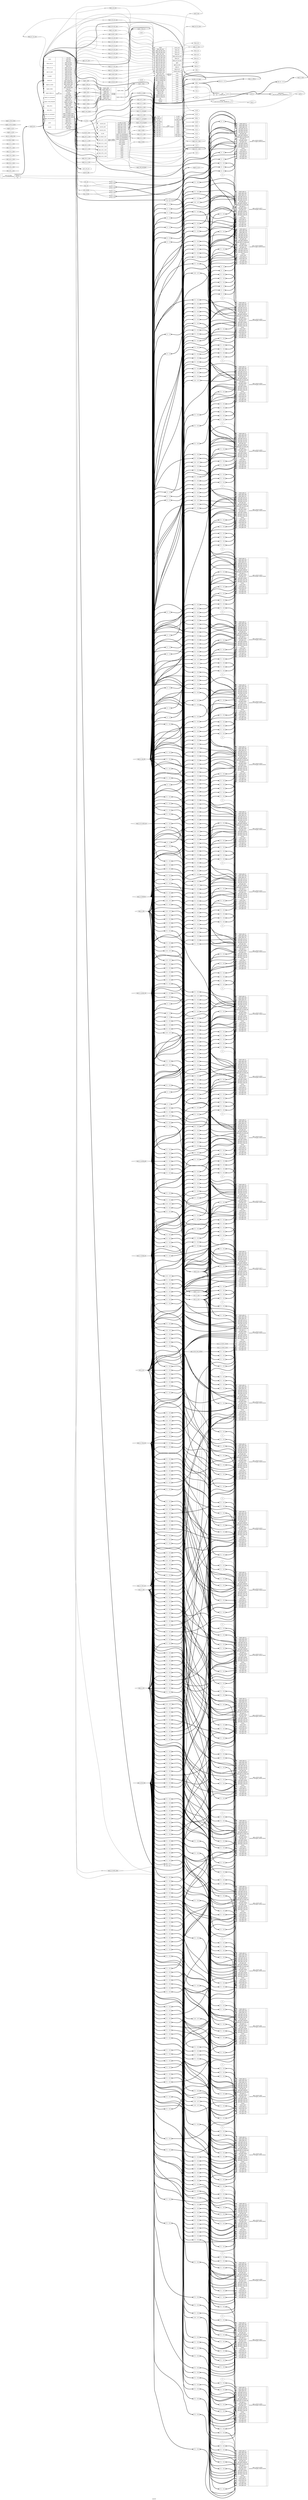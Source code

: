 digraph "caravel" {
label="caravel";
rankdir="LR";
remincross=true;
n1 [ shape=diamond, label="flash_io1_di_core", color="black", fontcolor="black" ];
n2 [ shape=diamond, label="flash_io0_di_core", color="black", fontcolor="black" ];
n3 [ shape=diamond, label="flash_io1_do_core", color="black", fontcolor="black" ];
n4 [ shape=diamond, label="flash_io0_do_core", color="black", fontcolor="black" ];
n5 [ shape=diamond, label="flash_io1_ieb_core", color="black", fontcolor="black" ];
n6 [ shape=diamond, label="flash_io0_ieb_core", color="black", fontcolor="black" ];
n7 [ shape=diamond, label="flash_clk_ieb_core", color="black", fontcolor="black" ];
n8 [ shape=diamond, label="flash_csb_ieb_core", color="black", fontcolor="black" ];
n9 [ shape=diamond, label="flash_io1_oeb_core", color="black", fontcolor="black" ];
n10 [ shape=diamond, label="flash_io0_oeb_core", color="black", fontcolor="black" ];
n11 [ shape=diamond, label="flash_clk_oeb_core", color="black", fontcolor="black" ];
n12 [ shape=diamond, label="flash_csb_oeb_core", color="black", fontcolor="black" ];
n13 [ shape=diamond, label="flash_clk_core", color="black", fontcolor="black" ];
n14 [ shape=diamond, label="flash_csb_core", color="black", fontcolor="black" ];
n15 [ shape=diamond, label="clock_core", color="black", fontcolor="black" ];
n16 [ shape=diamond, label="gpio_serial_link_shifted", color="black", fontcolor="black" ];
n17 [ shape=diamond, label="mgmt_rdata_ro", color="black", fontcolor="black" ];
n18 [ shape=diamond, label="mgmt_addr_ro", color="black", fontcolor="black" ];
n19 [ shape=diamond, label="mgmt_ena_ro", color="black", fontcolor="black" ];
n20 [ shape=diamond, label="mgmt_rdata", color="black", fontcolor="black" ];
n21 [ shape=diamond, label="mgmt_wdata", color="black", fontcolor="black" ];
n22 [ shape=diamond, label="mgmt_addr", color="black", fontcolor="black" ];
n23 [ shape=diamond, label="mgmt_wen_mask", color="black", fontcolor="black" ];
n24 [ shape=diamond, label="mgmt_wen", color="black", fontcolor="black" ];
n25 [ shape=diamond, label="mgmt_ena", color="black", fontcolor="black" ];
n26 [ shape=diamond, label="mprj2_vdd_pwrgood", color="black", fontcolor="black" ];
n27 [ shape=diamond, label="mprj_vdd_pwrgood", color="black", fontcolor="black" ];
n28 [ shape=diamond, label="mprj2_vcc_pwrgood", color="black", fontcolor="black" ];
n29 [ shape=diamond, label="mprj_vcc_pwrgood", color="black", fontcolor="black" ];
n30 [ shape=diamond, label="mprj_dat_o_user", color="black", fontcolor="black" ];
n31 [ shape=diamond, label="mprj_adr_o_user", color="black", fontcolor="black" ];
n32 [ shape=diamond, label="mprj_sel_o_user", color="black", fontcolor="black" ];
n33 [ shape=diamond, label="mprj_we_o_user", color="black", fontcolor="black" ];
n34 [ shape=diamond, label="mprj_stb_o_user", color="black", fontcolor="black" ];
n35 [ shape=diamond, label="mprj_cyc_o_user", color="black", fontcolor="black" ];
n36 [ shape=diamond, label="mprj_resetn", color="black", fontcolor="black" ];
n37 [ shape=diamond, label="mprj_clock2", color="black", fontcolor="black" ];
n38 [ shape=diamond, label="mprj_clock", color="black", fontcolor="black" ];
n39 [ shape=diamond, label="mask_rev", color="black", fontcolor="black" ];
n40 [ shape=diamond, label="xbar_dat_i_core", color="black", fontcolor="black" ];
n41 [ shape=diamond, label="xbar_ack_i_core", color="black", fontcolor="black" ];
n42 [ shape=diamond, label="xbar_dat_o_core", color="black", fontcolor="black" ];
n43 [ shape=diamond, label="xbar_adr_o_core", color="black", fontcolor="black" ];
n44 [ shape=diamond, label="xbar_sel_o_core", color="black", fontcolor="black" ];
n45 [ shape=diamond, label="xbar_we_o_core", color="black", fontcolor="black" ];
n46 [ shape=diamond, label="xbar_stb_o_core", color="black", fontcolor="black" ];
n47 [ shape=diamond, label="xbar_cyc_o_core", color="black", fontcolor="black" ];
n48 [ shape=diamond, label="mprj_dat_i_core", color="black", fontcolor="black" ];
n49 [ shape=diamond, label="mprj_ack_i_core", color="black", fontcolor="black" ];
n50 [ shape=diamond, label="mprj_dat_o_core", color="black", fontcolor="black" ];
n51 [ shape=diamond, label="mprj_adr_o_core", color="black", fontcolor="black" ];
n52 [ shape=diamond, label="mprj_sel_o_core", color="black", fontcolor="black" ];
n53 [ shape=diamond, label="mprj_we_o_core", color="black", fontcolor="black" ];
n54 [ shape=diamond, label="mprj_stb_o_core", color="black", fontcolor="black" ];
n55 [ shape=diamond, label="mprj_cyc_o_core", color="black", fontcolor="black" ];
n56 [ shape=diamond, label="la_oen", color="black", fontcolor="black" ];
n57 [ shape=diamond, label="la_output_mprj", color="black", fontcolor="black" ];
n58 [ shape=diamond, label="la_data_out_mprj", color="black", fontcolor="black" ];
n59 [ shape=diamond, label="la_data_in_mprj", color="black", fontcolor="black" ];
n60 [ shape=diamond, label="la_output_core", color="black", fontcolor="black" ];
n61 [ shape=diamond, label="spi_ro_config_core", color="black", fontcolor="black" ];
n62 [ shape=diamond, label="caravel_rstn", color="black", fontcolor="black" ];
n63 [ shape=diamond, label="caravel_clk2", color="black", fontcolor="black" ];
n64 [ shape=diamond, label="caravel_clk", color="black", fontcolor="black" ];
n65 [ shape=diamond, label="rstb_l", color="black", fontcolor="black" ];
n66 [ shape=diamond, label="rstb_h", color="black", fontcolor="black" ];
n67 [ shape=diamond, label="porb_l", color="black", fontcolor="black" ];
n68 [ shape=diamond, label="porb_h", color="black", fontcolor="black" ];
n69 [ shape=diamond, label="mgmt_io_nc2", color="black", fontcolor="black" ];
n70 [ shape=diamond, label="mgmt_io_nc3", color="black", fontcolor="black" ];
n71 [ shape=diamond, label="mgmt_io_nc1", color="black", fontcolor="black" ];
n72 [ shape=diamond, label="sdo_outenb", color="black", fontcolor="black" ];
n73 [ shape=diamond, label="jtag_outenb", color="black", fontcolor="black" ];
n74 [ shape=diamond, label="sdo_out", color="black", fontcolor="black" ];
n75 [ shape=diamond, label="jtag_out", color="black", fontcolor="black" ];
n76 [ shape=diamond, label="mgmt_io_in", color="black", fontcolor="black" ];
n77 [ shape=diamond, label="mgmt_serial_resetn", color="black", fontcolor="black" ];
n78 [ shape=diamond, label="mgmt_serial_clock", color="black", fontcolor="black" ];
n79 [ shape=diamond, label="gpio_serial_link", color="black", fontcolor="black" ];
n80 [ shape=diamond, label="user_io_out", color="black", fontcolor="black" ];
n81 [ shape=diamond, label="user_io_in", color="black", fontcolor="black" ];
n82 [ shape=diamond, label="user_io_oeb", color="black", fontcolor="black" ];
n83 [ shape=diamond, label="mprj_io_out", color="black", fontcolor="black" ];
n84 [ shape=diamond, label="mprj_io_in", color="black", fontcolor="black" ];
n85 [ shape=diamond, label="mprj_io_dm", color="black", fontcolor="black" ];
n86 [ shape=diamond, label="mprj_io_analog_pol", color="black", fontcolor="black" ];
n87 [ shape=diamond, label="mprj_io_analog_sel", color="black", fontcolor="black" ];
n88 [ shape=diamond, label="mprj_io_analog_en", color="black", fontcolor="black" ];
n89 [ shape=diamond, label="mprj_io_holdover", color="black", fontcolor="black" ];
n90 [ shape=diamond, label="mprj_io_slow_sel", color="black", fontcolor="black" ];
n91 [ shape=diamond, label="mprj_io_vtrip_sel", color="black", fontcolor="black" ];
n92 [ shape=diamond, label="mprj_io_ib_mode_sel", color="black", fontcolor="black" ];
n93 [ shape=diamond, label="mprj_io_oeb", color="black", fontcolor="black" ];
n94 [ shape=diamond, label="mprj_io_inp_dis", color="black", fontcolor="black" ];
n95 [ shape=diamond, label="mprj_io_enh", color="black", fontcolor="black" ];
n96 [ shape=diamond, label="mprj_io_hldh_n", color="black", fontcolor="black" ];
n97 [ shape=diamond, label="mprj_io_loader_data", color="black", fontcolor="black" ];
n98 [ shape=diamond, label="mprj_io_loader_clock", color="black", fontcolor="black" ];
n99 [ shape=diamond, label="mprj_io_loader_resetn", color="black", fontcolor="black" ];
n100 [ shape=diamond, label="gpio_inenb_core", color="black", fontcolor="black" ];
n101 [ shape=diamond, label="gpio_outenb_core", color="black", fontcolor="black" ];
n102 [ shape=diamond, label="gpio_mode1_core", color="black", fontcolor="black" ];
n103 [ shape=diamond, label="gpio_mode0_core", color="black", fontcolor="black" ];
n104 [ shape=diamond, label="gpio_in_core", color="black", fontcolor="black" ];
n105 [ shape=diamond, label="gpio_out_core", color="black", fontcolor="black" ];
n106 [ shape=octagon, label="flash_io1", color="black", fontcolor="black" ];
n107 [ shape=octagon, label="flash_io0", color="black", fontcolor="black" ];
n108 [ shape=octagon, label="flash_clk", color="black", fontcolor="black" ];
n109 [ shape=octagon, label="flash_csb", color="black", fontcolor="black" ];
n110 [ shape=octagon, label="resetb", color="black", fontcolor="black" ];
n111 [ shape=octagon, label="clock", color="black", fontcolor="black" ];
n112 [ shape=octagon, label="pwr_ctrl_out", color="black", fontcolor="black" ];
n113 [ shape=octagon, label="mprj_io", color="black", fontcolor="black" ];
n114 [ shape=octagon, label="gpio", color="black", fontcolor="black" ];
n115 [ shape=octagon, label="vssd2", color="black", fontcolor="black" ];
n116 [ shape=octagon, label="vssd1", color="black", fontcolor="black" ];
n117 [ shape=octagon, label="vccd2", color="black", fontcolor="black" ];
n118 [ shape=octagon, label="vccd1", color="black", fontcolor="black" ];
n119 [ shape=octagon, label="vssa2", color="black", fontcolor="black" ];
n120 [ shape=octagon, label="vssa1", color="black", fontcolor="black" ];
n121 [ shape=octagon, label="vdda2", color="black", fontcolor="black" ];
n122 [ shape=octagon, label="vdda1", color="black", fontcolor="black" ];
n123 [ shape=octagon, label="vssd", color="black", fontcolor="black" ];
n124 [ shape=octagon, label="vccd", color="black", fontcolor="black" ];
n125 [ shape=octagon, label="vssa", color="black", fontcolor="black" ];
n126 [ shape=octagon, label="vdda", color="black", fontcolor="black" ];
n127 [ shape=octagon, label="vssio", color="black", fontcolor="black" ];
n128 [ shape=octagon, label="vddio", color="black", fontcolor="black" ];
v17 [ label="1'1" ];
c151 [ shape=record, label="{{<p129> mgmt_gpio_in|<p130> mgmt_gpio_oeb|<p131> mgmt_gpio_out|<p132> pad_gpio_ana_en|<p133> pad_gpio_ana_pol|<p134> pad_gpio_ana_sel|<p135> pad_gpio_dm|<p136> pad_gpio_holdover|<p137> pad_gpio_ib_mode_sel|<p138> pad_gpio_in|<p139> pad_gpio_inenb|<p140> pad_gpio_out|<p141> pad_gpio_outenb|<p142> pad_gpio_slow_sel|<p143> pad_gpio_vtrip_sel|<p144> resetn|<p145> serial_clock|<p146> serial_data_in|<p147> serial_data_out|<p148> user_gpio_in|<p149> user_gpio_oeb|<p150> user_gpio_out}|gpio_control_in[37]\n$array:35:36:\\gpio_control_block|{}}" ];
x0 [ shape=record, style=rounded, label="<s0> 37:2 - 35:0 " ];
x0:e -> c151:p138:w [arrowhead=odiamond, arrowtail=odiamond, dir=both, color="black", style="setlinewidth(3)", label=""];
x1 [ shape=record, style=rounded, label="<s0> 37:2 - 35:0 " ];
x1:e -> c151:p140:w [arrowhead=odiamond, arrowtail=odiamond, dir=both, color="black", style="setlinewidth(3)", label=""];
x2 [ shape=record, style=rounded, label="<s0> 37:2 - 35:0 " ];
x2:e -> c151:p141:w [arrowhead=odiamond, arrowtail=odiamond, dir=both, color="black", style="setlinewidth(3)", label=""];
x3 [ shape=record, style=rounded, label="<s0> 113:6 - 107:0 " ];
x3:e -> c151:p135:w [arrowhead=odiamond, arrowtail=odiamond, dir=both, color="black", style="setlinewidth(3)", label=""];
x4 [ shape=record, style=rounded, label="<s0> 37:2 - 35:0 " ];
x4:e -> c151:p133:w [arrowhead=odiamond, arrowtail=odiamond, dir=both, color="black", style="setlinewidth(3)", label=""];
x5 [ shape=record, style=rounded, label="<s0> 37:2 - 35:0 " ];
x5:e -> c151:p134:w [arrowhead=odiamond, arrowtail=odiamond, dir=both, color="black", style="setlinewidth(3)", label=""];
x6 [ shape=record, style=rounded, label="<s0> 37:2 - 35:0 " ];
x6:e -> c151:p132:w [arrowhead=odiamond, arrowtail=odiamond, dir=both, color="black", style="setlinewidth(3)", label=""];
x7 [ shape=record, style=rounded, label="<s0> 37:2 - 35:0 " ];
x7:e -> c151:p136:w [arrowhead=odiamond, arrowtail=odiamond, dir=both, color="black", style="setlinewidth(3)", label=""];
x8 [ shape=record, style=rounded, label="<s0> 37:2 - 35:0 " ];
x8:e -> c151:p142:w [arrowhead=odiamond, arrowtail=odiamond, dir=both, color="black", style="setlinewidth(3)", label=""];
x9 [ shape=record, style=rounded, label="<s0> 37:2 - 35:0 " ];
x9:e -> c151:p143:w [arrowhead=odiamond, arrowtail=odiamond, dir=both, color="black", style="setlinewidth(3)", label=""];
x10 [ shape=record, style=rounded, label="<s0> 37:2 - 35:0 " ];
x10:e -> c151:p137:w [arrowhead=odiamond, arrowtail=odiamond, dir=both, color="black", style="setlinewidth(3)", label=""];
x11 [ shape=record, style=rounded, label="<s0> 37:2 - 35:0 " ];
x11:e -> c151:p139:w [arrowhead=odiamond, arrowtail=odiamond, dir=both, color="black", style="setlinewidth(3)", label=""];
x12 [ shape=record, style=rounded, label="<s0> 37:2 - 35:0 " ];
x12:e -> c151:p148:w [arrowhead=odiamond, arrowtail=odiamond, dir=both, color="black", style="setlinewidth(3)", label=""];
x13 [ shape=record, style=rounded, label="<s0> 37:2 - 35:0 " ];
x13:e -> c151:p149:w [arrowhead=odiamond, arrowtail=odiamond, dir=both, color="black", style="setlinewidth(3)", label=""];
x14 [ shape=record, style=rounded, label="<s0> 37:2 - 35:0 " ];
x14:e -> c151:p150:w [arrowhead=odiamond, arrowtail=odiamond, dir=both, color="black", style="setlinewidth(3)", label=""];
x15 [ shape=record, style=rounded, label="<s0> 37:2 - 35:0 " ];
x15:e -> c151:p147:w [arrowhead=odiamond, arrowtail=odiamond, dir=both, color="black", style="setlinewidth(3)", label=""];
x16 [ shape=record, style=rounded, label="<s0> 37:2 - 35:0 " ];
x16:e -> c151:p146:w [arrowhead=odiamond, arrowtail=odiamond, dir=both, color="black", style="setlinewidth(3)", label=""];
x18 [ shape=record, style=rounded, label="<s0> 37:2 - 35:0 " ];
x18:e -> c151:p131:w [arrowhead=odiamond, arrowtail=odiamond, dir=both, color="black", style="setlinewidth(3)", label=""];
x19 [ shape=record, style=rounded, label="<s0> 37:2 - 35:0 " ];
x19:e -> c151:p129:w [arrowhead=odiamond, arrowtail=odiamond, dir=both, color="black", style="setlinewidth(3)", label=""];
v37 [ label="1'1" ];
c152 [ shape=record, label="{{<p129> mgmt_gpio_in|<p130> mgmt_gpio_oeb|<p131> mgmt_gpio_out|<p132> pad_gpio_ana_en|<p133> pad_gpio_ana_pol|<p134> pad_gpio_ana_sel|<p135> pad_gpio_dm|<p136> pad_gpio_holdover|<p137> pad_gpio_ib_mode_sel|<p138> pad_gpio_in|<p139> pad_gpio_inenb|<p140> pad_gpio_out|<p141> pad_gpio_outenb|<p142> pad_gpio_slow_sel|<p143> pad_gpio_vtrip_sel|<p144> resetn|<p145> serial_clock|<p146> serial_data_in|<p147> serial_data_out|<p148> user_gpio_in|<p149> user_gpio_oeb|<p150> user_gpio_out}|gpio_control_in[36]\n$array:34:36:\\gpio_control_block|{}}" ];
x20 [ shape=record, style=rounded, label="<s0> 37:2 - 35:0 " ];
x20:e -> c152:p138:w [arrowhead=odiamond, arrowtail=odiamond, dir=both, color="black", style="setlinewidth(3)", label=""];
x21 [ shape=record, style=rounded, label="<s0> 37:2 - 35:0 " ];
x21:e -> c152:p140:w [arrowhead=odiamond, arrowtail=odiamond, dir=both, color="black", style="setlinewidth(3)", label=""];
x22 [ shape=record, style=rounded, label="<s0> 37:2 - 35:0 " ];
x22:e -> c152:p141:w [arrowhead=odiamond, arrowtail=odiamond, dir=both, color="black", style="setlinewidth(3)", label=""];
x23 [ shape=record, style=rounded, label="<s0> 113:6 - 107:0 " ];
x23:e -> c152:p135:w [arrowhead=odiamond, arrowtail=odiamond, dir=both, color="black", style="setlinewidth(3)", label=""];
x24 [ shape=record, style=rounded, label="<s0> 37:2 - 35:0 " ];
x24:e -> c152:p133:w [arrowhead=odiamond, arrowtail=odiamond, dir=both, color="black", style="setlinewidth(3)", label=""];
x25 [ shape=record, style=rounded, label="<s0> 37:2 - 35:0 " ];
x25:e -> c152:p134:w [arrowhead=odiamond, arrowtail=odiamond, dir=both, color="black", style="setlinewidth(3)", label=""];
x26 [ shape=record, style=rounded, label="<s0> 37:2 - 35:0 " ];
x26:e -> c152:p132:w [arrowhead=odiamond, arrowtail=odiamond, dir=both, color="black", style="setlinewidth(3)", label=""];
x27 [ shape=record, style=rounded, label="<s0> 37:2 - 35:0 " ];
x27:e -> c152:p136:w [arrowhead=odiamond, arrowtail=odiamond, dir=both, color="black", style="setlinewidth(3)", label=""];
x28 [ shape=record, style=rounded, label="<s0> 37:2 - 35:0 " ];
x28:e -> c152:p142:w [arrowhead=odiamond, arrowtail=odiamond, dir=both, color="black", style="setlinewidth(3)", label=""];
x29 [ shape=record, style=rounded, label="<s0> 37:2 - 35:0 " ];
x29:e -> c152:p143:w [arrowhead=odiamond, arrowtail=odiamond, dir=both, color="black", style="setlinewidth(3)", label=""];
x30 [ shape=record, style=rounded, label="<s0> 37:2 - 35:0 " ];
x30:e -> c152:p137:w [arrowhead=odiamond, arrowtail=odiamond, dir=both, color="black", style="setlinewidth(3)", label=""];
x31 [ shape=record, style=rounded, label="<s0> 37:2 - 35:0 " ];
x31:e -> c152:p139:w [arrowhead=odiamond, arrowtail=odiamond, dir=both, color="black", style="setlinewidth(3)", label=""];
x32 [ shape=record, style=rounded, label="<s0> 37:2 - 35:0 " ];
x32:e -> c152:p148:w [arrowhead=odiamond, arrowtail=odiamond, dir=both, color="black", style="setlinewidth(3)", label=""];
x33 [ shape=record, style=rounded, label="<s0> 37:2 - 35:0 " ];
x33:e -> c152:p149:w [arrowhead=odiamond, arrowtail=odiamond, dir=both, color="black", style="setlinewidth(3)", label=""];
x34 [ shape=record, style=rounded, label="<s0> 37:2 - 35:0 " ];
x34:e -> c152:p150:w [arrowhead=odiamond, arrowtail=odiamond, dir=both, color="black", style="setlinewidth(3)", label=""];
x35 [ shape=record, style=rounded, label="<s0> 37:2 - 35:0 " ];
x35:e -> c152:p147:w [arrowhead=odiamond, arrowtail=odiamond, dir=both, color="black", style="setlinewidth(3)", label=""];
x36 [ shape=record, style=rounded, label="<s0> 37:2 - 35:0 " ];
x36:e -> c152:p146:w [arrowhead=odiamond, arrowtail=odiamond, dir=both, color="black", style="setlinewidth(3)", label=""];
x38 [ shape=record, style=rounded, label="<s0> 37:2 - 35:0 " ];
x38:e -> c152:p131:w [arrowhead=odiamond, arrowtail=odiamond, dir=both, color="black", style="setlinewidth(3)", label=""];
x39 [ shape=record, style=rounded, label="<s0> 37:2 - 35:0 " ];
x39:e -> c152:p129:w [arrowhead=odiamond, arrowtail=odiamond, dir=both, color="black", style="setlinewidth(3)", label=""];
v57 [ label="1'1" ];
c153 [ shape=record, label="{{<p129> mgmt_gpio_in|<p130> mgmt_gpio_oeb|<p131> mgmt_gpio_out|<p132> pad_gpio_ana_en|<p133> pad_gpio_ana_pol|<p134> pad_gpio_ana_sel|<p135> pad_gpio_dm|<p136> pad_gpio_holdover|<p137> pad_gpio_ib_mode_sel|<p138> pad_gpio_in|<p139> pad_gpio_inenb|<p140> pad_gpio_out|<p141> pad_gpio_outenb|<p142> pad_gpio_slow_sel|<p143> pad_gpio_vtrip_sel|<p144> resetn|<p145> serial_clock|<p146> serial_data_in|<p147> serial_data_out|<p148> user_gpio_in|<p149> user_gpio_oeb|<p150> user_gpio_out}|gpio_control_in[35]\n$array:33:36:\\gpio_control_block|{}}" ];
x40 [ shape=record, style=rounded, label="<s0> 37:2 - 35:0 " ];
x40:e -> c153:p138:w [arrowhead=odiamond, arrowtail=odiamond, dir=both, color="black", style="setlinewidth(3)", label=""];
x41 [ shape=record, style=rounded, label="<s0> 37:2 - 35:0 " ];
x41:e -> c153:p140:w [arrowhead=odiamond, arrowtail=odiamond, dir=both, color="black", style="setlinewidth(3)", label=""];
x42 [ shape=record, style=rounded, label="<s0> 37:2 - 35:0 " ];
x42:e -> c153:p141:w [arrowhead=odiamond, arrowtail=odiamond, dir=both, color="black", style="setlinewidth(3)", label=""];
x43 [ shape=record, style=rounded, label="<s0> 113:6 - 107:0 " ];
x43:e -> c153:p135:w [arrowhead=odiamond, arrowtail=odiamond, dir=both, color="black", style="setlinewidth(3)", label=""];
x44 [ shape=record, style=rounded, label="<s0> 37:2 - 35:0 " ];
x44:e -> c153:p133:w [arrowhead=odiamond, arrowtail=odiamond, dir=both, color="black", style="setlinewidth(3)", label=""];
x45 [ shape=record, style=rounded, label="<s0> 37:2 - 35:0 " ];
x45:e -> c153:p134:w [arrowhead=odiamond, arrowtail=odiamond, dir=both, color="black", style="setlinewidth(3)", label=""];
x46 [ shape=record, style=rounded, label="<s0> 37:2 - 35:0 " ];
x46:e -> c153:p132:w [arrowhead=odiamond, arrowtail=odiamond, dir=both, color="black", style="setlinewidth(3)", label=""];
x47 [ shape=record, style=rounded, label="<s0> 37:2 - 35:0 " ];
x47:e -> c153:p136:w [arrowhead=odiamond, arrowtail=odiamond, dir=both, color="black", style="setlinewidth(3)", label=""];
x48 [ shape=record, style=rounded, label="<s0> 37:2 - 35:0 " ];
x48:e -> c153:p142:w [arrowhead=odiamond, arrowtail=odiamond, dir=both, color="black", style="setlinewidth(3)", label=""];
x49 [ shape=record, style=rounded, label="<s0> 37:2 - 35:0 " ];
x49:e -> c153:p143:w [arrowhead=odiamond, arrowtail=odiamond, dir=both, color="black", style="setlinewidth(3)", label=""];
x50 [ shape=record, style=rounded, label="<s0> 37:2 - 35:0 " ];
x50:e -> c153:p137:w [arrowhead=odiamond, arrowtail=odiamond, dir=both, color="black", style="setlinewidth(3)", label=""];
x51 [ shape=record, style=rounded, label="<s0> 37:2 - 35:0 " ];
x51:e -> c153:p139:w [arrowhead=odiamond, arrowtail=odiamond, dir=both, color="black", style="setlinewidth(3)", label=""];
x52 [ shape=record, style=rounded, label="<s0> 37:2 - 35:0 " ];
x52:e -> c153:p148:w [arrowhead=odiamond, arrowtail=odiamond, dir=both, color="black", style="setlinewidth(3)", label=""];
x53 [ shape=record, style=rounded, label="<s0> 37:2 - 35:0 " ];
x53:e -> c153:p149:w [arrowhead=odiamond, arrowtail=odiamond, dir=both, color="black", style="setlinewidth(3)", label=""];
x54 [ shape=record, style=rounded, label="<s0> 37:2 - 35:0 " ];
x54:e -> c153:p150:w [arrowhead=odiamond, arrowtail=odiamond, dir=both, color="black", style="setlinewidth(3)", label=""];
x55 [ shape=record, style=rounded, label="<s0> 37:2 - 35:0 " ];
x55:e -> c153:p147:w [arrowhead=odiamond, arrowtail=odiamond, dir=both, color="black", style="setlinewidth(3)", label=""];
x56 [ shape=record, style=rounded, label="<s0> 37:2 - 35:0 " ];
x56:e -> c153:p146:w [arrowhead=odiamond, arrowtail=odiamond, dir=both, color="black", style="setlinewidth(3)", label=""];
x58 [ shape=record, style=rounded, label="<s0> 37:2 - 35:0 " ];
x58:e -> c153:p131:w [arrowhead=odiamond, arrowtail=odiamond, dir=both, color="black", style="setlinewidth(3)", label=""];
x59 [ shape=record, style=rounded, label="<s0> 37:2 - 35:0 " ];
x59:e -> c153:p129:w [arrowhead=odiamond, arrowtail=odiamond, dir=both, color="black", style="setlinewidth(3)", label=""];
v77 [ label="1'1" ];
c154 [ shape=record, label="{{<p129> mgmt_gpio_in|<p130> mgmt_gpio_oeb|<p131> mgmt_gpio_out|<p132> pad_gpio_ana_en|<p133> pad_gpio_ana_pol|<p134> pad_gpio_ana_sel|<p135> pad_gpio_dm|<p136> pad_gpio_holdover|<p137> pad_gpio_ib_mode_sel|<p138> pad_gpio_in|<p139> pad_gpio_inenb|<p140> pad_gpio_out|<p141> pad_gpio_outenb|<p142> pad_gpio_slow_sel|<p143> pad_gpio_vtrip_sel|<p144> resetn|<p145> serial_clock|<p146> serial_data_in|<p147> serial_data_out|<p148> user_gpio_in|<p149> user_gpio_oeb|<p150> user_gpio_out}|gpio_control_in[34]\n$array:32:36:\\gpio_control_block|{}}" ];
x60 [ shape=record, style=rounded, label="<s0> 37:2 - 35:0 " ];
x60:e -> c154:p138:w [arrowhead=odiamond, arrowtail=odiamond, dir=both, color="black", style="setlinewidth(3)", label=""];
x61 [ shape=record, style=rounded, label="<s0> 37:2 - 35:0 " ];
x61:e -> c154:p140:w [arrowhead=odiamond, arrowtail=odiamond, dir=both, color="black", style="setlinewidth(3)", label=""];
x62 [ shape=record, style=rounded, label="<s0> 37:2 - 35:0 " ];
x62:e -> c154:p141:w [arrowhead=odiamond, arrowtail=odiamond, dir=both, color="black", style="setlinewidth(3)", label=""];
x63 [ shape=record, style=rounded, label="<s0> 113:6 - 107:0 " ];
x63:e -> c154:p135:w [arrowhead=odiamond, arrowtail=odiamond, dir=both, color="black", style="setlinewidth(3)", label=""];
x64 [ shape=record, style=rounded, label="<s0> 37:2 - 35:0 " ];
x64:e -> c154:p133:w [arrowhead=odiamond, arrowtail=odiamond, dir=both, color="black", style="setlinewidth(3)", label=""];
x65 [ shape=record, style=rounded, label="<s0> 37:2 - 35:0 " ];
x65:e -> c154:p134:w [arrowhead=odiamond, arrowtail=odiamond, dir=both, color="black", style="setlinewidth(3)", label=""];
x66 [ shape=record, style=rounded, label="<s0> 37:2 - 35:0 " ];
x66:e -> c154:p132:w [arrowhead=odiamond, arrowtail=odiamond, dir=both, color="black", style="setlinewidth(3)", label=""];
x67 [ shape=record, style=rounded, label="<s0> 37:2 - 35:0 " ];
x67:e -> c154:p136:w [arrowhead=odiamond, arrowtail=odiamond, dir=both, color="black", style="setlinewidth(3)", label=""];
x68 [ shape=record, style=rounded, label="<s0> 37:2 - 35:0 " ];
x68:e -> c154:p142:w [arrowhead=odiamond, arrowtail=odiamond, dir=both, color="black", style="setlinewidth(3)", label=""];
x69 [ shape=record, style=rounded, label="<s0> 37:2 - 35:0 " ];
x69:e -> c154:p143:w [arrowhead=odiamond, arrowtail=odiamond, dir=both, color="black", style="setlinewidth(3)", label=""];
x70 [ shape=record, style=rounded, label="<s0> 37:2 - 35:0 " ];
x70:e -> c154:p137:w [arrowhead=odiamond, arrowtail=odiamond, dir=both, color="black", style="setlinewidth(3)", label=""];
x71 [ shape=record, style=rounded, label="<s0> 37:2 - 35:0 " ];
x71:e -> c154:p139:w [arrowhead=odiamond, arrowtail=odiamond, dir=both, color="black", style="setlinewidth(3)", label=""];
x72 [ shape=record, style=rounded, label="<s0> 37:2 - 35:0 " ];
x72:e -> c154:p148:w [arrowhead=odiamond, arrowtail=odiamond, dir=both, color="black", style="setlinewidth(3)", label=""];
x73 [ shape=record, style=rounded, label="<s0> 37:2 - 35:0 " ];
x73:e -> c154:p149:w [arrowhead=odiamond, arrowtail=odiamond, dir=both, color="black", style="setlinewidth(3)", label=""];
x74 [ shape=record, style=rounded, label="<s0> 37:2 - 35:0 " ];
x74:e -> c154:p150:w [arrowhead=odiamond, arrowtail=odiamond, dir=both, color="black", style="setlinewidth(3)", label=""];
x75 [ shape=record, style=rounded, label="<s0> 37:2 - 35:0 " ];
x75:e -> c154:p147:w [arrowhead=odiamond, arrowtail=odiamond, dir=both, color="black", style="setlinewidth(3)", label=""];
x76 [ shape=record, style=rounded, label="<s0> 37:2 - 35:0 " ];
x76:e -> c154:p146:w [arrowhead=odiamond, arrowtail=odiamond, dir=both, color="black", style="setlinewidth(3)", label=""];
x78 [ shape=record, style=rounded, label="<s0> 37:2 - 35:0 " ];
x78:e -> c154:p131:w [arrowhead=odiamond, arrowtail=odiamond, dir=both, color="black", style="setlinewidth(3)", label=""];
x79 [ shape=record, style=rounded, label="<s0> 37:2 - 35:0 " ];
x79:e -> c154:p129:w [arrowhead=odiamond, arrowtail=odiamond, dir=both, color="black", style="setlinewidth(3)", label=""];
v97 [ label="1'1" ];
c155 [ shape=record, label="{{<p129> mgmt_gpio_in|<p130> mgmt_gpio_oeb|<p131> mgmt_gpio_out|<p132> pad_gpio_ana_en|<p133> pad_gpio_ana_pol|<p134> pad_gpio_ana_sel|<p135> pad_gpio_dm|<p136> pad_gpio_holdover|<p137> pad_gpio_ib_mode_sel|<p138> pad_gpio_in|<p139> pad_gpio_inenb|<p140> pad_gpio_out|<p141> pad_gpio_outenb|<p142> pad_gpio_slow_sel|<p143> pad_gpio_vtrip_sel|<p144> resetn|<p145> serial_clock|<p146> serial_data_in|<p147> serial_data_out|<p148> user_gpio_in|<p149> user_gpio_oeb|<p150> user_gpio_out}|gpio_control_in[33]\n$array:31:36:\\gpio_control_block|{}}" ];
x80 [ shape=record, style=rounded, label="<s0> 37:2 - 35:0 " ];
x80:e -> c155:p138:w [arrowhead=odiamond, arrowtail=odiamond, dir=both, color="black", style="setlinewidth(3)", label=""];
x81 [ shape=record, style=rounded, label="<s0> 37:2 - 35:0 " ];
x81:e -> c155:p140:w [arrowhead=odiamond, arrowtail=odiamond, dir=both, color="black", style="setlinewidth(3)", label=""];
x82 [ shape=record, style=rounded, label="<s0> 37:2 - 35:0 " ];
x82:e -> c155:p141:w [arrowhead=odiamond, arrowtail=odiamond, dir=both, color="black", style="setlinewidth(3)", label=""];
x83 [ shape=record, style=rounded, label="<s0> 113:6 - 107:0 " ];
x83:e -> c155:p135:w [arrowhead=odiamond, arrowtail=odiamond, dir=both, color="black", style="setlinewidth(3)", label=""];
x84 [ shape=record, style=rounded, label="<s0> 37:2 - 35:0 " ];
x84:e -> c155:p133:w [arrowhead=odiamond, arrowtail=odiamond, dir=both, color="black", style="setlinewidth(3)", label=""];
x85 [ shape=record, style=rounded, label="<s0> 37:2 - 35:0 " ];
x85:e -> c155:p134:w [arrowhead=odiamond, arrowtail=odiamond, dir=both, color="black", style="setlinewidth(3)", label=""];
x86 [ shape=record, style=rounded, label="<s0> 37:2 - 35:0 " ];
x86:e -> c155:p132:w [arrowhead=odiamond, arrowtail=odiamond, dir=both, color="black", style="setlinewidth(3)", label=""];
x87 [ shape=record, style=rounded, label="<s0> 37:2 - 35:0 " ];
x87:e -> c155:p136:w [arrowhead=odiamond, arrowtail=odiamond, dir=both, color="black", style="setlinewidth(3)", label=""];
x88 [ shape=record, style=rounded, label="<s0> 37:2 - 35:0 " ];
x88:e -> c155:p142:w [arrowhead=odiamond, arrowtail=odiamond, dir=both, color="black", style="setlinewidth(3)", label=""];
x89 [ shape=record, style=rounded, label="<s0> 37:2 - 35:0 " ];
x89:e -> c155:p143:w [arrowhead=odiamond, arrowtail=odiamond, dir=both, color="black", style="setlinewidth(3)", label=""];
x90 [ shape=record, style=rounded, label="<s0> 37:2 - 35:0 " ];
x90:e -> c155:p137:w [arrowhead=odiamond, arrowtail=odiamond, dir=both, color="black", style="setlinewidth(3)", label=""];
x91 [ shape=record, style=rounded, label="<s0> 37:2 - 35:0 " ];
x91:e -> c155:p139:w [arrowhead=odiamond, arrowtail=odiamond, dir=both, color="black", style="setlinewidth(3)", label=""];
x92 [ shape=record, style=rounded, label="<s0> 37:2 - 35:0 " ];
x92:e -> c155:p148:w [arrowhead=odiamond, arrowtail=odiamond, dir=both, color="black", style="setlinewidth(3)", label=""];
x93 [ shape=record, style=rounded, label="<s0> 37:2 - 35:0 " ];
x93:e -> c155:p149:w [arrowhead=odiamond, arrowtail=odiamond, dir=both, color="black", style="setlinewidth(3)", label=""];
x94 [ shape=record, style=rounded, label="<s0> 37:2 - 35:0 " ];
x94:e -> c155:p150:w [arrowhead=odiamond, arrowtail=odiamond, dir=both, color="black", style="setlinewidth(3)", label=""];
x95 [ shape=record, style=rounded, label="<s0> 37:2 - 35:0 " ];
x95:e -> c155:p147:w [arrowhead=odiamond, arrowtail=odiamond, dir=both, color="black", style="setlinewidth(3)", label=""];
x96 [ shape=record, style=rounded, label="<s0> 37:2 - 35:0 " ];
x96:e -> c155:p146:w [arrowhead=odiamond, arrowtail=odiamond, dir=both, color="black", style="setlinewidth(3)", label=""];
x98 [ shape=record, style=rounded, label="<s0> 37:2 - 35:0 " ];
x98:e -> c155:p131:w [arrowhead=odiamond, arrowtail=odiamond, dir=both, color="black", style="setlinewidth(3)", label=""];
x99 [ shape=record, style=rounded, label="<s0> 37:2 - 35:0 " ];
x99:e -> c155:p129:w [arrowhead=odiamond, arrowtail=odiamond, dir=both, color="black", style="setlinewidth(3)", label=""];
v117 [ label="1'1" ];
c156 [ shape=record, label="{{<p129> mgmt_gpio_in|<p130> mgmt_gpio_oeb|<p131> mgmt_gpio_out|<p132> pad_gpio_ana_en|<p133> pad_gpio_ana_pol|<p134> pad_gpio_ana_sel|<p135> pad_gpio_dm|<p136> pad_gpio_holdover|<p137> pad_gpio_ib_mode_sel|<p138> pad_gpio_in|<p139> pad_gpio_inenb|<p140> pad_gpio_out|<p141> pad_gpio_outenb|<p142> pad_gpio_slow_sel|<p143> pad_gpio_vtrip_sel|<p144> resetn|<p145> serial_clock|<p146> serial_data_in|<p147> serial_data_out|<p148> user_gpio_in|<p149> user_gpio_oeb|<p150> user_gpio_out}|gpio_control_in[32]\n$array:30:36:\\gpio_control_block|{}}" ];
x100 [ shape=record, style=rounded, label="<s0> 37:2 - 35:0 " ];
x100:e -> c156:p138:w [arrowhead=odiamond, arrowtail=odiamond, dir=both, color="black", style="setlinewidth(3)", label=""];
x101 [ shape=record, style=rounded, label="<s0> 37:2 - 35:0 " ];
x101:e -> c156:p140:w [arrowhead=odiamond, arrowtail=odiamond, dir=both, color="black", style="setlinewidth(3)", label=""];
x102 [ shape=record, style=rounded, label="<s0> 37:2 - 35:0 " ];
x102:e -> c156:p141:w [arrowhead=odiamond, arrowtail=odiamond, dir=both, color="black", style="setlinewidth(3)", label=""];
x103 [ shape=record, style=rounded, label="<s0> 113:6 - 107:0 " ];
x103:e -> c156:p135:w [arrowhead=odiamond, arrowtail=odiamond, dir=both, color="black", style="setlinewidth(3)", label=""];
x104 [ shape=record, style=rounded, label="<s0> 37:2 - 35:0 " ];
x104:e -> c156:p133:w [arrowhead=odiamond, arrowtail=odiamond, dir=both, color="black", style="setlinewidth(3)", label=""];
x105 [ shape=record, style=rounded, label="<s0> 37:2 - 35:0 " ];
x105:e -> c156:p134:w [arrowhead=odiamond, arrowtail=odiamond, dir=both, color="black", style="setlinewidth(3)", label=""];
x106 [ shape=record, style=rounded, label="<s0> 37:2 - 35:0 " ];
x106:e -> c156:p132:w [arrowhead=odiamond, arrowtail=odiamond, dir=both, color="black", style="setlinewidth(3)", label=""];
x107 [ shape=record, style=rounded, label="<s0> 37:2 - 35:0 " ];
x107:e -> c156:p136:w [arrowhead=odiamond, arrowtail=odiamond, dir=both, color="black", style="setlinewidth(3)", label=""];
x108 [ shape=record, style=rounded, label="<s0> 37:2 - 35:0 " ];
x108:e -> c156:p142:w [arrowhead=odiamond, arrowtail=odiamond, dir=both, color="black", style="setlinewidth(3)", label=""];
x109 [ shape=record, style=rounded, label="<s0> 37:2 - 35:0 " ];
x109:e -> c156:p143:w [arrowhead=odiamond, arrowtail=odiamond, dir=both, color="black", style="setlinewidth(3)", label=""];
x110 [ shape=record, style=rounded, label="<s0> 37:2 - 35:0 " ];
x110:e -> c156:p137:w [arrowhead=odiamond, arrowtail=odiamond, dir=both, color="black", style="setlinewidth(3)", label=""];
x111 [ shape=record, style=rounded, label="<s0> 37:2 - 35:0 " ];
x111:e -> c156:p139:w [arrowhead=odiamond, arrowtail=odiamond, dir=both, color="black", style="setlinewidth(3)", label=""];
x112 [ shape=record, style=rounded, label="<s0> 37:2 - 35:0 " ];
x112:e -> c156:p148:w [arrowhead=odiamond, arrowtail=odiamond, dir=both, color="black", style="setlinewidth(3)", label=""];
x113 [ shape=record, style=rounded, label="<s0> 37:2 - 35:0 " ];
x113:e -> c156:p149:w [arrowhead=odiamond, arrowtail=odiamond, dir=both, color="black", style="setlinewidth(3)", label=""];
x114 [ shape=record, style=rounded, label="<s0> 37:2 - 35:0 " ];
x114:e -> c156:p150:w [arrowhead=odiamond, arrowtail=odiamond, dir=both, color="black", style="setlinewidth(3)", label=""];
x115 [ shape=record, style=rounded, label="<s0> 37:2 - 35:0 " ];
x115:e -> c156:p147:w [arrowhead=odiamond, arrowtail=odiamond, dir=both, color="black", style="setlinewidth(3)", label=""];
x116 [ shape=record, style=rounded, label="<s0> 37:2 - 35:0 " ];
x116:e -> c156:p146:w [arrowhead=odiamond, arrowtail=odiamond, dir=both, color="black", style="setlinewidth(3)", label=""];
x118 [ shape=record, style=rounded, label="<s0> 37:2 - 35:0 " ];
x118:e -> c156:p131:w [arrowhead=odiamond, arrowtail=odiamond, dir=both, color="black", style="setlinewidth(3)", label=""];
x119 [ shape=record, style=rounded, label="<s0> 37:2 - 35:0 " ];
x119:e -> c156:p129:w [arrowhead=odiamond, arrowtail=odiamond, dir=both, color="black", style="setlinewidth(3)", label=""];
v137 [ label="1'1" ];
c157 [ shape=record, label="{{<p129> mgmt_gpio_in|<p130> mgmt_gpio_oeb|<p131> mgmt_gpio_out|<p132> pad_gpio_ana_en|<p133> pad_gpio_ana_pol|<p134> pad_gpio_ana_sel|<p135> pad_gpio_dm|<p136> pad_gpio_holdover|<p137> pad_gpio_ib_mode_sel|<p138> pad_gpio_in|<p139> pad_gpio_inenb|<p140> pad_gpio_out|<p141> pad_gpio_outenb|<p142> pad_gpio_slow_sel|<p143> pad_gpio_vtrip_sel|<p144> resetn|<p145> serial_clock|<p146> serial_data_in|<p147> serial_data_out|<p148> user_gpio_in|<p149> user_gpio_oeb|<p150> user_gpio_out}|gpio_control_in[31]\n$array:29:36:\\gpio_control_block|{}}" ];
x120 [ shape=record, style=rounded, label="<s0> 37:2 - 35:0 " ];
x120:e -> c157:p138:w [arrowhead=odiamond, arrowtail=odiamond, dir=both, color="black", style="setlinewidth(3)", label=""];
x121 [ shape=record, style=rounded, label="<s0> 37:2 - 35:0 " ];
x121:e -> c157:p140:w [arrowhead=odiamond, arrowtail=odiamond, dir=both, color="black", style="setlinewidth(3)", label=""];
x122 [ shape=record, style=rounded, label="<s0> 37:2 - 35:0 " ];
x122:e -> c157:p141:w [arrowhead=odiamond, arrowtail=odiamond, dir=both, color="black", style="setlinewidth(3)", label=""];
x123 [ shape=record, style=rounded, label="<s0> 113:6 - 107:0 " ];
x123:e -> c157:p135:w [arrowhead=odiamond, arrowtail=odiamond, dir=both, color="black", style="setlinewidth(3)", label=""];
x124 [ shape=record, style=rounded, label="<s0> 37:2 - 35:0 " ];
x124:e -> c157:p133:w [arrowhead=odiamond, arrowtail=odiamond, dir=both, color="black", style="setlinewidth(3)", label=""];
x125 [ shape=record, style=rounded, label="<s0> 37:2 - 35:0 " ];
x125:e -> c157:p134:w [arrowhead=odiamond, arrowtail=odiamond, dir=both, color="black", style="setlinewidth(3)", label=""];
x126 [ shape=record, style=rounded, label="<s0> 37:2 - 35:0 " ];
x126:e -> c157:p132:w [arrowhead=odiamond, arrowtail=odiamond, dir=both, color="black", style="setlinewidth(3)", label=""];
x127 [ shape=record, style=rounded, label="<s0> 37:2 - 35:0 " ];
x127:e -> c157:p136:w [arrowhead=odiamond, arrowtail=odiamond, dir=both, color="black", style="setlinewidth(3)", label=""];
x128 [ shape=record, style=rounded, label="<s0> 37:2 - 35:0 " ];
x128:e -> c157:p142:w [arrowhead=odiamond, arrowtail=odiamond, dir=both, color="black", style="setlinewidth(3)", label=""];
x129 [ shape=record, style=rounded, label="<s0> 37:2 - 35:0 " ];
x129:e -> c157:p143:w [arrowhead=odiamond, arrowtail=odiamond, dir=both, color="black", style="setlinewidth(3)", label=""];
x130 [ shape=record, style=rounded, label="<s0> 37:2 - 35:0 " ];
x130:e -> c157:p137:w [arrowhead=odiamond, arrowtail=odiamond, dir=both, color="black", style="setlinewidth(3)", label=""];
x131 [ shape=record, style=rounded, label="<s0> 37:2 - 35:0 " ];
x131:e -> c157:p139:w [arrowhead=odiamond, arrowtail=odiamond, dir=both, color="black", style="setlinewidth(3)", label=""];
x132 [ shape=record, style=rounded, label="<s0> 37:2 - 35:0 " ];
x132:e -> c157:p148:w [arrowhead=odiamond, arrowtail=odiamond, dir=both, color="black", style="setlinewidth(3)", label=""];
x133 [ shape=record, style=rounded, label="<s0> 37:2 - 35:0 " ];
x133:e -> c157:p149:w [arrowhead=odiamond, arrowtail=odiamond, dir=both, color="black", style="setlinewidth(3)", label=""];
x134 [ shape=record, style=rounded, label="<s0> 37:2 - 35:0 " ];
x134:e -> c157:p150:w [arrowhead=odiamond, arrowtail=odiamond, dir=both, color="black", style="setlinewidth(3)", label=""];
x135 [ shape=record, style=rounded, label="<s0> 37:2 - 35:0 " ];
x135:e -> c157:p147:w [arrowhead=odiamond, arrowtail=odiamond, dir=both, color="black", style="setlinewidth(3)", label=""];
x136 [ shape=record, style=rounded, label="<s0> 37:2 - 35:0 " ];
x136:e -> c157:p146:w [arrowhead=odiamond, arrowtail=odiamond, dir=both, color="black", style="setlinewidth(3)", label=""];
x138 [ shape=record, style=rounded, label="<s0> 37:2 - 35:0 " ];
x138:e -> c157:p131:w [arrowhead=odiamond, arrowtail=odiamond, dir=both, color="black", style="setlinewidth(3)", label=""];
x139 [ shape=record, style=rounded, label="<s0> 37:2 - 35:0 " ];
x139:e -> c157:p129:w [arrowhead=odiamond, arrowtail=odiamond, dir=both, color="black", style="setlinewidth(3)", label=""];
v157 [ label="1'1" ];
c158 [ shape=record, label="{{<p129> mgmt_gpio_in|<p130> mgmt_gpio_oeb|<p131> mgmt_gpio_out|<p132> pad_gpio_ana_en|<p133> pad_gpio_ana_pol|<p134> pad_gpio_ana_sel|<p135> pad_gpio_dm|<p136> pad_gpio_holdover|<p137> pad_gpio_ib_mode_sel|<p138> pad_gpio_in|<p139> pad_gpio_inenb|<p140> pad_gpio_out|<p141> pad_gpio_outenb|<p142> pad_gpio_slow_sel|<p143> pad_gpio_vtrip_sel|<p144> resetn|<p145> serial_clock|<p146> serial_data_in|<p147> serial_data_out|<p148> user_gpio_in|<p149> user_gpio_oeb|<p150> user_gpio_out}|gpio_control_in[30]\n$array:28:36:\\gpio_control_block|{}}" ];
x140 [ shape=record, style=rounded, label="<s0> 37:2 - 35:0 " ];
x140:e -> c158:p138:w [arrowhead=odiamond, arrowtail=odiamond, dir=both, color="black", style="setlinewidth(3)", label=""];
x141 [ shape=record, style=rounded, label="<s0> 37:2 - 35:0 " ];
x141:e -> c158:p140:w [arrowhead=odiamond, arrowtail=odiamond, dir=both, color="black", style="setlinewidth(3)", label=""];
x142 [ shape=record, style=rounded, label="<s0> 37:2 - 35:0 " ];
x142:e -> c158:p141:w [arrowhead=odiamond, arrowtail=odiamond, dir=both, color="black", style="setlinewidth(3)", label=""];
x143 [ shape=record, style=rounded, label="<s0> 113:6 - 107:0 " ];
x143:e -> c158:p135:w [arrowhead=odiamond, arrowtail=odiamond, dir=both, color="black", style="setlinewidth(3)", label=""];
x144 [ shape=record, style=rounded, label="<s0> 37:2 - 35:0 " ];
x144:e -> c158:p133:w [arrowhead=odiamond, arrowtail=odiamond, dir=both, color="black", style="setlinewidth(3)", label=""];
x145 [ shape=record, style=rounded, label="<s0> 37:2 - 35:0 " ];
x145:e -> c158:p134:w [arrowhead=odiamond, arrowtail=odiamond, dir=both, color="black", style="setlinewidth(3)", label=""];
x146 [ shape=record, style=rounded, label="<s0> 37:2 - 35:0 " ];
x146:e -> c158:p132:w [arrowhead=odiamond, arrowtail=odiamond, dir=both, color="black", style="setlinewidth(3)", label=""];
x147 [ shape=record, style=rounded, label="<s0> 37:2 - 35:0 " ];
x147:e -> c158:p136:w [arrowhead=odiamond, arrowtail=odiamond, dir=both, color="black", style="setlinewidth(3)", label=""];
x148 [ shape=record, style=rounded, label="<s0> 37:2 - 35:0 " ];
x148:e -> c158:p142:w [arrowhead=odiamond, arrowtail=odiamond, dir=both, color="black", style="setlinewidth(3)", label=""];
x149 [ shape=record, style=rounded, label="<s0> 37:2 - 35:0 " ];
x149:e -> c158:p143:w [arrowhead=odiamond, arrowtail=odiamond, dir=both, color="black", style="setlinewidth(3)", label=""];
x150 [ shape=record, style=rounded, label="<s0> 37:2 - 35:0 " ];
x150:e -> c158:p137:w [arrowhead=odiamond, arrowtail=odiamond, dir=both, color="black", style="setlinewidth(3)", label=""];
x151 [ shape=record, style=rounded, label="<s0> 37:2 - 35:0 " ];
x151:e -> c158:p139:w [arrowhead=odiamond, arrowtail=odiamond, dir=both, color="black", style="setlinewidth(3)", label=""];
x152 [ shape=record, style=rounded, label="<s0> 37:2 - 35:0 " ];
x152:e -> c158:p148:w [arrowhead=odiamond, arrowtail=odiamond, dir=both, color="black", style="setlinewidth(3)", label=""];
x153 [ shape=record, style=rounded, label="<s0> 37:2 - 35:0 " ];
x153:e -> c158:p149:w [arrowhead=odiamond, arrowtail=odiamond, dir=both, color="black", style="setlinewidth(3)", label=""];
x154 [ shape=record, style=rounded, label="<s0> 37:2 - 35:0 " ];
x154:e -> c158:p150:w [arrowhead=odiamond, arrowtail=odiamond, dir=both, color="black", style="setlinewidth(3)", label=""];
x155 [ shape=record, style=rounded, label="<s0> 37:2 - 35:0 " ];
x155:e -> c158:p147:w [arrowhead=odiamond, arrowtail=odiamond, dir=both, color="black", style="setlinewidth(3)", label=""];
x156 [ shape=record, style=rounded, label="<s0> 37:2 - 35:0 " ];
x156:e -> c158:p146:w [arrowhead=odiamond, arrowtail=odiamond, dir=both, color="black", style="setlinewidth(3)", label=""];
x158 [ shape=record, style=rounded, label="<s0> 37:2 - 35:0 " ];
x158:e -> c158:p131:w [arrowhead=odiamond, arrowtail=odiamond, dir=both, color="black", style="setlinewidth(3)", label=""];
x159 [ shape=record, style=rounded, label="<s0> 37:2 - 35:0 " ];
x159:e -> c158:p129:w [arrowhead=odiamond, arrowtail=odiamond, dir=both, color="black", style="setlinewidth(3)", label=""];
v177 [ label="1'1" ];
c159 [ shape=record, label="{{<p129> mgmt_gpio_in|<p130> mgmt_gpio_oeb|<p131> mgmt_gpio_out|<p132> pad_gpio_ana_en|<p133> pad_gpio_ana_pol|<p134> pad_gpio_ana_sel|<p135> pad_gpio_dm|<p136> pad_gpio_holdover|<p137> pad_gpio_ib_mode_sel|<p138> pad_gpio_in|<p139> pad_gpio_inenb|<p140> pad_gpio_out|<p141> pad_gpio_outenb|<p142> pad_gpio_slow_sel|<p143> pad_gpio_vtrip_sel|<p144> resetn|<p145> serial_clock|<p146> serial_data_in|<p147> serial_data_out|<p148> user_gpio_in|<p149> user_gpio_oeb|<p150> user_gpio_out}|gpio_control_in[29]\n$array:27:36:\\gpio_control_block|{}}" ];
x160 [ shape=record, style=rounded, label="<s0> 37:2 - 35:0 " ];
x160:e -> c159:p138:w [arrowhead=odiamond, arrowtail=odiamond, dir=both, color="black", style="setlinewidth(3)", label=""];
x161 [ shape=record, style=rounded, label="<s0> 37:2 - 35:0 " ];
x161:e -> c159:p140:w [arrowhead=odiamond, arrowtail=odiamond, dir=both, color="black", style="setlinewidth(3)", label=""];
x162 [ shape=record, style=rounded, label="<s0> 37:2 - 35:0 " ];
x162:e -> c159:p141:w [arrowhead=odiamond, arrowtail=odiamond, dir=both, color="black", style="setlinewidth(3)", label=""];
x163 [ shape=record, style=rounded, label="<s0> 113:6 - 107:0 " ];
x163:e -> c159:p135:w [arrowhead=odiamond, arrowtail=odiamond, dir=both, color="black", style="setlinewidth(3)", label=""];
x164 [ shape=record, style=rounded, label="<s0> 37:2 - 35:0 " ];
x164:e -> c159:p133:w [arrowhead=odiamond, arrowtail=odiamond, dir=both, color="black", style="setlinewidth(3)", label=""];
x165 [ shape=record, style=rounded, label="<s0> 37:2 - 35:0 " ];
x165:e -> c159:p134:w [arrowhead=odiamond, arrowtail=odiamond, dir=both, color="black", style="setlinewidth(3)", label=""];
x166 [ shape=record, style=rounded, label="<s0> 37:2 - 35:0 " ];
x166:e -> c159:p132:w [arrowhead=odiamond, arrowtail=odiamond, dir=both, color="black", style="setlinewidth(3)", label=""];
x167 [ shape=record, style=rounded, label="<s0> 37:2 - 35:0 " ];
x167:e -> c159:p136:w [arrowhead=odiamond, arrowtail=odiamond, dir=both, color="black", style="setlinewidth(3)", label=""];
x168 [ shape=record, style=rounded, label="<s0> 37:2 - 35:0 " ];
x168:e -> c159:p142:w [arrowhead=odiamond, arrowtail=odiamond, dir=both, color="black", style="setlinewidth(3)", label=""];
x169 [ shape=record, style=rounded, label="<s0> 37:2 - 35:0 " ];
x169:e -> c159:p143:w [arrowhead=odiamond, arrowtail=odiamond, dir=both, color="black", style="setlinewidth(3)", label=""];
x170 [ shape=record, style=rounded, label="<s0> 37:2 - 35:0 " ];
x170:e -> c159:p137:w [arrowhead=odiamond, arrowtail=odiamond, dir=both, color="black", style="setlinewidth(3)", label=""];
x171 [ shape=record, style=rounded, label="<s0> 37:2 - 35:0 " ];
x171:e -> c159:p139:w [arrowhead=odiamond, arrowtail=odiamond, dir=both, color="black", style="setlinewidth(3)", label=""];
x172 [ shape=record, style=rounded, label="<s0> 37:2 - 35:0 " ];
x172:e -> c159:p148:w [arrowhead=odiamond, arrowtail=odiamond, dir=both, color="black", style="setlinewidth(3)", label=""];
x173 [ shape=record, style=rounded, label="<s0> 37:2 - 35:0 " ];
x173:e -> c159:p149:w [arrowhead=odiamond, arrowtail=odiamond, dir=both, color="black", style="setlinewidth(3)", label=""];
x174 [ shape=record, style=rounded, label="<s0> 37:2 - 35:0 " ];
x174:e -> c159:p150:w [arrowhead=odiamond, arrowtail=odiamond, dir=both, color="black", style="setlinewidth(3)", label=""];
x175 [ shape=record, style=rounded, label="<s0> 37:2 - 35:0 " ];
x175:e -> c159:p147:w [arrowhead=odiamond, arrowtail=odiamond, dir=both, color="black", style="setlinewidth(3)", label=""];
x176 [ shape=record, style=rounded, label="<s0> 37:2 - 35:0 " ];
x176:e -> c159:p146:w [arrowhead=odiamond, arrowtail=odiamond, dir=both, color="black", style="setlinewidth(3)", label=""];
x178 [ shape=record, style=rounded, label="<s0> 37:2 - 35:0 " ];
x178:e -> c159:p131:w [arrowhead=odiamond, arrowtail=odiamond, dir=both, color="black", style="setlinewidth(3)", label=""];
x179 [ shape=record, style=rounded, label="<s0> 37:2 - 35:0 " ];
x179:e -> c159:p129:w [arrowhead=odiamond, arrowtail=odiamond, dir=both, color="black", style="setlinewidth(3)", label=""];
v197 [ label="1'1" ];
c160 [ shape=record, label="{{<p129> mgmt_gpio_in|<p130> mgmt_gpio_oeb|<p131> mgmt_gpio_out|<p132> pad_gpio_ana_en|<p133> pad_gpio_ana_pol|<p134> pad_gpio_ana_sel|<p135> pad_gpio_dm|<p136> pad_gpio_holdover|<p137> pad_gpio_ib_mode_sel|<p138> pad_gpio_in|<p139> pad_gpio_inenb|<p140> pad_gpio_out|<p141> pad_gpio_outenb|<p142> pad_gpio_slow_sel|<p143> pad_gpio_vtrip_sel|<p144> resetn|<p145> serial_clock|<p146> serial_data_in|<p147> serial_data_out|<p148> user_gpio_in|<p149> user_gpio_oeb|<p150> user_gpio_out}|gpio_control_in[28]\n$array:26:36:\\gpio_control_block|{}}" ];
x180 [ shape=record, style=rounded, label="<s0> 37:2 - 35:0 " ];
x180:e -> c160:p138:w [arrowhead=odiamond, arrowtail=odiamond, dir=both, color="black", style="setlinewidth(3)", label=""];
x181 [ shape=record, style=rounded, label="<s0> 37:2 - 35:0 " ];
x181:e -> c160:p140:w [arrowhead=odiamond, arrowtail=odiamond, dir=both, color="black", style="setlinewidth(3)", label=""];
x182 [ shape=record, style=rounded, label="<s0> 37:2 - 35:0 " ];
x182:e -> c160:p141:w [arrowhead=odiamond, arrowtail=odiamond, dir=both, color="black", style="setlinewidth(3)", label=""];
x183 [ shape=record, style=rounded, label="<s0> 113:6 - 107:0 " ];
x183:e -> c160:p135:w [arrowhead=odiamond, arrowtail=odiamond, dir=both, color="black", style="setlinewidth(3)", label=""];
x184 [ shape=record, style=rounded, label="<s0> 37:2 - 35:0 " ];
x184:e -> c160:p133:w [arrowhead=odiamond, arrowtail=odiamond, dir=both, color="black", style="setlinewidth(3)", label=""];
x185 [ shape=record, style=rounded, label="<s0> 37:2 - 35:0 " ];
x185:e -> c160:p134:w [arrowhead=odiamond, arrowtail=odiamond, dir=both, color="black", style="setlinewidth(3)", label=""];
x186 [ shape=record, style=rounded, label="<s0> 37:2 - 35:0 " ];
x186:e -> c160:p132:w [arrowhead=odiamond, arrowtail=odiamond, dir=both, color="black", style="setlinewidth(3)", label=""];
x187 [ shape=record, style=rounded, label="<s0> 37:2 - 35:0 " ];
x187:e -> c160:p136:w [arrowhead=odiamond, arrowtail=odiamond, dir=both, color="black", style="setlinewidth(3)", label=""];
x188 [ shape=record, style=rounded, label="<s0> 37:2 - 35:0 " ];
x188:e -> c160:p142:w [arrowhead=odiamond, arrowtail=odiamond, dir=both, color="black", style="setlinewidth(3)", label=""];
x189 [ shape=record, style=rounded, label="<s0> 37:2 - 35:0 " ];
x189:e -> c160:p143:w [arrowhead=odiamond, arrowtail=odiamond, dir=both, color="black", style="setlinewidth(3)", label=""];
x190 [ shape=record, style=rounded, label="<s0> 37:2 - 35:0 " ];
x190:e -> c160:p137:w [arrowhead=odiamond, arrowtail=odiamond, dir=both, color="black", style="setlinewidth(3)", label=""];
x191 [ shape=record, style=rounded, label="<s0> 37:2 - 35:0 " ];
x191:e -> c160:p139:w [arrowhead=odiamond, arrowtail=odiamond, dir=both, color="black", style="setlinewidth(3)", label=""];
x192 [ shape=record, style=rounded, label="<s0> 37:2 - 35:0 " ];
x192:e -> c160:p148:w [arrowhead=odiamond, arrowtail=odiamond, dir=both, color="black", style="setlinewidth(3)", label=""];
x193 [ shape=record, style=rounded, label="<s0> 37:2 - 35:0 " ];
x193:e -> c160:p149:w [arrowhead=odiamond, arrowtail=odiamond, dir=both, color="black", style="setlinewidth(3)", label=""];
x194 [ shape=record, style=rounded, label="<s0> 37:2 - 35:0 " ];
x194:e -> c160:p150:w [arrowhead=odiamond, arrowtail=odiamond, dir=both, color="black", style="setlinewidth(3)", label=""];
x195 [ shape=record, style=rounded, label="<s0> 37:2 - 35:0 " ];
x195:e -> c160:p147:w [arrowhead=odiamond, arrowtail=odiamond, dir=both, color="black", style="setlinewidth(3)", label=""];
x196 [ shape=record, style=rounded, label="<s0> 37:2 - 35:0 " ];
x196:e -> c160:p146:w [arrowhead=odiamond, arrowtail=odiamond, dir=both, color="black", style="setlinewidth(3)", label=""];
x198 [ shape=record, style=rounded, label="<s0> 37:2 - 35:0 " ];
x198:e -> c160:p131:w [arrowhead=odiamond, arrowtail=odiamond, dir=both, color="black", style="setlinewidth(3)", label=""];
x199 [ shape=record, style=rounded, label="<s0> 37:2 - 35:0 " ];
x199:e -> c160:p129:w [arrowhead=odiamond, arrowtail=odiamond, dir=both, color="black", style="setlinewidth(3)", label=""];
v217 [ label="1'1" ];
c161 [ shape=record, label="{{<p129> mgmt_gpio_in|<p130> mgmt_gpio_oeb|<p131> mgmt_gpio_out|<p132> pad_gpio_ana_en|<p133> pad_gpio_ana_pol|<p134> pad_gpio_ana_sel|<p135> pad_gpio_dm|<p136> pad_gpio_holdover|<p137> pad_gpio_ib_mode_sel|<p138> pad_gpio_in|<p139> pad_gpio_inenb|<p140> pad_gpio_out|<p141> pad_gpio_outenb|<p142> pad_gpio_slow_sel|<p143> pad_gpio_vtrip_sel|<p144> resetn|<p145> serial_clock|<p146> serial_data_in|<p147> serial_data_out|<p148> user_gpio_in|<p149> user_gpio_oeb|<p150> user_gpio_out}|gpio_control_in[27]\n$array:25:36:\\gpio_control_block|{}}" ];
x200 [ shape=record, style=rounded, label="<s0> 37:2 - 35:0 " ];
x200:e -> c161:p138:w [arrowhead=odiamond, arrowtail=odiamond, dir=both, color="black", style="setlinewidth(3)", label=""];
x201 [ shape=record, style=rounded, label="<s0> 37:2 - 35:0 " ];
x201:e -> c161:p140:w [arrowhead=odiamond, arrowtail=odiamond, dir=both, color="black", style="setlinewidth(3)", label=""];
x202 [ shape=record, style=rounded, label="<s0> 37:2 - 35:0 " ];
x202:e -> c161:p141:w [arrowhead=odiamond, arrowtail=odiamond, dir=both, color="black", style="setlinewidth(3)", label=""];
x203 [ shape=record, style=rounded, label="<s0> 113:6 - 107:0 " ];
x203:e -> c161:p135:w [arrowhead=odiamond, arrowtail=odiamond, dir=both, color="black", style="setlinewidth(3)", label=""];
x204 [ shape=record, style=rounded, label="<s0> 37:2 - 35:0 " ];
x204:e -> c161:p133:w [arrowhead=odiamond, arrowtail=odiamond, dir=both, color="black", style="setlinewidth(3)", label=""];
x205 [ shape=record, style=rounded, label="<s0> 37:2 - 35:0 " ];
x205:e -> c161:p134:w [arrowhead=odiamond, arrowtail=odiamond, dir=both, color="black", style="setlinewidth(3)", label=""];
x206 [ shape=record, style=rounded, label="<s0> 37:2 - 35:0 " ];
x206:e -> c161:p132:w [arrowhead=odiamond, arrowtail=odiamond, dir=both, color="black", style="setlinewidth(3)", label=""];
x207 [ shape=record, style=rounded, label="<s0> 37:2 - 35:0 " ];
x207:e -> c161:p136:w [arrowhead=odiamond, arrowtail=odiamond, dir=both, color="black", style="setlinewidth(3)", label=""];
x208 [ shape=record, style=rounded, label="<s0> 37:2 - 35:0 " ];
x208:e -> c161:p142:w [arrowhead=odiamond, arrowtail=odiamond, dir=both, color="black", style="setlinewidth(3)", label=""];
x209 [ shape=record, style=rounded, label="<s0> 37:2 - 35:0 " ];
x209:e -> c161:p143:w [arrowhead=odiamond, arrowtail=odiamond, dir=both, color="black", style="setlinewidth(3)", label=""];
x210 [ shape=record, style=rounded, label="<s0> 37:2 - 35:0 " ];
x210:e -> c161:p137:w [arrowhead=odiamond, arrowtail=odiamond, dir=both, color="black", style="setlinewidth(3)", label=""];
x211 [ shape=record, style=rounded, label="<s0> 37:2 - 35:0 " ];
x211:e -> c161:p139:w [arrowhead=odiamond, arrowtail=odiamond, dir=both, color="black", style="setlinewidth(3)", label=""];
x212 [ shape=record, style=rounded, label="<s0> 37:2 - 35:0 " ];
x212:e -> c161:p148:w [arrowhead=odiamond, arrowtail=odiamond, dir=both, color="black", style="setlinewidth(3)", label=""];
x213 [ shape=record, style=rounded, label="<s0> 37:2 - 35:0 " ];
x213:e -> c161:p149:w [arrowhead=odiamond, arrowtail=odiamond, dir=both, color="black", style="setlinewidth(3)", label=""];
x214 [ shape=record, style=rounded, label="<s0> 37:2 - 35:0 " ];
x214:e -> c161:p150:w [arrowhead=odiamond, arrowtail=odiamond, dir=both, color="black", style="setlinewidth(3)", label=""];
x215 [ shape=record, style=rounded, label="<s0> 37:2 - 35:0 " ];
x215:e -> c161:p147:w [arrowhead=odiamond, arrowtail=odiamond, dir=both, color="black", style="setlinewidth(3)", label=""];
x216 [ shape=record, style=rounded, label="<s0> 37:2 - 35:0 " ];
x216:e -> c161:p146:w [arrowhead=odiamond, arrowtail=odiamond, dir=both, color="black", style="setlinewidth(3)", label=""];
x218 [ shape=record, style=rounded, label="<s0> 37:2 - 35:0 " ];
x218:e -> c161:p131:w [arrowhead=odiamond, arrowtail=odiamond, dir=both, color="black", style="setlinewidth(3)", label=""];
x219 [ shape=record, style=rounded, label="<s0> 37:2 - 35:0 " ];
x219:e -> c161:p129:w [arrowhead=odiamond, arrowtail=odiamond, dir=both, color="black", style="setlinewidth(3)", label=""];
v237 [ label="1'1" ];
c162 [ shape=record, label="{{<p129> mgmt_gpio_in|<p130> mgmt_gpio_oeb|<p131> mgmt_gpio_out|<p132> pad_gpio_ana_en|<p133> pad_gpio_ana_pol|<p134> pad_gpio_ana_sel|<p135> pad_gpio_dm|<p136> pad_gpio_holdover|<p137> pad_gpio_ib_mode_sel|<p138> pad_gpio_in|<p139> pad_gpio_inenb|<p140> pad_gpio_out|<p141> pad_gpio_outenb|<p142> pad_gpio_slow_sel|<p143> pad_gpio_vtrip_sel|<p144> resetn|<p145> serial_clock|<p146> serial_data_in|<p147> serial_data_out|<p148> user_gpio_in|<p149> user_gpio_oeb|<p150> user_gpio_out}|gpio_control_in[26]\n$array:24:36:\\gpio_control_block|{}}" ];
x220 [ shape=record, style=rounded, label="<s0> 37:2 - 35:0 " ];
x220:e -> c162:p138:w [arrowhead=odiamond, arrowtail=odiamond, dir=both, color="black", style="setlinewidth(3)", label=""];
x221 [ shape=record, style=rounded, label="<s0> 37:2 - 35:0 " ];
x221:e -> c162:p140:w [arrowhead=odiamond, arrowtail=odiamond, dir=both, color="black", style="setlinewidth(3)", label=""];
x222 [ shape=record, style=rounded, label="<s0> 37:2 - 35:0 " ];
x222:e -> c162:p141:w [arrowhead=odiamond, arrowtail=odiamond, dir=both, color="black", style="setlinewidth(3)", label=""];
x223 [ shape=record, style=rounded, label="<s0> 113:6 - 107:0 " ];
x223:e -> c162:p135:w [arrowhead=odiamond, arrowtail=odiamond, dir=both, color="black", style="setlinewidth(3)", label=""];
x224 [ shape=record, style=rounded, label="<s0> 37:2 - 35:0 " ];
x224:e -> c162:p133:w [arrowhead=odiamond, arrowtail=odiamond, dir=both, color="black", style="setlinewidth(3)", label=""];
x225 [ shape=record, style=rounded, label="<s0> 37:2 - 35:0 " ];
x225:e -> c162:p134:w [arrowhead=odiamond, arrowtail=odiamond, dir=both, color="black", style="setlinewidth(3)", label=""];
x226 [ shape=record, style=rounded, label="<s0> 37:2 - 35:0 " ];
x226:e -> c162:p132:w [arrowhead=odiamond, arrowtail=odiamond, dir=both, color="black", style="setlinewidth(3)", label=""];
x227 [ shape=record, style=rounded, label="<s0> 37:2 - 35:0 " ];
x227:e -> c162:p136:w [arrowhead=odiamond, arrowtail=odiamond, dir=both, color="black", style="setlinewidth(3)", label=""];
x228 [ shape=record, style=rounded, label="<s0> 37:2 - 35:0 " ];
x228:e -> c162:p142:w [arrowhead=odiamond, arrowtail=odiamond, dir=both, color="black", style="setlinewidth(3)", label=""];
x229 [ shape=record, style=rounded, label="<s0> 37:2 - 35:0 " ];
x229:e -> c162:p143:w [arrowhead=odiamond, arrowtail=odiamond, dir=both, color="black", style="setlinewidth(3)", label=""];
x230 [ shape=record, style=rounded, label="<s0> 37:2 - 35:0 " ];
x230:e -> c162:p137:w [arrowhead=odiamond, arrowtail=odiamond, dir=both, color="black", style="setlinewidth(3)", label=""];
x231 [ shape=record, style=rounded, label="<s0> 37:2 - 35:0 " ];
x231:e -> c162:p139:w [arrowhead=odiamond, arrowtail=odiamond, dir=both, color="black", style="setlinewidth(3)", label=""];
x232 [ shape=record, style=rounded, label="<s0> 37:2 - 35:0 " ];
x232:e -> c162:p148:w [arrowhead=odiamond, arrowtail=odiamond, dir=both, color="black", style="setlinewidth(3)", label=""];
x233 [ shape=record, style=rounded, label="<s0> 37:2 - 35:0 " ];
x233:e -> c162:p149:w [arrowhead=odiamond, arrowtail=odiamond, dir=both, color="black", style="setlinewidth(3)", label=""];
x234 [ shape=record, style=rounded, label="<s0> 37:2 - 35:0 " ];
x234:e -> c162:p150:w [arrowhead=odiamond, arrowtail=odiamond, dir=both, color="black", style="setlinewidth(3)", label=""];
x235 [ shape=record, style=rounded, label="<s0> 37:2 - 35:0 " ];
x235:e -> c162:p147:w [arrowhead=odiamond, arrowtail=odiamond, dir=both, color="black", style="setlinewidth(3)", label=""];
x236 [ shape=record, style=rounded, label="<s0> 37:2 - 35:0 " ];
x236:e -> c162:p146:w [arrowhead=odiamond, arrowtail=odiamond, dir=both, color="black", style="setlinewidth(3)", label=""];
x238 [ shape=record, style=rounded, label="<s0> 37:2 - 35:0 " ];
x238:e -> c162:p131:w [arrowhead=odiamond, arrowtail=odiamond, dir=both, color="black", style="setlinewidth(3)", label=""];
x239 [ shape=record, style=rounded, label="<s0> 37:2 - 35:0 " ];
x239:e -> c162:p129:w [arrowhead=odiamond, arrowtail=odiamond, dir=both, color="black", style="setlinewidth(3)", label=""];
v257 [ label="1'1" ];
c163 [ shape=record, label="{{<p129> mgmt_gpio_in|<p130> mgmt_gpio_oeb|<p131> mgmt_gpio_out|<p132> pad_gpio_ana_en|<p133> pad_gpio_ana_pol|<p134> pad_gpio_ana_sel|<p135> pad_gpio_dm|<p136> pad_gpio_holdover|<p137> pad_gpio_ib_mode_sel|<p138> pad_gpio_in|<p139> pad_gpio_inenb|<p140> pad_gpio_out|<p141> pad_gpio_outenb|<p142> pad_gpio_slow_sel|<p143> pad_gpio_vtrip_sel|<p144> resetn|<p145> serial_clock|<p146> serial_data_in|<p147> serial_data_out|<p148> user_gpio_in|<p149> user_gpio_oeb|<p150> user_gpio_out}|gpio_control_in[25]\n$array:23:36:\\gpio_control_block|{}}" ];
x240 [ shape=record, style=rounded, label="<s0> 37:2 - 35:0 " ];
x240:e -> c163:p138:w [arrowhead=odiamond, arrowtail=odiamond, dir=both, color="black", style="setlinewidth(3)", label=""];
x241 [ shape=record, style=rounded, label="<s0> 37:2 - 35:0 " ];
x241:e -> c163:p140:w [arrowhead=odiamond, arrowtail=odiamond, dir=both, color="black", style="setlinewidth(3)", label=""];
x242 [ shape=record, style=rounded, label="<s0> 37:2 - 35:0 " ];
x242:e -> c163:p141:w [arrowhead=odiamond, arrowtail=odiamond, dir=both, color="black", style="setlinewidth(3)", label=""];
x243 [ shape=record, style=rounded, label="<s0> 113:6 - 107:0 " ];
x243:e -> c163:p135:w [arrowhead=odiamond, arrowtail=odiamond, dir=both, color="black", style="setlinewidth(3)", label=""];
x244 [ shape=record, style=rounded, label="<s0> 37:2 - 35:0 " ];
x244:e -> c163:p133:w [arrowhead=odiamond, arrowtail=odiamond, dir=both, color="black", style="setlinewidth(3)", label=""];
x245 [ shape=record, style=rounded, label="<s0> 37:2 - 35:0 " ];
x245:e -> c163:p134:w [arrowhead=odiamond, arrowtail=odiamond, dir=both, color="black", style="setlinewidth(3)", label=""];
x246 [ shape=record, style=rounded, label="<s0> 37:2 - 35:0 " ];
x246:e -> c163:p132:w [arrowhead=odiamond, arrowtail=odiamond, dir=both, color="black", style="setlinewidth(3)", label=""];
x247 [ shape=record, style=rounded, label="<s0> 37:2 - 35:0 " ];
x247:e -> c163:p136:w [arrowhead=odiamond, arrowtail=odiamond, dir=both, color="black", style="setlinewidth(3)", label=""];
x248 [ shape=record, style=rounded, label="<s0> 37:2 - 35:0 " ];
x248:e -> c163:p142:w [arrowhead=odiamond, arrowtail=odiamond, dir=both, color="black", style="setlinewidth(3)", label=""];
x249 [ shape=record, style=rounded, label="<s0> 37:2 - 35:0 " ];
x249:e -> c163:p143:w [arrowhead=odiamond, arrowtail=odiamond, dir=both, color="black", style="setlinewidth(3)", label=""];
x250 [ shape=record, style=rounded, label="<s0> 37:2 - 35:0 " ];
x250:e -> c163:p137:w [arrowhead=odiamond, arrowtail=odiamond, dir=both, color="black", style="setlinewidth(3)", label=""];
x251 [ shape=record, style=rounded, label="<s0> 37:2 - 35:0 " ];
x251:e -> c163:p139:w [arrowhead=odiamond, arrowtail=odiamond, dir=both, color="black", style="setlinewidth(3)", label=""];
x252 [ shape=record, style=rounded, label="<s0> 37:2 - 35:0 " ];
x252:e -> c163:p148:w [arrowhead=odiamond, arrowtail=odiamond, dir=both, color="black", style="setlinewidth(3)", label=""];
x253 [ shape=record, style=rounded, label="<s0> 37:2 - 35:0 " ];
x253:e -> c163:p149:w [arrowhead=odiamond, arrowtail=odiamond, dir=both, color="black", style="setlinewidth(3)", label=""];
x254 [ shape=record, style=rounded, label="<s0> 37:2 - 35:0 " ];
x254:e -> c163:p150:w [arrowhead=odiamond, arrowtail=odiamond, dir=both, color="black", style="setlinewidth(3)", label=""];
x255 [ shape=record, style=rounded, label="<s0> 37:2 - 35:0 " ];
x255:e -> c163:p147:w [arrowhead=odiamond, arrowtail=odiamond, dir=both, color="black", style="setlinewidth(3)", label=""];
x256 [ shape=record, style=rounded, label="<s0> 37:2 - 35:0 " ];
x256:e -> c163:p146:w [arrowhead=odiamond, arrowtail=odiamond, dir=both, color="black", style="setlinewidth(3)", label=""];
x258 [ shape=record, style=rounded, label="<s0> 37:2 - 35:0 " ];
x258:e -> c163:p131:w [arrowhead=odiamond, arrowtail=odiamond, dir=both, color="black", style="setlinewidth(3)", label=""];
x259 [ shape=record, style=rounded, label="<s0> 37:2 - 35:0 " ];
x259:e -> c163:p129:w [arrowhead=odiamond, arrowtail=odiamond, dir=both, color="black", style="setlinewidth(3)", label=""];
v277 [ label="1'1" ];
c164 [ shape=record, label="{{<p129> mgmt_gpio_in|<p130> mgmt_gpio_oeb|<p131> mgmt_gpio_out|<p132> pad_gpio_ana_en|<p133> pad_gpio_ana_pol|<p134> pad_gpio_ana_sel|<p135> pad_gpio_dm|<p136> pad_gpio_holdover|<p137> pad_gpio_ib_mode_sel|<p138> pad_gpio_in|<p139> pad_gpio_inenb|<p140> pad_gpio_out|<p141> pad_gpio_outenb|<p142> pad_gpio_slow_sel|<p143> pad_gpio_vtrip_sel|<p144> resetn|<p145> serial_clock|<p146> serial_data_in|<p147> serial_data_out|<p148> user_gpio_in|<p149> user_gpio_oeb|<p150> user_gpio_out}|gpio_control_in[24]\n$array:22:36:\\gpio_control_block|{}}" ];
x260 [ shape=record, style=rounded, label="<s0> 37:2 - 35:0 " ];
x260:e -> c164:p138:w [arrowhead=odiamond, arrowtail=odiamond, dir=both, color="black", style="setlinewidth(3)", label=""];
x261 [ shape=record, style=rounded, label="<s0> 37:2 - 35:0 " ];
x261:e -> c164:p140:w [arrowhead=odiamond, arrowtail=odiamond, dir=both, color="black", style="setlinewidth(3)", label=""];
x262 [ shape=record, style=rounded, label="<s0> 37:2 - 35:0 " ];
x262:e -> c164:p141:w [arrowhead=odiamond, arrowtail=odiamond, dir=both, color="black", style="setlinewidth(3)", label=""];
x263 [ shape=record, style=rounded, label="<s0> 113:6 - 107:0 " ];
x263:e -> c164:p135:w [arrowhead=odiamond, arrowtail=odiamond, dir=both, color="black", style="setlinewidth(3)", label=""];
x264 [ shape=record, style=rounded, label="<s0> 37:2 - 35:0 " ];
x264:e -> c164:p133:w [arrowhead=odiamond, arrowtail=odiamond, dir=both, color="black", style="setlinewidth(3)", label=""];
x265 [ shape=record, style=rounded, label="<s0> 37:2 - 35:0 " ];
x265:e -> c164:p134:w [arrowhead=odiamond, arrowtail=odiamond, dir=both, color="black", style="setlinewidth(3)", label=""];
x266 [ shape=record, style=rounded, label="<s0> 37:2 - 35:0 " ];
x266:e -> c164:p132:w [arrowhead=odiamond, arrowtail=odiamond, dir=both, color="black", style="setlinewidth(3)", label=""];
x267 [ shape=record, style=rounded, label="<s0> 37:2 - 35:0 " ];
x267:e -> c164:p136:w [arrowhead=odiamond, arrowtail=odiamond, dir=both, color="black", style="setlinewidth(3)", label=""];
x268 [ shape=record, style=rounded, label="<s0> 37:2 - 35:0 " ];
x268:e -> c164:p142:w [arrowhead=odiamond, arrowtail=odiamond, dir=both, color="black", style="setlinewidth(3)", label=""];
x269 [ shape=record, style=rounded, label="<s0> 37:2 - 35:0 " ];
x269:e -> c164:p143:w [arrowhead=odiamond, arrowtail=odiamond, dir=both, color="black", style="setlinewidth(3)", label=""];
x270 [ shape=record, style=rounded, label="<s0> 37:2 - 35:0 " ];
x270:e -> c164:p137:w [arrowhead=odiamond, arrowtail=odiamond, dir=both, color="black", style="setlinewidth(3)", label=""];
x271 [ shape=record, style=rounded, label="<s0> 37:2 - 35:0 " ];
x271:e -> c164:p139:w [arrowhead=odiamond, arrowtail=odiamond, dir=both, color="black", style="setlinewidth(3)", label=""];
x272 [ shape=record, style=rounded, label="<s0> 37:2 - 35:0 " ];
x272:e -> c164:p148:w [arrowhead=odiamond, arrowtail=odiamond, dir=both, color="black", style="setlinewidth(3)", label=""];
x273 [ shape=record, style=rounded, label="<s0> 37:2 - 35:0 " ];
x273:e -> c164:p149:w [arrowhead=odiamond, arrowtail=odiamond, dir=both, color="black", style="setlinewidth(3)", label=""];
x274 [ shape=record, style=rounded, label="<s0> 37:2 - 35:0 " ];
x274:e -> c164:p150:w [arrowhead=odiamond, arrowtail=odiamond, dir=both, color="black", style="setlinewidth(3)", label=""];
x275 [ shape=record, style=rounded, label="<s0> 37:2 - 35:0 " ];
x275:e -> c164:p147:w [arrowhead=odiamond, arrowtail=odiamond, dir=both, color="black", style="setlinewidth(3)", label=""];
x276 [ shape=record, style=rounded, label="<s0> 37:2 - 35:0 " ];
x276:e -> c164:p146:w [arrowhead=odiamond, arrowtail=odiamond, dir=both, color="black", style="setlinewidth(3)", label=""];
x278 [ shape=record, style=rounded, label="<s0> 37:2 - 35:0 " ];
x278:e -> c164:p131:w [arrowhead=odiamond, arrowtail=odiamond, dir=both, color="black", style="setlinewidth(3)", label=""];
x279 [ shape=record, style=rounded, label="<s0> 37:2 - 35:0 " ];
x279:e -> c164:p129:w [arrowhead=odiamond, arrowtail=odiamond, dir=both, color="black", style="setlinewidth(3)", label=""];
v297 [ label="1'1" ];
c165 [ shape=record, label="{{<p129> mgmt_gpio_in|<p130> mgmt_gpio_oeb|<p131> mgmt_gpio_out|<p132> pad_gpio_ana_en|<p133> pad_gpio_ana_pol|<p134> pad_gpio_ana_sel|<p135> pad_gpio_dm|<p136> pad_gpio_holdover|<p137> pad_gpio_ib_mode_sel|<p138> pad_gpio_in|<p139> pad_gpio_inenb|<p140> pad_gpio_out|<p141> pad_gpio_outenb|<p142> pad_gpio_slow_sel|<p143> pad_gpio_vtrip_sel|<p144> resetn|<p145> serial_clock|<p146> serial_data_in|<p147> serial_data_out|<p148> user_gpio_in|<p149> user_gpio_oeb|<p150> user_gpio_out}|gpio_control_in[23]\n$array:21:36:\\gpio_control_block|{}}" ];
x280 [ shape=record, style=rounded, label="<s0> 37:2 - 35:0 " ];
x280:e -> c165:p138:w [arrowhead=odiamond, arrowtail=odiamond, dir=both, color="black", style="setlinewidth(3)", label=""];
x281 [ shape=record, style=rounded, label="<s0> 37:2 - 35:0 " ];
x281:e -> c165:p140:w [arrowhead=odiamond, arrowtail=odiamond, dir=both, color="black", style="setlinewidth(3)", label=""];
x282 [ shape=record, style=rounded, label="<s0> 37:2 - 35:0 " ];
x282:e -> c165:p141:w [arrowhead=odiamond, arrowtail=odiamond, dir=both, color="black", style="setlinewidth(3)", label=""];
x283 [ shape=record, style=rounded, label="<s0> 113:6 - 107:0 " ];
x283:e -> c165:p135:w [arrowhead=odiamond, arrowtail=odiamond, dir=both, color="black", style="setlinewidth(3)", label=""];
x284 [ shape=record, style=rounded, label="<s0> 37:2 - 35:0 " ];
x284:e -> c165:p133:w [arrowhead=odiamond, arrowtail=odiamond, dir=both, color="black", style="setlinewidth(3)", label=""];
x285 [ shape=record, style=rounded, label="<s0> 37:2 - 35:0 " ];
x285:e -> c165:p134:w [arrowhead=odiamond, arrowtail=odiamond, dir=both, color="black", style="setlinewidth(3)", label=""];
x286 [ shape=record, style=rounded, label="<s0> 37:2 - 35:0 " ];
x286:e -> c165:p132:w [arrowhead=odiamond, arrowtail=odiamond, dir=both, color="black", style="setlinewidth(3)", label=""];
x287 [ shape=record, style=rounded, label="<s0> 37:2 - 35:0 " ];
x287:e -> c165:p136:w [arrowhead=odiamond, arrowtail=odiamond, dir=both, color="black", style="setlinewidth(3)", label=""];
x288 [ shape=record, style=rounded, label="<s0> 37:2 - 35:0 " ];
x288:e -> c165:p142:w [arrowhead=odiamond, arrowtail=odiamond, dir=both, color="black", style="setlinewidth(3)", label=""];
x289 [ shape=record, style=rounded, label="<s0> 37:2 - 35:0 " ];
x289:e -> c165:p143:w [arrowhead=odiamond, arrowtail=odiamond, dir=both, color="black", style="setlinewidth(3)", label=""];
x290 [ shape=record, style=rounded, label="<s0> 37:2 - 35:0 " ];
x290:e -> c165:p137:w [arrowhead=odiamond, arrowtail=odiamond, dir=both, color="black", style="setlinewidth(3)", label=""];
x291 [ shape=record, style=rounded, label="<s0> 37:2 - 35:0 " ];
x291:e -> c165:p139:w [arrowhead=odiamond, arrowtail=odiamond, dir=both, color="black", style="setlinewidth(3)", label=""];
x292 [ shape=record, style=rounded, label="<s0> 37:2 - 35:0 " ];
x292:e -> c165:p148:w [arrowhead=odiamond, arrowtail=odiamond, dir=both, color="black", style="setlinewidth(3)", label=""];
x293 [ shape=record, style=rounded, label="<s0> 37:2 - 35:0 " ];
x293:e -> c165:p149:w [arrowhead=odiamond, arrowtail=odiamond, dir=both, color="black", style="setlinewidth(3)", label=""];
x294 [ shape=record, style=rounded, label="<s0> 37:2 - 35:0 " ];
x294:e -> c165:p150:w [arrowhead=odiamond, arrowtail=odiamond, dir=both, color="black", style="setlinewidth(3)", label=""];
x295 [ shape=record, style=rounded, label="<s0> 37:2 - 35:0 " ];
x295:e -> c165:p147:w [arrowhead=odiamond, arrowtail=odiamond, dir=both, color="black", style="setlinewidth(3)", label=""];
x296 [ shape=record, style=rounded, label="<s0> 37:2 - 35:0 " ];
x296:e -> c165:p146:w [arrowhead=odiamond, arrowtail=odiamond, dir=both, color="black", style="setlinewidth(3)", label=""];
x298 [ shape=record, style=rounded, label="<s0> 37:2 - 35:0 " ];
x298:e -> c165:p131:w [arrowhead=odiamond, arrowtail=odiamond, dir=both, color="black", style="setlinewidth(3)", label=""];
x299 [ shape=record, style=rounded, label="<s0> 37:2 - 35:0 " ];
x299:e -> c165:p129:w [arrowhead=odiamond, arrowtail=odiamond, dir=both, color="black", style="setlinewidth(3)", label=""];
v317 [ label="1'1" ];
c166 [ shape=record, label="{{<p129> mgmt_gpio_in|<p130> mgmt_gpio_oeb|<p131> mgmt_gpio_out|<p132> pad_gpio_ana_en|<p133> pad_gpio_ana_pol|<p134> pad_gpio_ana_sel|<p135> pad_gpio_dm|<p136> pad_gpio_holdover|<p137> pad_gpio_ib_mode_sel|<p138> pad_gpio_in|<p139> pad_gpio_inenb|<p140> pad_gpio_out|<p141> pad_gpio_outenb|<p142> pad_gpio_slow_sel|<p143> pad_gpio_vtrip_sel|<p144> resetn|<p145> serial_clock|<p146> serial_data_in|<p147> serial_data_out|<p148> user_gpio_in|<p149> user_gpio_oeb|<p150> user_gpio_out}|gpio_control_in[22]\n$array:20:36:\\gpio_control_block|{}}" ];
x300 [ shape=record, style=rounded, label="<s0> 37:2 - 35:0 " ];
x300:e -> c166:p138:w [arrowhead=odiamond, arrowtail=odiamond, dir=both, color="black", style="setlinewidth(3)", label=""];
x301 [ shape=record, style=rounded, label="<s0> 37:2 - 35:0 " ];
x301:e -> c166:p140:w [arrowhead=odiamond, arrowtail=odiamond, dir=both, color="black", style="setlinewidth(3)", label=""];
x302 [ shape=record, style=rounded, label="<s0> 37:2 - 35:0 " ];
x302:e -> c166:p141:w [arrowhead=odiamond, arrowtail=odiamond, dir=both, color="black", style="setlinewidth(3)", label=""];
x303 [ shape=record, style=rounded, label="<s0> 113:6 - 107:0 " ];
x303:e -> c166:p135:w [arrowhead=odiamond, arrowtail=odiamond, dir=both, color="black", style="setlinewidth(3)", label=""];
x304 [ shape=record, style=rounded, label="<s0> 37:2 - 35:0 " ];
x304:e -> c166:p133:w [arrowhead=odiamond, arrowtail=odiamond, dir=both, color="black", style="setlinewidth(3)", label=""];
x305 [ shape=record, style=rounded, label="<s0> 37:2 - 35:0 " ];
x305:e -> c166:p134:w [arrowhead=odiamond, arrowtail=odiamond, dir=both, color="black", style="setlinewidth(3)", label=""];
x306 [ shape=record, style=rounded, label="<s0> 37:2 - 35:0 " ];
x306:e -> c166:p132:w [arrowhead=odiamond, arrowtail=odiamond, dir=both, color="black", style="setlinewidth(3)", label=""];
x307 [ shape=record, style=rounded, label="<s0> 37:2 - 35:0 " ];
x307:e -> c166:p136:w [arrowhead=odiamond, arrowtail=odiamond, dir=both, color="black", style="setlinewidth(3)", label=""];
x308 [ shape=record, style=rounded, label="<s0> 37:2 - 35:0 " ];
x308:e -> c166:p142:w [arrowhead=odiamond, arrowtail=odiamond, dir=both, color="black", style="setlinewidth(3)", label=""];
x309 [ shape=record, style=rounded, label="<s0> 37:2 - 35:0 " ];
x309:e -> c166:p143:w [arrowhead=odiamond, arrowtail=odiamond, dir=both, color="black", style="setlinewidth(3)", label=""];
x310 [ shape=record, style=rounded, label="<s0> 37:2 - 35:0 " ];
x310:e -> c166:p137:w [arrowhead=odiamond, arrowtail=odiamond, dir=both, color="black", style="setlinewidth(3)", label=""];
x311 [ shape=record, style=rounded, label="<s0> 37:2 - 35:0 " ];
x311:e -> c166:p139:w [arrowhead=odiamond, arrowtail=odiamond, dir=both, color="black", style="setlinewidth(3)", label=""];
x312 [ shape=record, style=rounded, label="<s0> 37:2 - 35:0 " ];
x312:e -> c166:p148:w [arrowhead=odiamond, arrowtail=odiamond, dir=both, color="black", style="setlinewidth(3)", label=""];
x313 [ shape=record, style=rounded, label="<s0> 37:2 - 35:0 " ];
x313:e -> c166:p149:w [arrowhead=odiamond, arrowtail=odiamond, dir=both, color="black", style="setlinewidth(3)", label=""];
x314 [ shape=record, style=rounded, label="<s0> 37:2 - 35:0 " ];
x314:e -> c166:p150:w [arrowhead=odiamond, arrowtail=odiamond, dir=both, color="black", style="setlinewidth(3)", label=""];
x315 [ shape=record, style=rounded, label="<s0> 37:2 - 35:0 " ];
x315:e -> c166:p147:w [arrowhead=odiamond, arrowtail=odiamond, dir=both, color="black", style="setlinewidth(3)", label=""];
x316 [ shape=record, style=rounded, label="<s0> 37:2 - 35:0 " ];
x316:e -> c166:p146:w [arrowhead=odiamond, arrowtail=odiamond, dir=both, color="black", style="setlinewidth(3)", label=""];
x318 [ shape=record, style=rounded, label="<s0> 37:2 - 35:0 " ];
x318:e -> c166:p131:w [arrowhead=odiamond, arrowtail=odiamond, dir=both, color="black", style="setlinewidth(3)", label=""];
x319 [ shape=record, style=rounded, label="<s0> 37:2 - 35:0 " ];
x319:e -> c166:p129:w [arrowhead=odiamond, arrowtail=odiamond, dir=both, color="black", style="setlinewidth(3)", label=""];
v337 [ label="1'1" ];
c167 [ shape=record, label="{{<p129> mgmt_gpio_in|<p130> mgmt_gpio_oeb|<p131> mgmt_gpio_out|<p132> pad_gpio_ana_en|<p133> pad_gpio_ana_pol|<p134> pad_gpio_ana_sel|<p135> pad_gpio_dm|<p136> pad_gpio_holdover|<p137> pad_gpio_ib_mode_sel|<p138> pad_gpio_in|<p139> pad_gpio_inenb|<p140> pad_gpio_out|<p141> pad_gpio_outenb|<p142> pad_gpio_slow_sel|<p143> pad_gpio_vtrip_sel|<p144> resetn|<p145> serial_clock|<p146> serial_data_in|<p147> serial_data_out|<p148> user_gpio_in|<p149> user_gpio_oeb|<p150> user_gpio_out}|gpio_control_in[21]\n$array:19:36:\\gpio_control_block|{}}" ];
x320 [ shape=record, style=rounded, label="<s0> 37:2 - 35:0 " ];
x320:e -> c167:p138:w [arrowhead=odiamond, arrowtail=odiamond, dir=both, color="black", style="setlinewidth(3)", label=""];
x321 [ shape=record, style=rounded, label="<s0> 37:2 - 35:0 " ];
x321:e -> c167:p140:w [arrowhead=odiamond, arrowtail=odiamond, dir=both, color="black", style="setlinewidth(3)", label=""];
x322 [ shape=record, style=rounded, label="<s0> 37:2 - 35:0 " ];
x322:e -> c167:p141:w [arrowhead=odiamond, arrowtail=odiamond, dir=both, color="black", style="setlinewidth(3)", label=""];
x323 [ shape=record, style=rounded, label="<s0> 113:6 - 107:0 " ];
x323:e -> c167:p135:w [arrowhead=odiamond, arrowtail=odiamond, dir=both, color="black", style="setlinewidth(3)", label=""];
x324 [ shape=record, style=rounded, label="<s0> 37:2 - 35:0 " ];
x324:e -> c167:p133:w [arrowhead=odiamond, arrowtail=odiamond, dir=both, color="black", style="setlinewidth(3)", label=""];
x325 [ shape=record, style=rounded, label="<s0> 37:2 - 35:0 " ];
x325:e -> c167:p134:w [arrowhead=odiamond, arrowtail=odiamond, dir=both, color="black", style="setlinewidth(3)", label=""];
x326 [ shape=record, style=rounded, label="<s0> 37:2 - 35:0 " ];
x326:e -> c167:p132:w [arrowhead=odiamond, arrowtail=odiamond, dir=both, color="black", style="setlinewidth(3)", label=""];
x327 [ shape=record, style=rounded, label="<s0> 37:2 - 35:0 " ];
x327:e -> c167:p136:w [arrowhead=odiamond, arrowtail=odiamond, dir=both, color="black", style="setlinewidth(3)", label=""];
x328 [ shape=record, style=rounded, label="<s0> 37:2 - 35:0 " ];
x328:e -> c167:p142:w [arrowhead=odiamond, arrowtail=odiamond, dir=both, color="black", style="setlinewidth(3)", label=""];
x329 [ shape=record, style=rounded, label="<s0> 37:2 - 35:0 " ];
x329:e -> c167:p143:w [arrowhead=odiamond, arrowtail=odiamond, dir=both, color="black", style="setlinewidth(3)", label=""];
x330 [ shape=record, style=rounded, label="<s0> 37:2 - 35:0 " ];
x330:e -> c167:p137:w [arrowhead=odiamond, arrowtail=odiamond, dir=both, color="black", style="setlinewidth(3)", label=""];
x331 [ shape=record, style=rounded, label="<s0> 37:2 - 35:0 " ];
x331:e -> c167:p139:w [arrowhead=odiamond, arrowtail=odiamond, dir=both, color="black", style="setlinewidth(3)", label=""];
x332 [ shape=record, style=rounded, label="<s0> 37:2 - 35:0 " ];
x332:e -> c167:p148:w [arrowhead=odiamond, arrowtail=odiamond, dir=both, color="black", style="setlinewidth(3)", label=""];
x333 [ shape=record, style=rounded, label="<s0> 37:2 - 35:0 " ];
x333:e -> c167:p149:w [arrowhead=odiamond, arrowtail=odiamond, dir=both, color="black", style="setlinewidth(3)", label=""];
x334 [ shape=record, style=rounded, label="<s0> 37:2 - 35:0 " ];
x334:e -> c167:p150:w [arrowhead=odiamond, arrowtail=odiamond, dir=both, color="black", style="setlinewidth(3)", label=""];
x335 [ shape=record, style=rounded, label="<s0> 37:2 - 35:0 " ];
x335:e -> c167:p147:w [arrowhead=odiamond, arrowtail=odiamond, dir=both, color="black", style="setlinewidth(3)", label=""];
x336 [ shape=record, style=rounded, label="<s0> 37:2 - 35:0 " ];
x336:e -> c167:p146:w [arrowhead=odiamond, arrowtail=odiamond, dir=both, color="black", style="setlinewidth(3)", label=""];
x338 [ shape=record, style=rounded, label="<s0> 37:2 - 35:0 " ];
x338:e -> c167:p131:w [arrowhead=odiamond, arrowtail=odiamond, dir=both, color="black", style="setlinewidth(3)", label=""];
x339 [ shape=record, style=rounded, label="<s0> 37:2 - 35:0 " ];
x339:e -> c167:p129:w [arrowhead=odiamond, arrowtail=odiamond, dir=both, color="black", style="setlinewidth(3)", label=""];
v357 [ label="1'1" ];
c168 [ shape=record, label="{{<p129> mgmt_gpio_in|<p130> mgmt_gpio_oeb|<p131> mgmt_gpio_out|<p132> pad_gpio_ana_en|<p133> pad_gpio_ana_pol|<p134> pad_gpio_ana_sel|<p135> pad_gpio_dm|<p136> pad_gpio_holdover|<p137> pad_gpio_ib_mode_sel|<p138> pad_gpio_in|<p139> pad_gpio_inenb|<p140> pad_gpio_out|<p141> pad_gpio_outenb|<p142> pad_gpio_slow_sel|<p143> pad_gpio_vtrip_sel|<p144> resetn|<p145> serial_clock|<p146> serial_data_in|<p147> serial_data_out|<p148> user_gpio_in|<p149> user_gpio_oeb|<p150> user_gpio_out}|gpio_control_in[20]\n$array:18:36:\\gpio_control_block|{}}" ];
x340 [ shape=record, style=rounded, label="<s0> 37:2 - 35:0 " ];
x340:e -> c168:p138:w [arrowhead=odiamond, arrowtail=odiamond, dir=both, color="black", style="setlinewidth(3)", label=""];
x341 [ shape=record, style=rounded, label="<s0> 37:2 - 35:0 " ];
x341:e -> c168:p140:w [arrowhead=odiamond, arrowtail=odiamond, dir=both, color="black", style="setlinewidth(3)", label=""];
x342 [ shape=record, style=rounded, label="<s0> 37:2 - 35:0 " ];
x342:e -> c168:p141:w [arrowhead=odiamond, arrowtail=odiamond, dir=both, color="black", style="setlinewidth(3)", label=""];
x343 [ shape=record, style=rounded, label="<s0> 113:6 - 107:0 " ];
x343:e -> c168:p135:w [arrowhead=odiamond, arrowtail=odiamond, dir=both, color="black", style="setlinewidth(3)", label=""];
x344 [ shape=record, style=rounded, label="<s0> 37:2 - 35:0 " ];
x344:e -> c168:p133:w [arrowhead=odiamond, arrowtail=odiamond, dir=both, color="black", style="setlinewidth(3)", label=""];
x345 [ shape=record, style=rounded, label="<s0> 37:2 - 35:0 " ];
x345:e -> c168:p134:w [arrowhead=odiamond, arrowtail=odiamond, dir=both, color="black", style="setlinewidth(3)", label=""];
x346 [ shape=record, style=rounded, label="<s0> 37:2 - 35:0 " ];
x346:e -> c168:p132:w [arrowhead=odiamond, arrowtail=odiamond, dir=both, color="black", style="setlinewidth(3)", label=""];
x347 [ shape=record, style=rounded, label="<s0> 37:2 - 35:0 " ];
x347:e -> c168:p136:w [arrowhead=odiamond, arrowtail=odiamond, dir=both, color="black", style="setlinewidth(3)", label=""];
x348 [ shape=record, style=rounded, label="<s0> 37:2 - 35:0 " ];
x348:e -> c168:p142:w [arrowhead=odiamond, arrowtail=odiamond, dir=both, color="black", style="setlinewidth(3)", label=""];
x349 [ shape=record, style=rounded, label="<s0> 37:2 - 35:0 " ];
x349:e -> c168:p143:w [arrowhead=odiamond, arrowtail=odiamond, dir=both, color="black", style="setlinewidth(3)", label=""];
x350 [ shape=record, style=rounded, label="<s0> 37:2 - 35:0 " ];
x350:e -> c168:p137:w [arrowhead=odiamond, arrowtail=odiamond, dir=both, color="black", style="setlinewidth(3)", label=""];
x351 [ shape=record, style=rounded, label="<s0> 37:2 - 35:0 " ];
x351:e -> c168:p139:w [arrowhead=odiamond, arrowtail=odiamond, dir=both, color="black", style="setlinewidth(3)", label=""];
x352 [ shape=record, style=rounded, label="<s0> 37:2 - 35:0 " ];
x352:e -> c168:p148:w [arrowhead=odiamond, arrowtail=odiamond, dir=both, color="black", style="setlinewidth(3)", label=""];
x353 [ shape=record, style=rounded, label="<s0> 37:2 - 35:0 " ];
x353:e -> c168:p149:w [arrowhead=odiamond, arrowtail=odiamond, dir=both, color="black", style="setlinewidth(3)", label=""];
x354 [ shape=record, style=rounded, label="<s0> 37:2 - 35:0 " ];
x354:e -> c168:p150:w [arrowhead=odiamond, arrowtail=odiamond, dir=both, color="black", style="setlinewidth(3)", label=""];
x355 [ shape=record, style=rounded, label="<s0> 37:2 - 35:0 " ];
x355:e -> c168:p147:w [arrowhead=odiamond, arrowtail=odiamond, dir=both, color="black", style="setlinewidth(3)", label=""];
x356 [ shape=record, style=rounded, label="<s0> 37:2 - 35:0 " ];
x356:e -> c168:p146:w [arrowhead=odiamond, arrowtail=odiamond, dir=both, color="black", style="setlinewidth(3)", label=""];
x358 [ shape=record, style=rounded, label="<s0> 37:2 - 35:0 " ];
x358:e -> c168:p131:w [arrowhead=odiamond, arrowtail=odiamond, dir=both, color="black", style="setlinewidth(3)", label=""];
x359 [ shape=record, style=rounded, label="<s0> 37:2 - 35:0 " ];
x359:e -> c168:p129:w [arrowhead=odiamond, arrowtail=odiamond, dir=both, color="black", style="setlinewidth(3)", label=""];
v377 [ label="1'1" ];
c169 [ shape=record, label="{{<p129> mgmt_gpio_in|<p130> mgmt_gpio_oeb|<p131> mgmt_gpio_out|<p132> pad_gpio_ana_en|<p133> pad_gpio_ana_pol|<p134> pad_gpio_ana_sel|<p135> pad_gpio_dm|<p136> pad_gpio_holdover|<p137> pad_gpio_ib_mode_sel|<p138> pad_gpio_in|<p139> pad_gpio_inenb|<p140> pad_gpio_out|<p141> pad_gpio_outenb|<p142> pad_gpio_slow_sel|<p143> pad_gpio_vtrip_sel|<p144> resetn|<p145> serial_clock|<p146> serial_data_in|<p147> serial_data_out|<p148> user_gpio_in|<p149> user_gpio_oeb|<p150> user_gpio_out}|gpio_control_in[19]\n$array:17:36:\\gpio_control_block|{}}" ];
x360 [ shape=record, style=rounded, label="<s0> 37:2 - 35:0 " ];
x360:e -> c169:p138:w [arrowhead=odiamond, arrowtail=odiamond, dir=both, color="black", style="setlinewidth(3)", label=""];
x361 [ shape=record, style=rounded, label="<s0> 37:2 - 35:0 " ];
x361:e -> c169:p140:w [arrowhead=odiamond, arrowtail=odiamond, dir=both, color="black", style="setlinewidth(3)", label=""];
x362 [ shape=record, style=rounded, label="<s0> 37:2 - 35:0 " ];
x362:e -> c169:p141:w [arrowhead=odiamond, arrowtail=odiamond, dir=both, color="black", style="setlinewidth(3)", label=""];
x363 [ shape=record, style=rounded, label="<s0> 113:6 - 107:0 " ];
x363:e -> c169:p135:w [arrowhead=odiamond, arrowtail=odiamond, dir=both, color="black", style="setlinewidth(3)", label=""];
x364 [ shape=record, style=rounded, label="<s0> 37:2 - 35:0 " ];
x364:e -> c169:p133:w [arrowhead=odiamond, arrowtail=odiamond, dir=both, color="black", style="setlinewidth(3)", label=""];
x365 [ shape=record, style=rounded, label="<s0> 37:2 - 35:0 " ];
x365:e -> c169:p134:w [arrowhead=odiamond, arrowtail=odiamond, dir=both, color="black", style="setlinewidth(3)", label=""];
x366 [ shape=record, style=rounded, label="<s0> 37:2 - 35:0 " ];
x366:e -> c169:p132:w [arrowhead=odiamond, arrowtail=odiamond, dir=both, color="black", style="setlinewidth(3)", label=""];
x367 [ shape=record, style=rounded, label="<s0> 37:2 - 35:0 " ];
x367:e -> c169:p136:w [arrowhead=odiamond, arrowtail=odiamond, dir=both, color="black", style="setlinewidth(3)", label=""];
x368 [ shape=record, style=rounded, label="<s0> 37:2 - 35:0 " ];
x368:e -> c169:p142:w [arrowhead=odiamond, arrowtail=odiamond, dir=both, color="black", style="setlinewidth(3)", label=""];
x369 [ shape=record, style=rounded, label="<s0> 37:2 - 35:0 " ];
x369:e -> c169:p143:w [arrowhead=odiamond, arrowtail=odiamond, dir=both, color="black", style="setlinewidth(3)", label=""];
x370 [ shape=record, style=rounded, label="<s0> 37:2 - 35:0 " ];
x370:e -> c169:p137:w [arrowhead=odiamond, arrowtail=odiamond, dir=both, color="black", style="setlinewidth(3)", label=""];
x371 [ shape=record, style=rounded, label="<s0> 37:2 - 35:0 " ];
x371:e -> c169:p139:w [arrowhead=odiamond, arrowtail=odiamond, dir=both, color="black", style="setlinewidth(3)", label=""];
x372 [ shape=record, style=rounded, label="<s0> 37:2 - 35:0 " ];
x372:e -> c169:p148:w [arrowhead=odiamond, arrowtail=odiamond, dir=both, color="black", style="setlinewidth(3)", label=""];
x373 [ shape=record, style=rounded, label="<s0> 37:2 - 35:0 " ];
x373:e -> c169:p149:w [arrowhead=odiamond, arrowtail=odiamond, dir=both, color="black", style="setlinewidth(3)", label=""];
x374 [ shape=record, style=rounded, label="<s0> 37:2 - 35:0 " ];
x374:e -> c169:p150:w [arrowhead=odiamond, arrowtail=odiamond, dir=both, color="black", style="setlinewidth(3)", label=""];
x375 [ shape=record, style=rounded, label="<s0> 37:2 - 35:0 " ];
x375:e -> c169:p147:w [arrowhead=odiamond, arrowtail=odiamond, dir=both, color="black", style="setlinewidth(3)", label=""];
x376 [ shape=record, style=rounded, label="<s0> 37:2 - 35:0 " ];
x376:e -> c169:p146:w [arrowhead=odiamond, arrowtail=odiamond, dir=both, color="black", style="setlinewidth(3)", label=""];
x378 [ shape=record, style=rounded, label="<s0> 37:2 - 35:0 " ];
x378:e -> c169:p131:w [arrowhead=odiamond, arrowtail=odiamond, dir=both, color="black", style="setlinewidth(3)", label=""];
x379 [ shape=record, style=rounded, label="<s0> 37:2 - 35:0 " ];
x379:e -> c169:p129:w [arrowhead=odiamond, arrowtail=odiamond, dir=both, color="black", style="setlinewidth(3)", label=""];
v397 [ label="1'1" ];
c170 [ shape=record, label="{{<p129> mgmt_gpio_in|<p130> mgmt_gpio_oeb|<p131> mgmt_gpio_out|<p132> pad_gpio_ana_en|<p133> pad_gpio_ana_pol|<p134> pad_gpio_ana_sel|<p135> pad_gpio_dm|<p136> pad_gpio_holdover|<p137> pad_gpio_ib_mode_sel|<p138> pad_gpio_in|<p139> pad_gpio_inenb|<p140> pad_gpio_out|<p141> pad_gpio_outenb|<p142> pad_gpio_slow_sel|<p143> pad_gpio_vtrip_sel|<p144> resetn|<p145> serial_clock|<p146> serial_data_in|<p147> serial_data_out|<p148> user_gpio_in|<p149> user_gpio_oeb|<p150> user_gpio_out}|gpio_control_in[18]\n$array:16:36:\\gpio_control_block|{}}" ];
x380 [ shape=record, style=rounded, label="<s0> 37:2 - 35:0 " ];
x380:e -> c170:p138:w [arrowhead=odiamond, arrowtail=odiamond, dir=both, color="black", style="setlinewidth(3)", label=""];
x381 [ shape=record, style=rounded, label="<s0> 37:2 - 35:0 " ];
x381:e -> c170:p140:w [arrowhead=odiamond, arrowtail=odiamond, dir=both, color="black", style="setlinewidth(3)", label=""];
x382 [ shape=record, style=rounded, label="<s0> 37:2 - 35:0 " ];
x382:e -> c170:p141:w [arrowhead=odiamond, arrowtail=odiamond, dir=both, color="black", style="setlinewidth(3)", label=""];
x383 [ shape=record, style=rounded, label="<s0> 113:6 - 107:0 " ];
x383:e -> c170:p135:w [arrowhead=odiamond, arrowtail=odiamond, dir=both, color="black", style="setlinewidth(3)", label=""];
x384 [ shape=record, style=rounded, label="<s0> 37:2 - 35:0 " ];
x384:e -> c170:p133:w [arrowhead=odiamond, arrowtail=odiamond, dir=both, color="black", style="setlinewidth(3)", label=""];
x385 [ shape=record, style=rounded, label="<s0> 37:2 - 35:0 " ];
x385:e -> c170:p134:w [arrowhead=odiamond, arrowtail=odiamond, dir=both, color="black", style="setlinewidth(3)", label=""];
x386 [ shape=record, style=rounded, label="<s0> 37:2 - 35:0 " ];
x386:e -> c170:p132:w [arrowhead=odiamond, arrowtail=odiamond, dir=both, color="black", style="setlinewidth(3)", label=""];
x387 [ shape=record, style=rounded, label="<s0> 37:2 - 35:0 " ];
x387:e -> c170:p136:w [arrowhead=odiamond, arrowtail=odiamond, dir=both, color="black", style="setlinewidth(3)", label=""];
x388 [ shape=record, style=rounded, label="<s0> 37:2 - 35:0 " ];
x388:e -> c170:p142:w [arrowhead=odiamond, arrowtail=odiamond, dir=both, color="black", style="setlinewidth(3)", label=""];
x389 [ shape=record, style=rounded, label="<s0> 37:2 - 35:0 " ];
x389:e -> c170:p143:w [arrowhead=odiamond, arrowtail=odiamond, dir=both, color="black", style="setlinewidth(3)", label=""];
x390 [ shape=record, style=rounded, label="<s0> 37:2 - 35:0 " ];
x390:e -> c170:p137:w [arrowhead=odiamond, arrowtail=odiamond, dir=both, color="black", style="setlinewidth(3)", label=""];
x391 [ shape=record, style=rounded, label="<s0> 37:2 - 35:0 " ];
x391:e -> c170:p139:w [arrowhead=odiamond, arrowtail=odiamond, dir=both, color="black", style="setlinewidth(3)", label=""];
x392 [ shape=record, style=rounded, label="<s0> 37:2 - 35:0 " ];
x392:e -> c170:p148:w [arrowhead=odiamond, arrowtail=odiamond, dir=both, color="black", style="setlinewidth(3)", label=""];
x393 [ shape=record, style=rounded, label="<s0> 37:2 - 35:0 " ];
x393:e -> c170:p149:w [arrowhead=odiamond, arrowtail=odiamond, dir=both, color="black", style="setlinewidth(3)", label=""];
x394 [ shape=record, style=rounded, label="<s0> 37:2 - 35:0 " ];
x394:e -> c170:p150:w [arrowhead=odiamond, arrowtail=odiamond, dir=both, color="black", style="setlinewidth(3)", label=""];
x395 [ shape=record, style=rounded, label="<s0> 37:2 - 35:0 " ];
x395:e -> c170:p147:w [arrowhead=odiamond, arrowtail=odiamond, dir=both, color="black", style="setlinewidth(3)", label=""];
x396 [ shape=record, style=rounded, label="<s0> 37:2 - 35:0 " ];
x396:e -> c170:p146:w [arrowhead=odiamond, arrowtail=odiamond, dir=both, color="black", style="setlinewidth(3)", label=""];
x398 [ shape=record, style=rounded, label="<s0> 37:2 - 35:0 " ];
x398:e -> c170:p131:w [arrowhead=odiamond, arrowtail=odiamond, dir=both, color="black", style="setlinewidth(3)", label=""];
x399 [ shape=record, style=rounded, label="<s0> 37:2 - 35:0 " ];
x399:e -> c170:p129:w [arrowhead=odiamond, arrowtail=odiamond, dir=both, color="black", style="setlinewidth(3)", label=""];
v417 [ label="1'1" ];
c171 [ shape=record, label="{{<p129> mgmt_gpio_in|<p130> mgmt_gpio_oeb|<p131> mgmt_gpio_out|<p132> pad_gpio_ana_en|<p133> pad_gpio_ana_pol|<p134> pad_gpio_ana_sel|<p135> pad_gpio_dm|<p136> pad_gpio_holdover|<p137> pad_gpio_ib_mode_sel|<p138> pad_gpio_in|<p139> pad_gpio_inenb|<p140> pad_gpio_out|<p141> pad_gpio_outenb|<p142> pad_gpio_slow_sel|<p143> pad_gpio_vtrip_sel|<p144> resetn|<p145> serial_clock|<p146> serial_data_in|<p147> serial_data_out|<p148> user_gpio_in|<p149> user_gpio_oeb|<p150> user_gpio_out}|gpio_control_in[17]\n$array:15:36:\\gpio_control_block|{}}" ];
x400 [ shape=record, style=rounded, label="<s0> 37:2 - 35:0 " ];
x400:e -> c171:p138:w [arrowhead=odiamond, arrowtail=odiamond, dir=both, color="black", style="setlinewidth(3)", label=""];
x401 [ shape=record, style=rounded, label="<s0> 37:2 - 35:0 " ];
x401:e -> c171:p140:w [arrowhead=odiamond, arrowtail=odiamond, dir=both, color="black", style="setlinewidth(3)", label=""];
x402 [ shape=record, style=rounded, label="<s0> 37:2 - 35:0 " ];
x402:e -> c171:p141:w [arrowhead=odiamond, arrowtail=odiamond, dir=both, color="black", style="setlinewidth(3)", label=""];
x403 [ shape=record, style=rounded, label="<s0> 113:6 - 107:0 " ];
x403:e -> c171:p135:w [arrowhead=odiamond, arrowtail=odiamond, dir=both, color="black", style="setlinewidth(3)", label=""];
x404 [ shape=record, style=rounded, label="<s0> 37:2 - 35:0 " ];
x404:e -> c171:p133:w [arrowhead=odiamond, arrowtail=odiamond, dir=both, color="black", style="setlinewidth(3)", label=""];
x405 [ shape=record, style=rounded, label="<s0> 37:2 - 35:0 " ];
x405:e -> c171:p134:w [arrowhead=odiamond, arrowtail=odiamond, dir=both, color="black", style="setlinewidth(3)", label=""];
x406 [ shape=record, style=rounded, label="<s0> 37:2 - 35:0 " ];
x406:e -> c171:p132:w [arrowhead=odiamond, arrowtail=odiamond, dir=both, color="black", style="setlinewidth(3)", label=""];
x407 [ shape=record, style=rounded, label="<s0> 37:2 - 35:0 " ];
x407:e -> c171:p136:w [arrowhead=odiamond, arrowtail=odiamond, dir=both, color="black", style="setlinewidth(3)", label=""];
x408 [ shape=record, style=rounded, label="<s0> 37:2 - 35:0 " ];
x408:e -> c171:p142:w [arrowhead=odiamond, arrowtail=odiamond, dir=both, color="black", style="setlinewidth(3)", label=""];
x409 [ shape=record, style=rounded, label="<s0> 37:2 - 35:0 " ];
x409:e -> c171:p143:w [arrowhead=odiamond, arrowtail=odiamond, dir=both, color="black", style="setlinewidth(3)", label=""];
x410 [ shape=record, style=rounded, label="<s0> 37:2 - 35:0 " ];
x410:e -> c171:p137:w [arrowhead=odiamond, arrowtail=odiamond, dir=both, color="black", style="setlinewidth(3)", label=""];
x411 [ shape=record, style=rounded, label="<s0> 37:2 - 35:0 " ];
x411:e -> c171:p139:w [arrowhead=odiamond, arrowtail=odiamond, dir=both, color="black", style="setlinewidth(3)", label=""];
x412 [ shape=record, style=rounded, label="<s0> 37:2 - 35:0 " ];
x412:e -> c171:p148:w [arrowhead=odiamond, arrowtail=odiamond, dir=both, color="black", style="setlinewidth(3)", label=""];
x413 [ shape=record, style=rounded, label="<s0> 37:2 - 35:0 " ];
x413:e -> c171:p149:w [arrowhead=odiamond, arrowtail=odiamond, dir=both, color="black", style="setlinewidth(3)", label=""];
x414 [ shape=record, style=rounded, label="<s0> 37:2 - 35:0 " ];
x414:e -> c171:p150:w [arrowhead=odiamond, arrowtail=odiamond, dir=both, color="black", style="setlinewidth(3)", label=""];
x415 [ shape=record, style=rounded, label="<s0> 37:2 - 35:0 " ];
x415:e -> c171:p147:w [arrowhead=odiamond, arrowtail=odiamond, dir=both, color="black", style="setlinewidth(3)", label=""];
x416 [ shape=record, style=rounded, label="<s0> 37:2 - 35:0 " ];
x416:e -> c171:p146:w [arrowhead=odiamond, arrowtail=odiamond, dir=both, color="black", style="setlinewidth(3)", label=""];
x418 [ shape=record, style=rounded, label="<s0> 37:2 - 35:0 " ];
x418:e -> c171:p131:w [arrowhead=odiamond, arrowtail=odiamond, dir=both, color="black", style="setlinewidth(3)", label=""];
x419 [ shape=record, style=rounded, label="<s0> 37:2 - 35:0 " ];
x419:e -> c171:p129:w [arrowhead=odiamond, arrowtail=odiamond, dir=both, color="black", style="setlinewidth(3)", label=""];
v437 [ label="1'1" ];
c172 [ shape=record, label="{{<p129> mgmt_gpio_in|<p130> mgmt_gpio_oeb|<p131> mgmt_gpio_out|<p132> pad_gpio_ana_en|<p133> pad_gpio_ana_pol|<p134> pad_gpio_ana_sel|<p135> pad_gpio_dm|<p136> pad_gpio_holdover|<p137> pad_gpio_ib_mode_sel|<p138> pad_gpio_in|<p139> pad_gpio_inenb|<p140> pad_gpio_out|<p141> pad_gpio_outenb|<p142> pad_gpio_slow_sel|<p143> pad_gpio_vtrip_sel|<p144> resetn|<p145> serial_clock|<p146> serial_data_in|<p147> serial_data_out|<p148> user_gpio_in|<p149> user_gpio_oeb|<p150> user_gpio_out}|gpio_control_in[16]\n$array:14:36:\\gpio_control_block|{}}" ];
x420 [ shape=record, style=rounded, label="<s0> 37:2 - 35:0 " ];
x420:e -> c172:p138:w [arrowhead=odiamond, arrowtail=odiamond, dir=both, color="black", style="setlinewidth(3)", label=""];
x421 [ shape=record, style=rounded, label="<s0> 37:2 - 35:0 " ];
x421:e -> c172:p140:w [arrowhead=odiamond, arrowtail=odiamond, dir=both, color="black", style="setlinewidth(3)", label=""];
x422 [ shape=record, style=rounded, label="<s0> 37:2 - 35:0 " ];
x422:e -> c172:p141:w [arrowhead=odiamond, arrowtail=odiamond, dir=both, color="black", style="setlinewidth(3)", label=""];
x423 [ shape=record, style=rounded, label="<s0> 113:6 - 107:0 " ];
x423:e -> c172:p135:w [arrowhead=odiamond, arrowtail=odiamond, dir=both, color="black", style="setlinewidth(3)", label=""];
x424 [ shape=record, style=rounded, label="<s0> 37:2 - 35:0 " ];
x424:e -> c172:p133:w [arrowhead=odiamond, arrowtail=odiamond, dir=both, color="black", style="setlinewidth(3)", label=""];
x425 [ shape=record, style=rounded, label="<s0> 37:2 - 35:0 " ];
x425:e -> c172:p134:w [arrowhead=odiamond, arrowtail=odiamond, dir=both, color="black", style="setlinewidth(3)", label=""];
x426 [ shape=record, style=rounded, label="<s0> 37:2 - 35:0 " ];
x426:e -> c172:p132:w [arrowhead=odiamond, arrowtail=odiamond, dir=both, color="black", style="setlinewidth(3)", label=""];
x427 [ shape=record, style=rounded, label="<s0> 37:2 - 35:0 " ];
x427:e -> c172:p136:w [arrowhead=odiamond, arrowtail=odiamond, dir=both, color="black", style="setlinewidth(3)", label=""];
x428 [ shape=record, style=rounded, label="<s0> 37:2 - 35:0 " ];
x428:e -> c172:p142:w [arrowhead=odiamond, arrowtail=odiamond, dir=both, color="black", style="setlinewidth(3)", label=""];
x429 [ shape=record, style=rounded, label="<s0> 37:2 - 35:0 " ];
x429:e -> c172:p143:w [arrowhead=odiamond, arrowtail=odiamond, dir=both, color="black", style="setlinewidth(3)", label=""];
x430 [ shape=record, style=rounded, label="<s0> 37:2 - 35:0 " ];
x430:e -> c172:p137:w [arrowhead=odiamond, arrowtail=odiamond, dir=both, color="black", style="setlinewidth(3)", label=""];
x431 [ shape=record, style=rounded, label="<s0> 37:2 - 35:0 " ];
x431:e -> c172:p139:w [arrowhead=odiamond, arrowtail=odiamond, dir=both, color="black", style="setlinewidth(3)", label=""];
x432 [ shape=record, style=rounded, label="<s0> 37:2 - 35:0 " ];
x432:e -> c172:p148:w [arrowhead=odiamond, arrowtail=odiamond, dir=both, color="black", style="setlinewidth(3)", label=""];
x433 [ shape=record, style=rounded, label="<s0> 37:2 - 35:0 " ];
x433:e -> c172:p149:w [arrowhead=odiamond, arrowtail=odiamond, dir=both, color="black", style="setlinewidth(3)", label=""];
x434 [ shape=record, style=rounded, label="<s0> 37:2 - 35:0 " ];
x434:e -> c172:p150:w [arrowhead=odiamond, arrowtail=odiamond, dir=both, color="black", style="setlinewidth(3)", label=""];
x435 [ shape=record, style=rounded, label="<s0> 37:2 - 35:0 " ];
x435:e -> c172:p147:w [arrowhead=odiamond, arrowtail=odiamond, dir=both, color="black", style="setlinewidth(3)", label=""];
x436 [ shape=record, style=rounded, label="<s0> 37:2 - 35:0 " ];
x436:e -> c172:p146:w [arrowhead=odiamond, arrowtail=odiamond, dir=both, color="black", style="setlinewidth(3)", label=""];
x438 [ shape=record, style=rounded, label="<s0> 37:2 - 35:0 " ];
x438:e -> c172:p131:w [arrowhead=odiamond, arrowtail=odiamond, dir=both, color="black", style="setlinewidth(3)", label=""];
x439 [ shape=record, style=rounded, label="<s0> 37:2 - 35:0 " ];
x439:e -> c172:p129:w [arrowhead=odiamond, arrowtail=odiamond, dir=both, color="black", style="setlinewidth(3)", label=""];
v457 [ label="1'1" ];
c173 [ shape=record, label="{{<p129> mgmt_gpio_in|<p130> mgmt_gpio_oeb|<p131> mgmt_gpio_out|<p132> pad_gpio_ana_en|<p133> pad_gpio_ana_pol|<p134> pad_gpio_ana_sel|<p135> pad_gpio_dm|<p136> pad_gpio_holdover|<p137> pad_gpio_ib_mode_sel|<p138> pad_gpio_in|<p139> pad_gpio_inenb|<p140> pad_gpio_out|<p141> pad_gpio_outenb|<p142> pad_gpio_slow_sel|<p143> pad_gpio_vtrip_sel|<p144> resetn|<p145> serial_clock|<p146> serial_data_in|<p147> serial_data_out|<p148> user_gpio_in|<p149> user_gpio_oeb|<p150> user_gpio_out}|gpio_control_in[15]\n$array:13:36:\\gpio_control_block|{}}" ];
x440 [ shape=record, style=rounded, label="<s0> 37:2 - 35:0 " ];
x440:e -> c173:p138:w [arrowhead=odiamond, arrowtail=odiamond, dir=both, color="black", style="setlinewidth(3)", label=""];
x441 [ shape=record, style=rounded, label="<s0> 37:2 - 35:0 " ];
x441:e -> c173:p140:w [arrowhead=odiamond, arrowtail=odiamond, dir=both, color="black", style="setlinewidth(3)", label=""];
x442 [ shape=record, style=rounded, label="<s0> 37:2 - 35:0 " ];
x442:e -> c173:p141:w [arrowhead=odiamond, arrowtail=odiamond, dir=both, color="black", style="setlinewidth(3)", label=""];
x443 [ shape=record, style=rounded, label="<s0> 113:6 - 107:0 " ];
x443:e -> c173:p135:w [arrowhead=odiamond, arrowtail=odiamond, dir=both, color="black", style="setlinewidth(3)", label=""];
x444 [ shape=record, style=rounded, label="<s0> 37:2 - 35:0 " ];
x444:e -> c173:p133:w [arrowhead=odiamond, arrowtail=odiamond, dir=both, color="black", style="setlinewidth(3)", label=""];
x445 [ shape=record, style=rounded, label="<s0> 37:2 - 35:0 " ];
x445:e -> c173:p134:w [arrowhead=odiamond, arrowtail=odiamond, dir=both, color="black", style="setlinewidth(3)", label=""];
x446 [ shape=record, style=rounded, label="<s0> 37:2 - 35:0 " ];
x446:e -> c173:p132:w [arrowhead=odiamond, arrowtail=odiamond, dir=both, color="black", style="setlinewidth(3)", label=""];
x447 [ shape=record, style=rounded, label="<s0> 37:2 - 35:0 " ];
x447:e -> c173:p136:w [arrowhead=odiamond, arrowtail=odiamond, dir=both, color="black", style="setlinewidth(3)", label=""];
x448 [ shape=record, style=rounded, label="<s0> 37:2 - 35:0 " ];
x448:e -> c173:p142:w [arrowhead=odiamond, arrowtail=odiamond, dir=both, color="black", style="setlinewidth(3)", label=""];
x449 [ shape=record, style=rounded, label="<s0> 37:2 - 35:0 " ];
x449:e -> c173:p143:w [arrowhead=odiamond, arrowtail=odiamond, dir=both, color="black", style="setlinewidth(3)", label=""];
x450 [ shape=record, style=rounded, label="<s0> 37:2 - 35:0 " ];
x450:e -> c173:p137:w [arrowhead=odiamond, arrowtail=odiamond, dir=both, color="black", style="setlinewidth(3)", label=""];
x451 [ shape=record, style=rounded, label="<s0> 37:2 - 35:0 " ];
x451:e -> c173:p139:w [arrowhead=odiamond, arrowtail=odiamond, dir=both, color="black", style="setlinewidth(3)", label=""];
x452 [ shape=record, style=rounded, label="<s0> 37:2 - 35:0 " ];
x452:e -> c173:p148:w [arrowhead=odiamond, arrowtail=odiamond, dir=both, color="black", style="setlinewidth(3)", label=""];
x453 [ shape=record, style=rounded, label="<s0> 37:2 - 35:0 " ];
x453:e -> c173:p149:w [arrowhead=odiamond, arrowtail=odiamond, dir=both, color="black", style="setlinewidth(3)", label=""];
x454 [ shape=record, style=rounded, label="<s0> 37:2 - 35:0 " ];
x454:e -> c173:p150:w [arrowhead=odiamond, arrowtail=odiamond, dir=both, color="black", style="setlinewidth(3)", label=""];
x455 [ shape=record, style=rounded, label="<s0> 37:2 - 35:0 " ];
x455:e -> c173:p147:w [arrowhead=odiamond, arrowtail=odiamond, dir=both, color="black", style="setlinewidth(3)", label=""];
x456 [ shape=record, style=rounded, label="<s0> 37:2 - 35:0 " ];
x456:e -> c173:p146:w [arrowhead=odiamond, arrowtail=odiamond, dir=both, color="black", style="setlinewidth(3)", label=""];
x458 [ shape=record, style=rounded, label="<s0> 37:2 - 35:0 " ];
x458:e -> c173:p131:w [arrowhead=odiamond, arrowtail=odiamond, dir=both, color="black", style="setlinewidth(3)", label=""];
x459 [ shape=record, style=rounded, label="<s0> 37:2 - 35:0 " ];
x459:e -> c173:p129:w [arrowhead=odiamond, arrowtail=odiamond, dir=both, color="black", style="setlinewidth(3)", label=""];
v477 [ label="1'1" ];
c174 [ shape=record, label="{{<p129> mgmt_gpio_in|<p130> mgmt_gpio_oeb|<p131> mgmt_gpio_out|<p132> pad_gpio_ana_en|<p133> pad_gpio_ana_pol|<p134> pad_gpio_ana_sel|<p135> pad_gpio_dm|<p136> pad_gpio_holdover|<p137> pad_gpio_ib_mode_sel|<p138> pad_gpio_in|<p139> pad_gpio_inenb|<p140> pad_gpio_out|<p141> pad_gpio_outenb|<p142> pad_gpio_slow_sel|<p143> pad_gpio_vtrip_sel|<p144> resetn|<p145> serial_clock|<p146> serial_data_in|<p147> serial_data_out|<p148> user_gpio_in|<p149> user_gpio_oeb|<p150> user_gpio_out}|gpio_control_in[14]\n$array:12:36:\\gpio_control_block|{}}" ];
x460 [ shape=record, style=rounded, label="<s0> 37:2 - 35:0 " ];
x460:e -> c174:p138:w [arrowhead=odiamond, arrowtail=odiamond, dir=both, color="black", style="setlinewidth(3)", label=""];
x461 [ shape=record, style=rounded, label="<s0> 37:2 - 35:0 " ];
x461:e -> c174:p140:w [arrowhead=odiamond, arrowtail=odiamond, dir=both, color="black", style="setlinewidth(3)", label=""];
x462 [ shape=record, style=rounded, label="<s0> 37:2 - 35:0 " ];
x462:e -> c174:p141:w [arrowhead=odiamond, arrowtail=odiamond, dir=both, color="black", style="setlinewidth(3)", label=""];
x463 [ shape=record, style=rounded, label="<s0> 113:6 - 107:0 " ];
x463:e -> c174:p135:w [arrowhead=odiamond, arrowtail=odiamond, dir=both, color="black", style="setlinewidth(3)", label=""];
x464 [ shape=record, style=rounded, label="<s0> 37:2 - 35:0 " ];
x464:e -> c174:p133:w [arrowhead=odiamond, arrowtail=odiamond, dir=both, color="black", style="setlinewidth(3)", label=""];
x465 [ shape=record, style=rounded, label="<s0> 37:2 - 35:0 " ];
x465:e -> c174:p134:w [arrowhead=odiamond, arrowtail=odiamond, dir=both, color="black", style="setlinewidth(3)", label=""];
x466 [ shape=record, style=rounded, label="<s0> 37:2 - 35:0 " ];
x466:e -> c174:p132:w [arrowhead=odiamond, arrowtail=odiamond, dir=both, color="black", style="setlinewidth(3)", label=""];
x467 [ shape=record, style=rounded, label="<s0> 37:2 - 35:0 " ];
x467:e -> c174:p136:w [arrowhead=odiamond, arrowtail=odiamond, dir=both, color="black", style="setlinewidth(3)", label=""];
x468 [ shape=record, style=rounded, label="<s0> 37:2 - 35:0 " ];
x468:e -> c174:p142:w [arrowhead=odiamond, arrowtail=odiamond, dir=both, color="black", style="setlinewidth(3)", label=""];
x469 [ shape=record, style=rounded, label="<s0> 37:2 - 35:0 " ];
x469:e -> c174:p143:w [arrowhead=odiamond, arrowtail=odiamond, dir=both, color="black", style="setlinewidth(3)", label=""];
x470 [ shape=record, style=rounded, label="<s0> 37:2 - 35:0 " ];
x470:e -> c174:p137:w [arrowhead=odiamond, arrowtail=odiamond, dir=both, color="black", style="setlinewidth(3)", label=""];
x471 [ shape=record, style=rounded, label="<s0> 37:2 - 35:0 " ];
x471:e -> c174:p139:w [arrowhead=odiamond, arrowtail=odiamond, dir=both, color="black", style="setlinewidth(3)", label=""];
x472 [ shape=record, style=rounded, label="<s0> 37:2 - 35:0 " ];
x472:e -> c174:p148:w [arrowhead=odiamond, arrowtail=odiamond, dir=both, color="black", style="setlinewidth(3)", label=""];
x473 [ shape=record, style=rounded, label="<s0> 37:2 - 35:0 " ];
x473:e -> c174:p149:w [arrowhead=odiamond, arrowtail=odiamond, dir=both, color="black", style="setlinewidth(3)", label=""];
x474 [ shape=record, style=rounded, label="<s0> 37:2 - 35:0 " ];
x474:e -> c174:p150:w [arrowhead=odiamond, arrowtail=odiamond, dir=both, color="black", style="setlinewidth(3)", label=""];
x475 [ shape=record, style=rounded, label="<s0> 37:2 - 35:0 " ];
x475:e -> c174:p147:w [arrowhead=odiamond, arrowtail=odiamond, dir=both, color="black", style="setlinewidth(3)", label=""];
x476 [ shape=record, style=rounded, label="<s0> 37:2 - 35:0 " ];
x476:e -> c174:p146:w [arrowhead=odiamond, arrowtail=odiamond, dir=both, color="black", style="setlinewidth(3)", label=""];
x478 [ shape=record, style=rounded, label="<s0> 37:2 - 35:0 " ];
x478:e -> c174:p131:w [arrowhead=odiamond, arrowtail=odiamond, dir=both, color="black", style="setlinewidth(3)", label=""];
x479 [ shape=record, style=rounded, label="<s0> 37:2 - 35:0 " ];
x479:e -> c174:p129:w [arrowhead=odiamond, arrowtail=odiamond, dir=both, color="black", style="setlinewidth(3)", label=""];
v497 [ label="1'1" ];
c175 [ shape=record, label="{{<p129> mgmt_gpio_in|<p130> mgmt_gpio_oeb|<p131> mgmt_gpio_out|<p132> pad_gpio_ana_en|<p133> pad_gpio_ana_pol|<p134> pad_gpio_ana_sel|<p135> pad_gpio_dm|<p136> pad_gpio_holdover|<p137> pad_gpio_ib_mode_sel|<p138> pad_gpio_in|<p139> pad_gpio_inenb|<p140> pad_gpio_out|<p141> pad_gpio_outenb|<p142> pad_gpio_slow_sel|<p143> pad_gpio_vtrip_sel|<p144> resetn|<p145> serial_clock|<p146> serial_data_in|<p147> serial_data_out|<p148> user_gpio_in|<p149> user_gpio_oeb|<p150> user_gpio_out}|gpio_control_in[13]\n$array:11:36:\\gpio_control_block|{}}" ];
x480 [ shape=record, style=rounded, label="<s0> 37:2 - 35:0 " ];
x480:e -> c175:p138:w [arrowhead=odiamond, arrowtail=odiamond, dir=both, color="black", style="setlinewidth(3)", label=""];
x481 [ shape=record, style=rounded, label="<s0> 37:2 - 35:0 " ];
x481:e -> c175:p140:w [arrowhead=odiamond, arrowtail=odiamond, dir=both, color="black", style="setlinewidth(3)", label=""];
x482 [ shape=record, style=rounded, label="<s0> 37:2 - 35:0 " ];
x482:e -> c175:p141:w [arrowhead=odiamond, arrowtail=odiamond, dir=both, color="black", style="setlinewidth(3)", label=""];
x483 [ shape=record, style=rounded, label="<s0> 113:6 - 107:0 " ];
x483:e -> c175:p135:w [arrowhead=odiamond, arrowtail=odiamond, dir=both, color="black", style="setlinewidth(3)", label=""];
x484 [ shape=record, style=rounded, label="<s0> 37:2 - 35:0 " ];
x484:e -> c175:p133:w [arrowhead=odiamond, arrowtail=odiamond, dir=both, color="black", style="setlinewidth(3)", label=""];
x485 [ shape=record, style=rounded, label="<s0> 37:2 - 35:0 " ];
x485:e -> c175:p134:w [arrowhead=odiamond, arrowtail=odiamond, dir=both, color="black", style="setlinewidth(3)", label=""];
x486 [ shape=record, style=rounded, label="<s0> 37:2 - 35:0 " ];
x486:e -> c175:p132:w [arrowhead=odiamond, arrowtail=odiamond, dir=both, color="black", style="setlinewidth(3)", label=""];
x487 [ shape=record, style=rounded, label="<s0> 37:2 - 35:0 " ];
x487:e -> c175:p136:w [arrowhead=odiamond, arrowtail=odiamond, dir=both, color="black", style="setlinewidth(3)", label=""];
x488 [ shape=record, style=rounded, label="<s0> 37:2 - 35:0 " ];
x488:e -> c175:p142:w [arrowhead=odiamond, arrowtail=odiamond, dir=both, color="black", style="setlinewidth(3)", label=""];
x489 [ shape=record, style=rounded, label="<s0> 37:2 - 35:0 " ];
x489:e -> c175:p143:w [arrowhead=odiamond, arrowtail=odiamond, dir=both, color="black", style="setlinewidth(3)", label=""];
x490 [ shape=record, style=rounded, label="<s0> 37:2 - 35:0 " ];
x490:e -> c175:p137:w [arrowhead=odiamond, arrowtail=odiamond, dir=both, color="black", style="setlinewidth(3)", label=""];
x491 [ shape=record, style=rounded, label="<s0> 37:2 - 35:0 " ];
x491:e -> c175:p139:w [arrowhead=odiamond, arrowtail=odiamond, dir=both, color="black", style="setlinewidth(3)", label=""];
x492 [ shape=record, style=rounded, label="<s0> 37:2 - 35:0 " ];
x492:e -> c175:p148:w [arrowhead=odiamond, arrowtail=odiamond, dir=both, color="black", style="setlinewidth(3)", label=""];
x493 [ shape=record, style=rounded, label="<s0> 37:2 - 35:0 " ];
x493:e -> c175:p149:w [arrowhead=odiamond, arrowtail=odiamond, dir=both, color="black", style="setlinewidth(3)", label=""];
x494 [ shape=record, style=rounded, label="<s0> 37:2 - 35:0 " ];
x494:e -> c175:p150:w [arrowhead=odiamond, arrowtail=odiamond, dir=both, color="black", style="setlinewidth(3)", label=""];
x495 [ shape=record, style=rounded, label="<s0> 37:2 - 35:0 " ];
x495:e -> c175:p147:w [arrowhead=odiamond, arrowtail=odiamond, dir=both, color="black", style="setlinewidth(3)", label=""];
x496 [ shape=record, style=rounded, label="<s0> 37:2 - 35:0 " ];
x496:e -> c175:p146:w [arrowhead=odiamond, arrowtail=odiamond, dir=both, color="black", style="setlinewidth(3)", label=""];
x498 [ shape=record, style=rounded, label="<s0> 37:2 - 35:0 " ];
x498:e -> c175:p131:w [arrowhead=odiamond, arrowtail=odiamond, dir=both, color="black", style="setlinewidth(3)", label=""];
x499 [ shape=record, style=rounded, label="<s0> 37:2 - 35:0 " ];
x499:e -> c175:p129:w [arrowhead=odiamond, arrowtail=odiamond, dir=both, color="black", style="setlinewidth(3)", label=""];
v517 [ label="1'1" ];
c176 [ shape=record, label="{{<p129> mgmt_gpio_in|<p130> mgmt_gpio_oeb|<p131> mgmt_gpio_out|<p132> pad_gpio_ana_en|<p133> pad_gpio_ana_pol|<p134> pad_gpio_ana_sel|<p135> pad_gpio_dm|<p136> pad_gpio_holdover|<p137> pad_gpio_ib_mode_sel|<p138> pad_gpio_in|<p139> pad_gpio_inenb|<p140> pad_gpio_out|<p141> pad_gpio_outenb|<p142> pad_gpio_slow_sel|<p143> pad_gpio_vtrip_sel|<p144> resetn|<p145> serial_clock|<p146> serial_data_in|<p147> serial_data_out|<p148> user_gpio_in|<p149> user_gpio_oeb|<p150> user_gpio_out}|gpio_control_in[12]\n$array:10:36:\\gpio_control_block|{}}" ];
x500 [ shape=record, style=rounded, label="<s0> 37:2 - 35:0 " ];
x500:e -> c176:p138:w [arrowhead=odiamond, arrowtail=odiamond, dir=both, color="black", style="setlinewidth(3)", label=""];
x501 [ shape=record, style=rounded, label="<s0> 37:2 - 35:0 " ];
x501:e -> c176:p140:w [arrowhead=odiamond, arrowtail=odiamond, dir=both, color="black", style="setlinewidth(3)", label=""];
x502 [ shape=record, style=rounded, label="<s0> 37:2 - 35:0 " ];
x502:e -> c176:p141:w [arrowhead=odiamond, arrowtail=odiamond, dir=both, color="black", style="setlinewidth(3)", label=""];
x503 [ shape=record, style=rounded, label="<s0> 113:6 - 107:0 " ];
x503:e -> c176:p135:w [arrowhead=odiamond, arrowtail=odiamond, dir=both, color="black", style="setlinewidth(3)", label=""];
x504 [ shape=record, style=rounded, label="<s0> 37:2 - 35:0 " ];
x504:e -> c176:p133:w [arrowhead=odiamond, arrowtail=odiamond, dir=both, color="black", style="setlinewidth(3)", label=""];
x505 [ shape=record, style=rounded, label="<s0> 37:2 - 35:0 " ];
x505:e -> c176:p134:w [arrowhead=odiamond, arrowtail=odiamond, dir=both, color="black", style="setlinewidth(3)", label=""];
x506 [ shape=record, style=rounded, label="<s0> 37:2 - 35:0 " ];
x506:e -> c176:p132:w [arrowhead=odiamond, arrowtail=odiamond, dir=both, color="black", style="setlinewidth(3)", label=""];
x507 [ shape=record, style=rounded, label="<s0> 37:2 - 35:0 " ];
x507:e -> c176:p136:w [arrowhead=odiamond, arrowtail=odiamond, dir=both, color="black", style="setlinewidth(3)", label=""];
x508 [ shape=record, style=rounded, label="<s0> 37:2 - 35:0 " ];
x508:e -> c176:p142:w [arrowhead=odiamond, arrowtail=odiamond, dir=both, color="black", style="setlinewidth(3)", label=""];
x509 [ shape=record, style=rounded, label="<s0> 37:2 - 35:0 " ];
x509:e -> c176:p143:w [arrowhead=odiamond, arrowtail=odiamond, dir=both, color="black", style="setlinewidth(3)", label=""];
x510 [ shape=record, style=rounded, label="<s0> 37:2 - 35:0 " ];
x510:e -> c176:p137:w [arrowhead=odiamond, arrowtail=odiamond, dir=both, color="black", style="setlinewidth(3)", label=""];
x511 [ shape=record, style=rounded, label="<s0> 37:2 - 35:0 " ];
x511:e -> c176:p139:w [arrowhead=odiamond, arrowtail=odiamond, dir=both, color="black", style="setlinewidth(3)", label=""];
x512 [ shape=record, style=rounded, label="<s0> 37:2 - 35:0 " ];
x512:e -> c176:p148:w [arrowhead=odiamond, arrowtail=odiamond, dir=both, color="black", style="setlinewidth(3)", label=""];
x513 [ shape=record, style=rounded, label="<s0> 37:2 - 35:0 " ];
x513:e -> c176:p149:w [arrowhead=odiamond, arrowtail=odiamond, dir=both, color="black", style="setlinewidth(3)", label=""];
x514 [ shape=record, style=rounded, label="<s0> 37:2 - 35:0 " ];
x514:e -> c176:p150:w [arrowhead=odiamond, arrowtail=odiamond, dir=both, color="black", style="setlinewidth(3)", label=""];
x515 [ shape=record, style=rounded, label="<s0> 37:2 - 35:0 " ];
x515:e -> c176:p147:w [arrowhead=odiamond, arrowtail=odiamond, dir=both, color="black", style="setlinewidth(3)", label=""];
x516 [ shape=record, style=rounded, label="<s0> 37:2 - 35:0 " ];
x516:e -> c176:p146:w [arrowhead=odiamond, arrowtail=odiamond, dir=both, color="black", style="setlinewidth(3)", label=""];
x518 [ shape=record, style=rounded, label="<s0> 37:2 - 35:0 " ];
x518:e -> c176:p131:w [arrowhead=odiamond, arrowtail=odiamond, dir=both, color="black", style="setlinewidth(3)", label=""];
x519 [ shape=record, style=rounded, label="<s0> 37:2 - 35:0 " ];
x519:e -> c176:p129:w [arrowhead=odiamond, arrowtail=odiamond, dir=both, color="black", style="setlinewidth(3)", label=""];
v537 [ label="1'1" ];
c177 [ shape=record, label="{{<p129> mgmt_gpio_in|<p130> mgmt_gpio_oeb|<p131> mgmt_gpio_out|<p132> pad_gpio_ana_en|<p133> pad_gpio_ana_pol|<p134> pad_gpio_ana_sel|<p135> pad_gpio_dm|<p136> pad_gpio_holdover|<p137> pad_gpio_ib_mode_sel|<p138> pad_gpio_in|<p139> pad_gpio_inenb|<p140> pad_gpio_out|<p141> pad_gpio_outenb|<p142> pad_gpio_slow_sel|<p143> pad_gpio_vtrip_sel|<p144> resetn|<p145> serial_clock|<p146> serial_data_in|<p147> serial_data_out|<p148> user_gpio_in|<p149> user_gpio_oeb|<p150> user_gpio_out}|gpio_control_in[11]\n$array:9:36:\\gpio_control_block|{}}" ];
x520 [ shape=record, style=rounded, label="<s0> 37:2 - 35:0 " ];
x520:e -> c177:p138:w [arrowhead=odiamond, arrowtail=odiamond, dir=both, color="black", style="setlinewidth(3)", label=""];
x521 [ shape=record, style=rounded, label="<s0> 37:2 - 35:0 " ];
x521:e -> c177:p140:w [arrowhead=odiamond, arrowtail=odiamond, dir=both, color="black", style="setlinewidth(3)", label=""];
x522 [ shape=record, style=rounded, label="<s0> 37:2 - 35:0 " ];
x522:e -> c177:p141:w [arrowhead=odiamond, arrowtail=odiamond, dir=both, color="black", style="setlinewidth(3)", label=""];
x523 [ shape=record, style=rounded, label="<s0> 113:6 - 107:0 " ];
x523:e -> c177:p135:w [arrowhead=odiamond, arrowtail=odiamond, dir=both, color="black", style="setlinewidth(3)", label=""];
x524 [ shape=record, style=rounded, label="<s0> 37:2 - 35:0 " ];
x524:e -> c177:p133:w [arrowhead=odiamond, arrowtail=odiamond, dir=both, color="black", style="setlinewidth(3)", label=""];
x525 [ shape=record, style=rounded, label="<s0> 37:2 - 35:0 " ];
x525:e -> c177:p134:w [arrowhead=odiamond, arrowtail=odiamond, dir=both, color="black", style="setlinewidth(3)", label=""];
x526 [ shape=record, style=rounded, label="<s0> 37:2 - 35:0 " ];
x526:e -> c177:p132:w [arrowhead=odiamond, arrowtail=odiamond, dir=both, color="black", style="setlinewidth(3)", label=""];
x527 [ shape=record, style=rounded, label="<s0> 37:2 - 35:0 " ];
x527:e -> c177:p136:w [arrowhead=odiamond, arrowtail=odiamond, dir=both, color="black", style="setlinewidth(3)", label=""];
x528 [ shape=record, style=rounded, label="<s0> 37:2 - 35:0 " ];
x528:e -> c177:p142:w [arrowhead=odiamond, arrowtail=odiamond, dir=both, color="black", style="setlinewidth(3)", label=""];
x529 [ shape=record, style=rounded, label="<s0> 37:2 - 35:0 " ];
x529:e -> c177:p143:w [arrowhead=odiamond, arrowtail=odiamond, dir=both, color="black", style="setlinewidth(3)", label=""];
x530 [ shape=record, style=rounded, label="<s0> 37:2 - 35:0 " ];
x530:e -> c177:p137:w [arrowhead=odiamond, arrowtail=odiamond, dir=both, color="black", style="setlinewidth(3)", label=""];
x531 [ shape=record, style=rounded, label="<s0> 37:2 - 35:0 " ];
x531:e -> c177:p139:w [arrowhead=odiamond, arrowtail=odiamond, dir=both, color="black", style="setlinewidth(3)", label=""];
x532 [ shape=record, style=rounded, label="<s0> 37:2 - 35:0 " ];
x532:e -> c177:p148:w [arrowhead=odiamond, arrowtail=odiamond, dir=both, color="black", style="setlinewidth(3)", label=""];
x533 [ shape=record, style=rounded, label="<s0> 37:2 - 35:0 " ];
x533:e -> c177:p149:w [arrowhead=odiamond, arrowtail=odiamond, dir=both, color="black", style="setlinewidth(3)", label=""];
x534 [ shape=record, style=rounded, label="<s0> 37:2 - 35:0 " ];
x534:e -> c177:p150:w [arrowhead=odiamond, arrowtail=odiamond, dir=both, color="black", style="setlinewidth(3)", label=""];
x535 [ shape=record, style=rounded, label="<s0> 37:2 - 35:0 " ];
x535:e -> c177:p147:w [arrowhead=odiamond, arrowtail=odiamond, dir=both, color="black", style="setlinewidth(3)", label=""];
x536 [ shape=record, style=rounded, label="<s0> 37:2 - 35:0 " ];
x536:e -> c177:p146:w [arrowhead=odiamond, arrowtail=odiamond, dir=both, color="black", style="setlinewidth(3)", label=""];
x538 [ shape=record, style=rounded, label="<s0> 37:2 - 35:0 " ];
x538:e -> c177:p131:w [arrowhead=odiamond, arrowtail=odiamond, dir=both, color="black", style="setlinewidth(3)", label=""];
x539 [ shape=record, style=rounded, label="<s0> 37:2 - 35:0 " ];
x539:e -> c177:p129:w [arrowhead=odiamond, arrowtail=odiamond, dir=both, color="black", style="setlinewidth(3)", label=""];
v557 [ label="1'1" ];
c178 [ shape=record, label="{{<p129> mgmt_gpio_in|<p130> mgmt_gpio_oeb|<p131> mgmt_gpio_out|<p132> pad_gpio_ana_en|<p133> pad_gpio_ana_pol|<p134> pad_gpio_ana_sel|<p135> pad_gpio_dm|<p136> pad_gpio_holdover|<p137> pad_gpio_ib_mode_sel|<p138> pad_gpio_in|<p139> pad_gpio_inenb|<p140> pad_gpio_out|<p141> pad_gpio_outenb|<p142> pad_gpio_slow_sel|<p143> pad_gpio_vtrip_sel|<p144> resetn|<p145> serial_clock|<p146> serial_data_in|<p147> serial_data_out|<p148> user_gpio_in|<p149> user_gpio_oeb|<p150> user_gpio_out}|gpio_control_in[10]\n$array:8:36:\\gpio_control_block|{}}" ];
x540 [ shape=record, style=rounded, label="<s0> 37:2 - 35:0 " ];
x540:e -> c178:p138:w [arrowhead=odiamond, arrowtail=odiamond, dir=both, color="black", style="setlinewidth(3)", label=""];
x541 [ shape=record, style=rounded, label="<s0> 37:2 - 35:0 " ];
x541:e -> c178:p140:w [arrowhead=odiamond, arrowtail=odiamond, dir=both, color="black", style="setlinewidth(3)", label=""];
x542 [ shape=record, style=rounded, label="<s0> 37:2 - 35:0 " ];
x542:e -> c178:p141:w [arrowhead=odiamond, arrowtail=odiamond, dir=both, color="black", style="setlinewidth(3)", label=""];
x543 [ shape=record, style=rounded, label="<s0> 113:6 - 107:0 " ];
x543:e -> c178:p135:w [arrowhead=odiamond, arrowtail=odiamond, dir=both, color="black", style="setlinewidth(3)", label=""];
x544 [ shape=record, style=rounded, label="<s0> 37:2 - 35:0 " ];
x544:e -> c178:p133:w [arrowhead=odiamond, arrowtail=odiamond, dir=both, color="black", style="setlinewidth(3)", label=""];
x545 [ shape=record, style=rounded, label="<s0> 37:2 - 35:0 " ];
x545:e -> c178:p134:w [arrowhead=odiamond, arrowtail=odiamond, dir=both, color="black", style="setlinewidth(3)", label=""];
x546 [ shape=record, style=rounded, label="<s0> 37:2 - 35:0 " ];
x546:e -> c178:p132:w [arrowhead=odiamond, arrowtail=odiamond, dir=both, color="black", style="setlinewidth(3)", label=""];
x547 [ shape=record, style=rounded, label="<s0> 37:2 - 35:0 " ];
x547:e -> c178:p136:w [arrowhead=odiamond, arrowtail=odiamond, dir=both, color="black", style="setlinewidth(3)", label=""];
x548 [ shape=record, style=rounded, label="<s0> 37:2 - 35:0 " ];
x548:e -> c178:p142:w [arrowhead=odiamond, arrowtail=odiamond, dir=both, color="black", style="setlinewidth(3)", label=""];
x549 [ shape=record, style=rounded, label="<s0> 37:2 - 35:0 " ];
x549:e -> c178:p143:w [arrowhead=odiamond, arrowtail=odiamond, dir=both, color="black", style="setlinewidth(3)", label=""];
x550 [ shape=record, style=rounded, label="<s0> 37:2 - 35:0 " ];
x550:e -> c178:p137:w [arrowhead=odiamond, arrowtail=odiamond, dir=both, color="black", style="setlinewidth(3)", label=""];
x551 [ shape=record, style=rounded, label="<s0> 37:2 - 35:0 " ];
x551:e -> c178:p139:w [arrowhead=odiamond, arrowtail=odiamond, dir=both, color="black", style="setlinewidth(3)", label=""];
x552 [ shape=record, style=rounded, label="<s0> 37:2 - 35:0 " ];
x552:e -> c178:p148:w [arrowhead=odiamond, arrowtail=odiamond, dir=both, color="black", style="setlinewidth(3)", label=""];
x553 [ shape=record, style=rounded, label="<s0> 37:2 - 35:0 " ];
x553:e -> c178:p149:w [arrowhead=odiamond, arrowtail=odiamond, dir=both, color="black", style="setlinewidth(3)", label=""];
x554 [ shape=record, style=rounded, label="<s0> 37:2 - 35:0 " ];
x554:e -> c178:p150:w [arrowhead=odiamond, arrowtail=odiamond, dir=both, color="black", style="setlinewidth(3)", label=""];
x555 [ shape=record, style=rounded, label="<s0> 37:2 - 35:0 " ];
x555:e -> c178:p147:w [arrowhead=odiamond, arrowtail=odiamond, dir=both, color="black", style="setlinewidth(3)", label=""];
x556 [ shape=record, style=rounded, label="<s0> 37:2 - 35:0 " ];
x556:e -> c178:p146:w [arrowhead=odiamond, arrowtail=odiamond, dir=both, color="black", style="setlinewidth(3)", label=""];
x558 [ shape=record, style=rounded, label="<s0> 37:2 - 35:0 " ];
x558:e -> c178:p131:w [arrowhead=odiamond, arrowtail=odiamond, dir=both, color="black", style="setlinewidth(3)", label=""];
x559 [ shape=record, style=rounded, label="<s0> 37:2 - 35:0 " ];
x559:e -> c178:p129:w [arrowhead=odiamond, arrowtail=odiamond, dir=both, color="black", style="setlinewidth(3)", label=""];
v577 [ label="1'1" ];
c179 [ shape=record, label="{{<p129> mgmt_gpio_in|<p130> mgmt_gpio_oeb|<p131> mgmt_gpio_out|<p132> pad_gpio_ana_en|<p133> pad_gpio_ana_pol|<p134> pad_gpio_ana_sel|<p135> pad_gpio_dm|<p136> pad_gpio_holdover|<p137> pad_gpio_ib_mode_sel|<p138> pad_gpio_in|<p139> pad_gpio_inenb|<p140> pad_gpio_out|<p141> pad_gpio_outenb|<p142> pad_gpio_slow_sel|<p143> pad_gpio_vtrip_sel|<p144> resetn|<p145> serial_clock|<p146> serial_data_in|<p147> serial_data_out|<p148> user_gpio_in|<p149> user_gpio_oeb|<p150> user_gpio_out}|gpio_control_in[9]\n$array:7:36:\\gpio_control_block|{}}" ];
x560 [ shape=record, style=rounded, label="<s0> 37:2 - 35:0 " ];
x560:e -> c179:p138:w [arrowhead=odiamond, arrowtail=odiamond, dir=both, color="black", style="setlinewidth(3)", label=""];
x561 [ shape=record, style=rounded, label="<s0> 37:2 - 35:0 " ];
x561:e -> c179:p140:w [arrowhead=odiamond, arrowtail=odiamond, dir=both, color="black", style="setlinewidth(3)", label=""];
x562 [ shape=record, style=rounded, label="<s0> 37:2 - 35:0 " ];
x562:e -> c179:p141:w [arrowhead=odiamond, arrowtail=odiamond, dir=both, color="black", style="setlinewidth(3)", label=""];
x563 [ shape=record, style=rounded, label="<s0> 113:6 - 107:0 " ];
x563:e -> c179:p135:w [arrowhead=odiamond, arrowtail=odiamond, dir=both, color="black", style="setlinewidth(3)", label=""];
x564 [ shape=record, style=rounded, label="<s0> 37:2 - 35:0 " ];
x564:e -> c179:p133:w [arrowhead=odiamond, arrowtail=odiamond, dir=both, color="black", style="setlinewidth(3)", label=""];
x565 [ shape=record, style=rounded, label="<s0> 37:2 - 35:0 " ];
x565:e -> c179:p134:w [arrowhead=odiamond, arrowtail=odiamond, dir=both, color="black", style="setlinewidth(3)", label=""];
x566 [ shape=record, style=rounded, label="<s0> 37:2 - 35:0 " ];
x566:e -> c179:p132:w [arrowhead=odiamond, arrowtail=odiamond, dir=both, color="black", style="setlinewidth(3)", label=""];
x567 [ shape=record, style=rounded, label="<s0> 37:2 - 35:0 " ];
x567:e -> c179:p136:w [arrowhead=odiamond, arrowtail=odiamond, dir=both, color="black", style="setlinewidth(3)", label=""];
x568 [ shape=record, style=rounded, label="<s0> 37:2 - 35:0 " ];
x568:e -> c179:p142:w [arrowhead=odiamond, arrowtail=odiamond, dir=both, color="black", style="setlinewidth(3)", label=""];
x569 [ shape=record, style=rounded, label="<s0> 37:2 - 35:0 " ];
x569:e -> c179:p143:w [arrowhead=odiamond, arrowtail=odiamond, dir=both, color="black", style="setlinewidth(3)", label=""];
x570 [ shape=record, style=rounded, label="<s0> 37:2 - 35:0 " ];
x570:e -> c179:p137:w [arrowhead=odiamond, arrowtail=odiamond, dir=both, color="black", style="setlinewidth(3)", label=""];
x571 [ shape=record, style=rounded, label="<s0> 37:2 - 35:0 " ];
x571:e -> c179:p139:w [arrowhead=odiamond, arrowtail=odiamond, dir=both, color="black", style="setlinewidth(3)", label=""];
x572 [ shape=record, style=rounded, label="<s0> 37:2 - 35:0 " ];
x572:e -> c179:p148:w [arrowhead=odiamond, arrowtail=odiamond, dir=both, color="black", style="setlinewidth(3)", label=""];
x573 [ shape=record, style=rounded, label="<s0> 37:2 - 35:0 " ];
x573:e -> c179:p149:w [arrowhead=odiamond, arrowtail=odiamond, dir=both, color="black", style="setlinewidth(3)", label=""];
x574 [ shape=record, style=rounded, label="<s0> 37:2 - 35:0 " ];
x574:e -> c179:p150:w [arrowhead=odiamond, arrowtail=odiamond, dir=both, color="black", style="setlinewidth(3)", label=""];
x575 [ shape=record, style=rounded, label="<s0> 37:2 - 35:0 " ];
x575:e -> c179:p147:w [arrowhead=odiamond, arrowtail=odiamond, dir=both, color="black", style="setlinewidth(3)", label=""];
x576 [ shape=record, style=rounded, label="<s0> 37:2 - 35:0 " ];
x576:e -> c179:p146:w [arrowhead=odiamond, arrowtail=odiamond, dir=both, color="black", style="setlinewidth(3)", label=""];
x578 [ shape=record, style=rounded, label="<s0> 37:2 - 35:0 " ];
x578:e -> c179:p131:w [arrowhead=odiamond, arrowtail=odiamond, dir=both, color="black", style="setlinewidth(3)", label=""];
x579 [ shape=record, style=rounded, label="<s0> 37:2 - 35:0 " ];
x579:e -> c179:p129:w [arrowhead=odiamond, arrowtail=odiamond, dir=both, color="black", style="setlinewidth(3)", label=""];
v597 [ label="1'1" ];
c180 [ shape=record, label="{{<p129> mgmt_gpio_in|<p130> mgmt_gpio_oeb|<p131> mgmt_gpio_out|<p132> pad_gpio_ana_en|<p133> pad_gpio_ana_pol|<p134> pad_gpio_ana_sel|<p135> pad_gpio_dm|<p136> pad_gpio_holdover|<p137> pad_gpio_ib_mode_sel|<p138> pad_gpio_in|<p139> pad_gpio_inenb|<p140> pad_gpio_out|<p141> pad_gpio_outenb|<p142> pad_gpio_slow_sel|<p143> pad_gpio_vtrip_sel|<p144> resetn|<p145> serial_clock|<p146> serial_data_in|<p147> serial_data_out|<p148> user_gpio_in|<p149> user_gpio_oeb|<p150> user_gpio_out}|gpio_control_in[8]\n$array:6:36:\\gpio_control_block|{}}" ];
x580 [ shape=record, style=rounded, label="<s0> 37:2 - 35:0 " ];
x580:e -> c180:p138:w [arrowhead=odiamond, arrowtail=odiamond, dir=both, color="black", style="setlinewidth(3)", label=""];
x581 [ shape=record, style=rounded, label="<s0> 37:2 - 35:0 " ];
x581:e -> c180:p140:w [arrowhead=odiamond, arrowtail=odiamond, dir=both, color="black", style="setlinewidth(3)", label=""];
x582 [ shape=record, style=rounded, label="<s0> 37:2 - 35:0 " ];
x582:e -> c180:p141:w [arrowhead=odiamond, arrowtail=odiamond, dir=both, color="black", style="setlinewidth(3)", label=""];
x583 [ shape=record, style=rounded, label="<s0> 113:6 - 107:0 " ];
x583:e -> c180:p135:w [arrowhead=odiamond, arrowtail=odiamond, dir=both, color="black", style="setlinewidth(3)", label=""];
x584 [ shape=record, style=rounded, label="<s0> 37:2 - 35:0 " ];
x584:e -> c180:p133:w [arrowhead=odiamond, arrowtail=odiamond, dir=both, color="black", style="setlinewidth(3)", label=""];
x585 [ shape=record, style=rounded, label="<s0> 37:2 - 35:0 " ];
x585:e -> c180:p134:w [arrowhead=odiamond, arrowtail=odiamond, dir=both, color="black", style="setlinewidth(3)", label=""];
x586 [ shape=record, style=rounded, label="<s0> 37:2 - 35:0 " ];
x586:e -> c180:p132:w [arrowhead=odiamond, arrowtail=odiamond, dir=both, color="black", style="setlinewidth(3)", label=""];
x587 [ shape=record, style=rounded, label="<s0> 37:2 - 35:0 " ];
x587:e -> c180:p136:w [arrowhead=odiamond, arrowtail=odiamond, dir=both, color="black", style="setlinewidth(3)", label=""];
x588 [ shape=record, style=rounded, label="<s0> 37:2 - 35:0 " ];
x588:e -> c180:p142:w [arrowhead=odiamond, arrowtail=odiamond, dir=both, color="black", style="setlinewidth(3)", label=""];
x589 [ shape=record, style=rounded, label="<s0> 37:2 - 35:0 " ];
x589:e -> c180:p143:w [arrowhead=odiamond, arrowtail=odiamond, dir=both, color="black", style="setlinewidth(3)", label=""];
x590 [ shape=record, style=rounded, label="<s0> 37:2 - 35:0 " ];
x590:e -> c180:p137:w [arrowhead=odiamond, arrowtail=odiamond, dir=both, color="black", style="setlinewidth(3)", label=""];
x591 [ shape=record, style=rounded, label="<s0> 37:2 - 35:0 " ];
x591:e -> c180:p139:w [arrowhead=odiamond, arrowtail=odiamond, dir=both, color="black", style="setlinewidth(3)", label=""];
x592 [ shape=record, style=rounded, label="<s0> 37:2 - 35:0 " ];
x592:e -> c180:p148:w [arrowhead=odiamond, arrowtail=odiamond, dir=both, color="black", style="setlinewidth(3)", label=""];
x593 [ shape=record, style=rounded, label="<s0> 37:2 - 35:0 " ];
x593:e -> c180:p149:w [arrowhead=odiamond, arrowtail=odiamond, dir=both, color="black", style="setlinewidth(3)", label=""];
x594 [ shape=record, style=rounded, label="<s0> 37:2 - 35:0 " ];
x594:e -> c180:p150:w [arrowhead=odiamond, arrowtail=odiamond, dir=both, color="black", style="setlinewidth(3)", label=""];
x595 [ shape=record, style=rounded, label="<s0> 37:2 - 35:0 " ];
x595:e -> c180:p147:w [arrowhead=odiamond, arrowtail=odiamond, dir=both, color="black", style="setlinewidth(3)", label=""];
x596 [ shape=record, style=rounded, label="<s0> 37:2 - 35:0 " ];
x596:e -> c180:p146:w [arrowhead=odiamond, arrowtail=odiamond, dir=both, color="black", style="setlinewidth(3)", label=""];
x598 [ shape=record, style=rounded, label="<s0> 37:2 - 35:0 " ];
x598:e -> c180:p131:w [arrowhead=odiamond, arrowtail=odiamond, dir=both, color="black", style="setlinewidth(3)", label=""];
x599 [ shape=record, style=rounded, label="<s0> 37:2 - 35:0 " ];
x599:e -> c180:p129:w [arrowhead=odiamond, arrowtail=odiamond, dir=both, color="black", style="setlinewidth(3)", label=""];
v617 [ label="1'1" ];
c181 [ shape=record, label="{{<p129> mgmt_gpio_in|<p130> mgmt_gpio_oeb|<p131> mgmt_gpio_out|<p132> pad_gpio_ana_en|<p133> pad_gpio_ana_pol|<p134> pad_gpio_ana_sel|<p135> pad_gpio_dm|<p136> pad_gpio_holdover|<p137> pad_gpio_ib_mode_sel|<p138> pad_gpio_in|<p139> pad_gpio_inenb|<p140> pad_gpio_out|<p141> pad_gpio_outenb|<p142> pad_gpio_slow_sel|<p143> pad_gpio_vtrip_sel|<p144> resetn|<p145> serial_clock|<p146> serial_data_in|<p147> serial_data_out|<p148> user_gpio_in|<p149> user_gpio_oeb|<p150> user_gpio_out}|gpio_control_in[7]\n$array:5:36:\\gpio_control_block|{}}" ];
x600 [ shape=record, style=rounded, label="<s0> 37:2 - 35:0 " ];
x600:e -> c181:p138:w [arrowhead=odiamond, arrowtail=odiamond, dir=both, color="black", style="setlinewidth(3)", label=""];
x601 [ shape=record, style=rounded, label="<s0> 37:2 - 35:0 " ];
x601:e -> c181:p140:w [arrowhead=odiamond, arrowtail=odiamond, dir=both, color="black", style="setlinewidth(3)", label=""];
x602 [ shape=record, style=rounded, label="<s0> 37:2 - 35:0 " ];
x602:e -> c181:p141:w [arrowhead=odiamond, arrowtail=odiamond, dir=both, color="black", style="setlinewidth(3)", label=""];
x603 [ shape=record, style=rounded, label="<s0> 113:6 - 107:0 " ];
x603:e -> c181:p135:w [arrowhead=odiamond, arrowtail=odiamond, dir=both, color="black", style="setlinewidth(3)", label=""];
x604 [ shape=record, style=rounded, label="<s0> 37:2 - 35:0 " ];
x604:e -> c181:p133:w [arrowhead=odiamond, arrowtail=odiamond, dir=both, color="black", style="setlinewidth(3)", label=""];
x605 [ shape=record, style=rounded, label="<s0> 37:2 - 35:0 " ];
x605:e -> c181:p134:w [arrowhead=odiamond, arrowtail=odiamond, dir=both, color="black", style="setlinewidth(3)", label=""];
x606 [ shape=record, style=rounded, label="<s0> 37:2 - 35:0 " ];
x606:e -> c181:p132:w [arrowhead=odiamond, arrowtail=odiamond, dir=both, color="black", style="setlinewidth(3)", label=""];
x607 [ shape=record, style=rounded, label="<s0> 37:2 - 35:0 " ];
x607:e -> c181:p136:w [arrowhead=odiamond, arrowtail=odiamond, dir=both, color="black", style="setlinewidth(3)", label=""];
x608 [ shape=record, style=rounded, label="<s0> 37:2 - 35:0 " ];
x608:e -> c181:p142:w [arrowhead=odiamond, arrowtail=odiamond, dir=both, color="black", style="setlinewidth(3)", label=""];
x609 [ shape=record, style=rounded, label="<s0> 37:2 - 35:0 " ];
x609:e -> c181:p143:w [arrowhead=odiamond, arrowtail=odiamond, dir=both, color="black", style="setlinewidth(3)", label=""];
x610 [ shape=record, style=rounded, label="<s0> 37:2 - 35:0 " ];
x610:e -> c181:p137:w [arrowhead=odiamond, arrowtail=odiamond, dir=both, color="black", style="setlinewidth(3)", label=""];
x611 [ shape=record, style=rounded, label="<s0> 37:2 - 35:0 " ];
x611:e -> c181:p139:w [arrowhead=odiamond, arrowtail=odiamond, dir=both, color="black", style="setlinewidth(3)", label=""];
x612 [ shape=record, style=rounded, label="<s0> 37:2 - 35:0 " ];
x612:e -> c181:p148:w [arrowhead=odiamond, arrowtail=odiamond, dir=both, color="black", style="setlinewidth(3)", label=""];
x613 [ shape=record, style=rounded, label="<s0> 37:2 - 35:0 " ];
x613:e -> c181:p149:w [arrowhead=odiamond, arrowtail=odiamond, dir=both, color="black", style="setlinewidth(3)", label=""];
x614 [ shape=record, style=rounded, label="<s0> 37:2 - 35:0 " ];
x614:e -> c181:p150:w [arrowhead=odiamond, arrowtail=odiamond, dir=both, color="black", style="setlinewidth(3)", label=""];
x615 [ shape=record, style=rounded, label="<s0> 37:2 - 35:0 " ];
x615:e -> c181:p147:w [arrowhead=odiamond, arrowtail=odiamond, dir=both, color="black", style="setlinewidth(3)", label=""];
x616 [ shape=record, style=rounded, label="<s0> 37:2 - 35:0 " ];
x616:e -> c181:p146:w [arrowhead=odiamond, arrowtail=odiamond, dir=both, color="black", style="setlinewidth(3)", label=""];
x618 [ shape=record, style=rounded, label="<s0> 37:2 - 35:0 " ];
x618:e -> c181:p131:w [arrowhead=odiamond, arrowtail=odiamond, dir=both, color="black", style="setlinewidth(3)", label=""];
x619 [ shape=record, style=rounded, label="<s0> 37:2 - 35:0 " ];
x619:e -> c181:p129:w [arrowhead=odiamond, arrowtail=odiamond, dir=both, color="black", style="setlinewidth(3)", label=""];
v637 [ label="1'1" ];
c182 [ shape=record, label="{{<p129> mgmt_gpio_in|<p130> mgmt_gpio_oeb|<p131> mgmt_gpio_out|<p132> pad_gpio_ana_en|<p133> pad_gpio_ana_pol|<p134> pad_gpio_ana_sel|<p135> pad_gpio_dm|<p136> pad_gpio_holdover|<p137> pad_gpio_ib_mode_sel|<p138> pad_gpio_in|<p139> pad_gpio_inenb|<p140> pad_gpio_out|<p141> pad_gpio_outenb|<p142> pad_gpio_slow_sel|<p143> pad_gpio_vtrip_sel|<p144> resetn|<p145> serial_clock|<p146> serial_data_in|<p147> serial_data_out|<p148> user_gpio_in|<p149> user_gpio_oeb|<p150> user_gpio_out}|gpio_control_in[6]\n$array:4:36:\\gpio_control_block|{}}" ];
x620 [ shape=record, style=rounded, label="<s0> 37:2 - 35:0 " ];
x620:e -> c182:p138:w [arrowhead=odiamond, arrowtail=odiamond, dir=both, color="black", style="setlinewidth(3)", label=""];
x621 [ shape=record, style=rounded, label="<s0> 37:2 - 35:0 " ];
x621:e -> c182:p140:w [arrowhead=odiamond, arrowtail=odiamond, dir=both, color="black", style="setlinewidth(3)", label=""];
x622 [ shape=record, style=rounded, label="<s0> 37:2 - 35:0 " ];
x622:e -> c182:p141:w [arrowhead=odiamond, arrowtail=odiamond, dir=both, color="black", style="setlinewidth(3)", label=""];
x623 [ shape=record, style=rounded, label="<s0> 113:6 - 107:0 " ];
x623:e -> c182:p135:w [arrowhead=odiamond, arrowtail=odiamond, dir=both, color="black", style="setlinewidth(3)", label=""];
x624 [ shape=record, style=rounded, label="<s0> 37:2 - 35:0 " ];
x624:e -> c182:p133:w [arrowhead=odiamond, arrowtail=odiamond, dir=both, color="black", style="setlinewidth(3)", label=""];
x625 [ shape=record, style=rounded, label="<s0> 37:2 - 35:0 " ];
x625:e -> c182:p134:w [arrowhead=odiamond, arrowtail=odiamond, dir=both, color="black", style="setlinewidth(3)", label=""];
x626 [ shape=record, style=rounded, label="<s0> 37:2 - 35:0 " ];
x626:e -> c182:p132:w [arrowhead=odiamond, arrowtail=odiamond, dir=both, color="black", style="setlinewidth(3)", label=""];
x627 [ shape=record, style=rounded, label="<s0> 37:2 - 35:0 " ];
x627:e -> c182:p136:w [arrowhead=odiamond, arrowtail=odiamond, dir=both, color="black", style="setlinewidth(3)", label=""];
x628 [ shape=record, style=rounded, label="<s0> 37:2 - 35:0 " ];
x628:e -> c182:p142:w [arrowhead=odiamond, arrowtail=odiamond, dir=both, color="black", style="setlinewidth(3)", label=""];
x629 [ shape=record, style=rounded, label="<s0> 37:2 - 35:0 " ];
x629:e -> c182:p143:w [arrowhead=odiamond, arrowtail=odiamond, dir=both, color="black", style="setlinewidth(3)", label=""];
x630 [ shape=record, style=rounded, label="<s0> 37:2 - 35:0 " ];
x630:e -> c182:p137:w [arrowhead=odiamond, arrowtail=odiamond, dir=both, color="black", style="setlinewidth(3)", label=""];
x631 [ shape=record, style=rounded, label="<s0> 37:2 - 35:0 " ];
x631:e -> c182:p139:w [arrowhead=odiamond, arrowtail=odiamond, dir=both, color="black", style="setlinewidth(3)", label=""];
x632 [ shape=record, style=rounded, label="<s0> 37:2 - 35:0 " ];
x632:e -> c182:p148:w [arrowhead=odiamond, arrowtail=odiamond, dir=both, color="black", style="setlinewidth(3)", label=""];
x633 [ shape=record, style=rounded, label="<s0> 37:2 - 35:0 " ];
x633:e -> c182:p149:w [arrowhead=odiamond, arrowtail=odiamond, dir=both, color="black", style="setlinewidth(3)", label=""];
x634 [ shape=record, style=rounded, label="<s0> 37:2 - 35:0 " ];
x634:e -> c182:p150:w [arrowhead=odiamond, arrowtail=odiamond, dir=both, color="black", style="setlinewidth(3)", label=""];
x635 [ shape=record, style=rounded, label="<s0> 37:2 - 35:0 " ];
x635:e -> c182:p147:w [arrowhead=odiamond, arrowtail=odiamond, dir=both, color="black", style="setlinewidth(3)", label=""];
x636 [ shape=record, style=rounded, label="<s0> 37:2 - 35:0 " ];
x636:e -> c182:p146:w [arrowhead=odiamond, arrowtail=odiamond, dir=both, color="black", style="setlinewidth(3)", label=""];
x638 [ shape=record, style=rounded, label="<s0> 37:2 - 35:0 " ];
x638:e -> c182:p131:w [arrowhead=odiamond, arrowtail=odiamond, dir=both, color="black", style="setlinewidth(3)", label=""];
x639 [ shape=record, style=rounded, label="<s0> 37:2 - 35:0 " ];
x639:e -> c182:p129:w [arrowhead=odiamond, arrowtail=odiamond, dir=both, color="black", style="setlinewidth(3)", label=""];
v657 [ label="1'1" ];
c183 [ shape=record, label="{{<p129> mgmt_gpio_in|<p130> mgmt_gpio_oeb|<p131> mgmt_gpio_out|<p132> pad_gpio_ana_en|<p133> pad_gpio_ana_pol|<p134> pad_gpio_ana_sel|<p135> pad_gpio_dm|<p136> pad_gpio_holdover|<p137> pad_gpio_ib_mode_sel|<p138> pad_gpio_in|<p139> pad_gpio_inenb|<p140> pad_gpio_out|<p141> pad_gpio_outenb|<p142> pad_gpio_slow_sel|<p143> pad_gpio_vtrip_sel|<p144> resetn|<p145> serial_clock|<p146> serial_data_in|<p147> serial_data_out|<p148> user_gpio_in|<p149> user_gpio_oeb|<p150> user_gpio_out}|gpio_control_in[5]\n$array:3:36:\\gpio_control_block|{}}" ];
x640 [ shape=record, style=rounded, label="<s0> 37:2 - 35:0 " ];
x640:e -> c183:p138:w [arrowhead=odiamond, arrowtail=odiamond, dir=both, color="black", style="setlinewidth(3)", label=""];
x641 [ shape=record, style=rounded, label="<s0> 37:2 - 35:0 " ];
x641:e -> c183:p140:w [arrowhead=odiamond, arrowtail=odiamond, dir=both, color="black", style="setlinewidth(3)", label=""];
x642 [ shape=record, style=rounded, label="<s0> 37:2 - 35:0 " ];
x642:e -> c183:p141:w [arrowhead=odiamond, arrowtail=odiamond, dir=both, color="black", style="setlinewidth(3)", label=""];
x643 [ shape=record, style=rounded, label="<s0> 113:6 - 107:0 " ];
x643:e -> c183:p135:w [arrowhead=odiamond, arrowtail=odiamond, dir=both, color="black", style="setlinewidth(3)", label=""];
x644 [ shape=record, style=rounded, label="<s0> 37:2 - 35:0 " ];
x644:e -> c183:p133:w [arrowhead=odiamond, arrowtail=odiamond, dir=both, color="black", style="setlinewidth(3)", label=""];
x645 [ shape=record, style=rounded, label="<s0> 37:2 - 35:0 " ];
x645:e -> c183:p134:w [arrowhead=odiamond, arrowtail=odiamond, dir=both, color="black", style="setlinewidth(3)", label=""];
x646 [ shape=record, style=rounded, label="<s0> 37:2 - 35:0 " ];
x646:e -> c183:p132:w [arrowhead=odiamond, arrowtail=odiamond, dir=both, color="black", style="setlinewidth(3)", label=""];
x647 [ shape=record, style=rounded, label="<s0> 37:2 - 35:0 " ];
x647:e -> c183:p136:w [arrowhead=odiamond, arrowtail=odiamond, dir=both, color="black", style="setlinewidth(3)", label=""];
x648 [ shape=record, style=rounded, label="<s0> 37:2 - 35:0 " ];
x648:e -> c183:p142:w [arrowhead=odiamond, arrowtail=odiamond, dir=both, color="black", style="setlinewidth(3)", label=""];
x649 [ shape=record, style=rounded, label="<s0> 37:2 - 35:0 " ];
x649:e -> c183:p143:w [arrowhead=odiamond, arrowtail=odiamond, dir=both, color="black", style="setlinewidth(3)", label=""];
x650 [ shape=record, style=rounded, label="<s0> 37:2 - 35:0 " ];
x650:e -> c183:p137:w [arrowhead=odiamond, arrowtail=odiamond, dir=both, color="black", style="setlinewidth(3)", label=""];
x651 [ shape=record, style=rounded, label="<s0> 37:2 - 35:0 " ];
x651:e -> c183:p139:w [arrowhead=odiamond, arrowtail=odiamond, dir=both, color="black", style="setlinewidth(3)", label=""];
x652 [ shape=record, style=rounded, label="<s0> 37:2 - 35:0 " ];
x652:e -> c183:p148:w [arrowhead=odiamond, arrowtail=odiamond, dir=both, color="black", style="setlinewidth(3)", label=""];
x653 [ shape=record, style=rounded, label="<s0> 37:2 - 35:0 " ];
x653:e -> c183:p149:w [arrowhead=odiamond, arrowtail=odiamond, dir=both, color="black", style="setlinewidth(3)", label=""];
x654 [ shape=record, style=rounded, label="<s0> 37:2 - 35:0 " ];
x654:e -> c183:p150:w [arrowhead=odiamond, arrowtail=odiamond, dir=both, color="black", style="setlinewidth(3)", label=""];
x655 [ shape=record, style=rounded, label="<s0> 37:2 - 35:0 " ];
x655:e -> c183:p147:w [arrowhead=odiamond, arrowtail=odiamond, dir=both, color="black", style="setlinewidth(3)", label=""];
x656 [ shape=record, style=rounded, label="<s0> 37:2 - 35:0 " ];
x656:e -> c183:p146:w [arrowhead=odiamond, arrowtail=odiamond, dir=both, color="black", style="setlinewidth(3)", label=""];
x658 [ shape=record, style=rounded, label="<s0> 37:2 - 35:0 " ];
x658:e -> c183:p131:w [arrowhead=odiamond, arrowtail=odiamond, dir=both, color="black", style="setlinewidth(3)", label=""];
x659 [ shape=record, style=rounded, label="<s0> 37:2 - 35:0 " ];
x659:e -> c183:p129:w [arrowhead=odiamond, arrowtail=odiamond, dir=both, color="black", style="setlinewidth(3)", label=""];
v677 [ label="1'1" ];
c184 [ shape=record, label="{{<p129> mgmt_gpio_in|<p130> mgmt_gpio_oeb|<p131> mgmt_gpio_out|<p132> pad_gpio_ana_en|<p133> pad_gpio_ana_pol|<p134> pad_gpio_ana_sel|<p135> pad_gpio_dm|<p136> pad_gpio_holdover|<p137> pad_gpio_ib_mode_sel|<p138> pad_gpio_in|<p139> pad_gpio_inenb|<p140> pad_gpio_out|<p141> pad_gpio_outenb|<p142> pad_gpio_slow_sel|<p143> pad_gpio_vtrip_sel|<p144> resetn|<p145> serial_clock|<p146> serial_data_in|<p147> serial_data_out|<p148> user_gpio_in|<p149> user_gpio_oeb|<p150> user_gpio_out}|gpio_control_in[4]\n$array:2:36:\\gpio_control_block|{}}" ];
x660 [ shape=record, style=rounded, label="<s0> 37:2 - 35:0 " ];
x660:e -> c184:p138:w [arrowhead=odiamond, arrowtail=odiamond, dir=both, color="black", style="setlinewidth(3)", label=""];
x661 [ shape=record, style=rounded, label="<s0> 37:2 - 35:0 " ];
x661:e -> c184:p140:w [arrowhead=odiamond, arrowtail=odiamond, dir=both, color="black", style="setlinewidth(3)", label=""];
x662 [ shape=record, style=rounded, label="<s0> 37:2 - 35:0 " ];
x662:e -> c184:p141:w [arrowhead=odiamond, arrowtail=odiamond, dir=both, color="black", style="setlinewidth(3)", label=""];
x663 [ shape=record, style=rounded, label="<s0> 113:6 - 107:0 " ];
x663:e -> c184:p135:w [arrowhead=odiamond, arrowtail=odiamond, dir=both, color="black", style="setlinewidth(3)", label=""];
x664 [ shape=record, style=rounded, label="<s0> 37:2 - 35:0 " ];
x664:e -> c184:p133:w [arrowhead=odiamond, arrowtail=odiamond, dir=both, color="black", style="setlinewidth(3)", label=""];
x665 [ shape=record, style=rounded, label="<s0> 37:2 - 35:0 " ];
x665:e -> c184:p134:w [arrowhead=odiamond, arrowtail=odiamond, dir=both, color="black", style="setlinewidth(3)", label=""];
x666 [ shape=record, style=rounded, label="<s0> 37:2 - 35:0 " ];
x666:e -> c184:p132:w [arrowhead=odiamond, arrowtail=odiamond, dir=both, color="black", style="setlinewidth(3)", label=""];
x667 [ shape=record, style=rounded, label="<s0> 37:2 - 35:0 " ];
x667:e -> c184:p136:w [arrowhead=odiamond, arrowtail=odiamond, dir=both, color="black", style="setlinewidth(3)", label=""];
x668 [ shape=record, style=rounded, label="<s0> 37:2 - 35:0 " ];
x668:e -> c184:p142:w [arrowhead=odiamond, arrowtail=odiamond, dir=both, color="black", style="setlinewidth(3)", label=""];
x669 [ shape=record, style=rounded, label="<s0> 37:2 - 35:0 " ];
x669:e -> c184:p143:w [arrowhead=odiamond, arrowtail=odiamond, dir=both, color="black", style="setlinewidth(3)", label=""];
x670 [ shape=record, style=rounded, label="<s0> 37:2 - 35:0 " ];
x670:e -> c184:p137:w [arrowhead=odiamond, arrowtail=odiamond, dir=both, color="black", style="setlinewidth(3)", label=""];
x671 [ shape=record, style=rounded, label="<s0> 37:2 - 35:0 " ];
x671:e -> c184:p139:w [arrowhead=odiamond, arrowtail=odiamond, dir=both, color="black", style="setlinewidth(3)", label=""];
x672 [ shape=record, style=rounded, label="<s0> 37:2 - 35:0 " ];
x672:e -> c184:p148:w [arrowhead=odiamond, arrowtail=odiamond, dir=both, color="black", style="setlinewidth(3)", label=""];
x673 [ shape=record, style=rounded, label="<s0> 37:2 - 35:0 " ];
x673:e -> c184:p149:w [arrowhead=odiamond, arrowtail=odiamond, dir=both, color="black", style="setlinewidth(3)", label=""];
x674 [ shape=record, style=rounded, label="<s0> 37:2 - 35:0 " ];
x674:e -> c184:p150:w [arrowhead=odiamond, arrowtail=odiamond, dir=both, color="black", style="setlinewidth(3)", label=""];
x675 [ shape=record, style=rounded, label="<s0> 37:2 - 35:0 " ];
x675:e -> c184:p147:w [arrowhead=odiamond, arrowtail=odiamond, dir=both, color="black", style="setlinewidth(3)", label=""];
x676 [ shape=record, style=rounded, label="<s0> 37:2 - 35:0 " ];
x676:e -> c184:p146:w [arrowhead=odiamond, arrowtail=odiamond, dir=both, color="black", style="setlinewidth(3)", label=""];
x678 [ shape=record, style=rounded, label="<s0> 37:2 - 35:0 " ];
x678:e -> c184:p131:w [arrowhead=odiamond, arrowtail=odiamond, dir=both, color="black", style="setlinewidth(3)", label=""];
x679 [ shape=record, style=rounded, label="<s0> 37:2 - 35:0 " ];
x679:e -> c184:p129:w [arrowhead=odiamond, arrowtail=odiamond, dir=both, color="black", style="setlinewidth(3)", label=""];
v697 [ label="1'1" ];
c185 [ shape=record, label="{{<p129> mgmt_gpio_in|<p130> mgmt_gpio_oeb|<p131> mgmt_gpio_out|<p132> pad_gpio_ana_en|<p133> pad_gpio_ana_pol|<p134> pad_gpio_ana_sel|<p135> pad_gpio_dm|<p136> pad_gpio_holdover|<p137> pad_gpio_ib_mode_sel|<p138> pad_gpio_in|<p139> pad_gpio_inenb|<p140> pad_gpio_out|<p141> pad_gpio_outenb|<p142> pad_gpio_slow_sel|<p143> pad_gpio_vtrip_sel|<p144> resetn|<p145> serial_clock|<p146> serial_data_in|<p147> serial_data_out|<p148> user_gpio_in|<p149> user_gpio_oeb|<p150> user_gpio_out}|gpio_control_in[3]\n$array:1:36:\\gpio_control_block|{}}" ];
x680 [ shape=record, style=rounded, label="<s0> 37:2 - 35:0 " ];
x680:e -> c185:p138:w [arrowhead=odiamond, arrowtail=odiamond, dir=both, color="black", style="setlinewidth(3)", label=""];
x681 [ shape=record, style=rounded, label="<s0> 37:2 - 35:0 " ];
x681:e -> c185:p140:w [arrowhead=odiamond, arrowtail=odiamond, dir=both, color="black", style="setlinewidth(3)", label=""];
x682 [ shape=record, style=rounded, label="<s0> 37:2 - 35:0 " ];
x682:e -> c185:p141:w [arrowhead=odiamond, arrowtail=odiamond, dir=both, color="black", style="setlinewidth(3)", label=""];
x683 [ shape=record, style=rounded, label="<s0> 113:6 - 107:0 " ];
x683:e -> c185:p135:w [arrowhead=odiamond, arrowtail=odiamond, dir=both, color="black", style="setlinewidth(3)", label=""];
x684 [ shape=record, style=rounded, label="<s0> 37:2 - 35:0 " ];
x684:e -> c185:p133:w [arrowhead=odiamond, arrowtail=odiamond, dir=both, color="black", style="setlinewidth(3)", label=""];
x685 [ shape=record, style=rounded, label="<s0> 37:2 - 35:0 " ];
x685:e -> c185:p134:w [arrowhead=odiamond, arrowtail=odiamond, dir=both, color="black", style="setlinewidth(3)", label=""];
x686 [ shape=record, style=rounded, label="<s0> 37:2 - 35:0 " ];
x686:e -> c185:p132:w [arrowhead=odiamond, arrowtail=odiamond, dir=both, color="black", style="setlinewidth(3)", label=""];
x687 [ shape=record, style=rounded, label="<s0> 37:2 - 35:0 " ];
x687:e -> c185:p136:w [arrowhead=odiamond, arrowtail=odiamond, dir=both, color="black", style="setlinewidth(3)", label=""];
x688 [ shape=record, style=rounded, label="<s0> 37:2 - 35:0 " ];
x688:e -> c185:p142:w [arrowhead=odiamond, arrowtail=odiamond, dir=both, color="black", style="setlinewidth(3)", label=""];
x689 [ shape=record, style=rounded, label="<s0> 37:2 - 35:0 " ];
x689:e -> c185:p143:w [arrowhead=odiamond, arrowtail=odiamond, dir=both, color="black", style="setlinewidth(3)", label=""];
x690 [ shape=record, style=rounded, label="<s0> 37:2 - 35:0 " ];
x690:e -> c185:p137:w [arrowhead=odiamond, arrowtail=odiamond, dir=both, color="black", style="setlinewidth(3)", label=""];
x691 [ shape=record, style=rounded, label="<s0> 37:2 - 35:0 " ];
x691:e -> c185:p139:w [arrowhead=odiamond, arrowtail=odiamond, dir=both, color="black", style="setlinewidth(3)", label=""];
x692 [ shape=record, style=rounded, label="<s0> 37:2 - 35:0 " ];
x692:e -> c185:p148:w [arrowhead=odiamond, arrowtail=odiamond, dir=both, color="black", style="setlinewidth(3)", label=""];
x693 [ shape=record, style=rounded, label="<s0> 37:2 - 35:0 " ];
x693:e -> c185:p149:w [arrowhead=odiamond, arrowtail=odiamond, dir=both, color="black", style="setlinewidth(3)", label=""];
x694 [ shape=record, style=rounded, label="<s0> 37:2 - 35:0 " ];
x694:e -> c185:p150:w [arrowhead=odiamond, arrowtail=odiamond, dir=both, color="black", style="setlinewidth(3)", label=""];
x695 [ shape=record, style=rounded, label="<s0> 37:2 - 35:0 " ];
x695:e -> c185:p147:w [arrowhead=odiamond, arrowtail=odiamond, dir=both, color="black", style="setlinewidth(3)", label=""];
x696 [ shape=record, style=rounded, label="<s0> 37:2 - 35:0 " ];
x696:e -> c185:p146:w [arrowhead=odiamond, arrowtail=odiamond, dir=both, color="black", style="setlinewidth(3)", label=""];
x698 [ shape=record, style=rounded, label="<s0> 37:2 - 35:0 " ];
x698:e -> c185:p131:w [arrowhead=odiamond, arrowtail=odiamond, dir=both, color="black", style="setlinewidth(3)", label=""];
x699 [ shape=record, style=rounded, label="<s0> 37:2 - 35:0 " ];
x699:e -> c185:p129:w [arrowhead=odiamond, arrowtail=odiamond, dir=both, color="black", style="setlinewidth(3)", label=""];
v717 [ label="1'1" ];
c186 [ shape=record, label="{{<p129> mgmt_gpio_in|<p130> mgmt_gpio_oeb|<p131> mgmt_gpio_out|<p132> pad_gpio_ana_en|<p133> pad_gpio_ana_pol|<p134> pad_gpio_ana_sel|<p135> pad_gpio_dm|<p136> pad_gpio_holdover|<p137> pad_gpio_ib_mode_sel|<p138> pad_gpio_in|<p139> pad_gpio_inenb|<p140> pad_gpio_out|<p141> pad_gpio_outenb|<p142> pad_gpio_slow_sel|<p143> pad_gpio_vtrip_sel|<p144> resetn|<p145> serial_clock|<p146> serial_data_in|<p147> serial_data_out|<p148> user_gpio_in|<p149> user_gpio_oeb|<p150> user_gpio_out}|gpio_control_in[2]\n$array:0:36:\\gpio_control_block|{}}" ];
x700 [ shape=record, style=rounded, label="<s0> 37:2 - 35:0 " ];
x700:e -> c186:p138:w [arrowhead=odiamond, arrowtail=odiamond, dir=both, color="black", style="setlinewidth(3)", label=""];
x701 [ shape=record, style=rounded, label="<s0> 37:2 - 35:0 " ];
x701:e -> c186:p140:w [arrowhead=odiamond, arrowtail=odiamond, dir=both, color="black", style="setlinewidth(3)", label=""];
x702 [ shape=record, style=rounded, label="<s0> 37:2 - 35:0 " ];
x702:e -> c186:p141:w [arrowhead=odiamond, arrowtail=odiamond, dir=both, color="black", style="setlinewidth(3)", label=""];
x703 [ shape=record, style=rounded, label="<s0> 113:6 - 107:0 " ];
x703:e -> c186:p135:w [arrowhead=odiamond, arrowtail=odiamond, dir=both, color="black", style="setlinewidth(3)", label=""];
x704 [ shape=record, style=rounded, label="<s0> 37:2 - 35:0 " ];
x704:e -> c186:p133:w [arrowhead=odiamond, arrowtail=odiamond, dir=both, color="black", style="setlinewidth(3)", label=""];
x705 [ shape=record, style=rounded, label="<s0> 37:2 - 35:0 " ];
x705:e -> c186:p134:w [arrowhead=odiamond, arrowtail=odiamond, dir=both, color="black", style="setlinewidth(3)", label=""];
x706 [ shape=record, style=rounded, label="<s0> 37:2 - 35:0 " ];
x706:e -> c186:p132:w [arrowhead=odiamond, arrowtail=odiamond, dir=both, color="black", style="setlinewidth(3)", label=""];
x707 [ shape=record, style=rounded, label="<s0> 37:2 - 35:0 " ];
x707:e -> c186:p136:w [arrowhead=odiamond, arrowtail=odiamond, dir=both, color="black", style="setlinewidth(3)", label=""];
x708 [ shape=record, style=rounded, label="<s0> 37:2 - 35:0 " ];
x708:e -> c186:p142:w [arrowhead=odiamond, arrowtail=odiamond, dir=both, color="black", style="setlinewidth(3)", label=""];
x709 [ shape=record, style=rounded, label="<s0> 37:2 - 35:0 " ];
x709:e -> c186:p143:w [arrowhead=odiamond, arrowtail=odiamond, dir=both, color="black", style="setlinewidth(3)", label=""];
x710 [ shape=record, style=rounded, label="<s0> 37:2 - 35:0 " ];
x710:e -> c186:p137:w [arrowhead=odiamond, arrowtail=odiamond, dir=both, color="black", style="setlinewidth(3)", label=""];
x711 [ shape=record, style=rounded, label="<s0> 37:2 - 35:0 " ];
x711:e -> c186:p139:w [arrowhead=odiamond, arrowtail=odiamond, dir=both, color="black", style="setlinewidth(3)", label=""];
x712 [ shape=record, style=rounded, label="<s0> 37:2 - 35:0 " ];
x712:e -> c186:p148:w [arrowhead=odiamond, arrowtail=odiamond, dir=both, color="black", style="setlinewidth(3)", label=""];
x713 [ shape=record, style=rounded, label="<s0> 37:2 - 35:0 " ];
x713:e -> c186:p149:w [arrowhead=odiamond, arrowtail=odiamond, dir=both, color="black", style="setlinewidth(3)", label=""];
x714 [ shape=record, style=rounded, label="<s0> 37:2 - 35:0 " ];
x714:e -> c186:p150:w [arrowhead=odiamond, arrowtail=odiamond, dir=both, color="black", style="setlinewidth(3)", label=""];
x715 [ shape=record, style=rounded, label="<s0> 37:2 - 35:0 " ];
x715:e -> c186:p147:w [arrowhead=odiamond, arrowtail=odiamond, dir=both, color="black", style="setlinewidth(3)", label=""];
x716 [ shape=record, style=rounded, label="<s0> 37:2 - 35:0 " ];
x716:e -> c186:p146:w [arrowhead=odiamond, arrowtail=odiamond, dir=both, color="black", style="setlinewidth(3)", label=""];
x718 [ shape=record, style=rounded, label="<s0> 37:2 - 35:0 " ];
x718:e -> c186:p131:w [arrowhead=odiamond, arrowtail=odiamond, dir=both, color="black", style="setlinewidth(3)", label=""];
x719 [ shape=record, style=rounded, label="<s0> 37:2 - 35:0 " ];
x719:e -> c186:p129:w [arrowhead=odiamond, arrowtail=odiamond, dir=both, color="black", style="setlinewidth(3)", label=""];
c187 [ shape=record, label="{{<p129> mgmt_gpio_in|<p130> mgmt_gpio_oeb|<p131> mgmt_gpio_out|<p132> pad_gpio_ana_en|<p133> pad_gpio_ana_pol|<p134> pad_gpio_ana_sel|<p135> pad_gpio_dm|<p136> pad_gpio_holdover|<p137> pad_gpio_ib_mode_sel|<p138> pad_gpio_in|<p139> pad_gpio_inenb|<p140> pad_gpio_out|<p141> pad_gpio_outenb|<p142> pad_gpio_slow_sel|<p143> pad_gpio_vtrip_sel|<p144> resetn|<p145> serial_clock|<p146> serial_data_in|<p147> serial_data_out|<p148> user_gpio_in|<p149> user_gpio_oeb|<p150> user_gpio_out}|gpio_control_bidir[1]\n$array:1:2:\\gpio_control_block|{}}" ];
x720 [ shape=record, style=rounded, label="<s0> 1:0 - 1:0 " ];
x720:e -> c187:p138:w [arrowhead=odiamond, arrowtail=odiamond, dir=both, color="black", style="setlinewidth(3)", label=""];
x721 [ shape=record, style=rounded, label="<s0> 1:0 - 1:0 " ];
x721:e -> c187:p140:w [arrowhead=odiamond, arrowtail=odiamond, dir=both, color="black", style="setlinewidth(3)", label=""];
x722 [ shape=record, style=rounded, label="<s0> 1:0 - 1:0 " ];
x722:e -> c187:p141:w [arrowhead=odiamond, arrowtail=odiamond, dir=both, color="black", style="setlinewidth(3)", label=""];
x723 [ shape=record, style=rounded, label="<s0> 5:0 - 5:0 " ];
x723:e -> c187:p135:w [arrowhead=odiamond, arrowtail=odiamond, dir=both, color="black", style="setlinewidth(3)", label=""];
x724 [ shape=record, style=rounded, label="<s0> 1:0 - 1:0 " ];
x724:e -> c187:p133:w [arrowhead=odiamond, arrowtail=odiamond, dir=both, color="black", style="setlinewidth(3)", label=""];
x725 [ shape=record, style=rounded, label="<s0> 1:0 - 1:0 " ];
x725:e -> c187:p134:w [arrowhead=odiamond, arrowtail=odiamond, dir=both, color="black", style="setlinewidth(3)", label=""];
x726 [ shape=record, style=rounded, label="<s0> 1:0 - 1:0 " ];
x726:e -> c187:p132:w [arrowhead=odiamond, arrowtail=odiamond, dir=both, color="black", style="setlinewidth(3)", label=""];
x727 [ shape=record, style=rounded, label="<s0> 1:0 - 1:0 " ];
x727:e -> c187:p136:w [arrowhead=odiamond, arrowtail=odiamond, dir=both, color="black", style="setlinewidth(3)", label=""];
x728 [ shape=record, style=rounded, label="<s0> 1:0 - 1:0 " ];
x728:e -> c187:p142:w [arrowhead=odiamond, arrowtail=odiamond, dir=both, color="black", style="setlinewidth(3)", label=""];
x729 [ shape=record, style=rounded, label="<s0> 1:0 - 1:0 " ];
x729:e -> c187:p143:w [arrowhead=odiamond, arrowtail=odiamond, dir=both, color="black", style="setlinewidth(3)", label=""];
x730 [ shape=record, style=rounded, label="<s0> 1:0 - 1:0 " ];
x730:e -> c187:p137:w [arrowhead=odiamond, arrowtail=odiamond, dir=both, color="black", style="setlinewidth(3)", label=""];
x731 [ shape=record, style=rounded, label="<s0> 1:0 - 1:0 " ];
x731:e -> c187:p139:w [arrowhead=odiamond, arrowtail=odiamond, dir=both, color="black", style="setlinewidth(3)", label=""];
x732 [ shape=record, style=rounded, label="<s0> 1:0 - 1:0 " ];
x732:e -> c187:p148:w [arrowhead=odiamond, arrowtail=odiamond, dir=both, color="black", style="setlinewidth(3)", label=""];
x733 [ shape=record, style=rounded, label="<s0> 1:0 - 1:0 " ];
x733:e -> c187:p149:w [arrowhead=odiamond, arrowtail=odiamond, dir=both, color="black", style="setlinewidth(3)", label=""];
x734 [ shape=record, style=rounded, label="<s0> 1:0 - 1:0 " ];
x734:e -> c187:p150:w [arrowhead=odiamond, arrowtail=odiamond, dir=both, color="black", style="setlinewidth(3)", label=""];
x735 [ shape=record, style=rounded, label="<s0> 1:0 - 1:0 " ];
x735:e -> c187:p147:w [arrowhead=odiamond, arrowtail=odiamond, dir=both, color="black", style="setlinewidth(3)", label=""];
x736 [ shape=record, style=rounded, label="<s0> 1:0 - 1:0 " ];
x736:e -> c187:p146:w [arrowhead=odiamond, arrowtail=odiamond, dir=both, color="black", style="setlinewidth(3)", label=""];
x737 [ shape=record, style=rounded, label="<s1> 0:0 - 1:1 |<s0> 0:0 - 0:0 " ];
x737:e -> c187:p130:w [arrowhead=odiamond, arrowtail=odiamond, dir=both, color="black", style="setlinewidth(3)", label=""];
x738 [ shape=record, style=rounded, label="<s1> 0:0 - 1:1 |<s0> 0:0 - 0:0 " ];
x738:e -> c187:p131:w [arrowhead=odiamond, arrowtail=odiamond, dir=both, color="black", style="setlinewidth(3)", label=""];
x739 [ shape=record, style=rounded, label="<s0> 1:0 - 1:0 " ];
x739:e -> c187:p129:w [arrowhead=odiamond, arrowtail=odiamond, dir=both, color="black", style="setlinewidth(3)", label=""];
c188 [ shape=record, label="{{<p129> mgmt_gpio_in|<p130> mgmt_gpio_oeb|<p131> mgmt_gpio_out|<p132> pad_gpio_ana_en|<p133> pad_gpio_ana_pol|<p134> pad_gpio_ana_sel|<p135> pad_gpio_dm|<p136> pad_gpio_holdover|<p137> pad_gpio_ib_mode_sel|<p138> pad_gpio_in|<p139> pad_gpio_inenb|<p140> pad_gpio_out|<p141> pad_gpio_outenb|<p142> pad_gpio_slow_sel|<p143> pad_gpio_vtrip_sel|<p144> resetn|<p145> serial_clock|<p146> serial_data_in|<p147> serial_data_out|<p148> user_gpio_in|<p149> user_gpio_oeb|<p150> user_gpio_out}|gpio_control_bidir[0]\n$array:0:2:\\gpio_control_block|{}}" ];
x740 [ shape=record, style=rounded, label="<s0> 1:0 - 1:0 " ];
x740:e -> c188:p138:w [arrowhead=odiamond, arrowtail=odiamond, dir=both, color="black", style="setlinewidth(3)", label=""];
x741 [ shape=record, style=rounded, label="<s0> 1:0 - 1:0 " ];
x741:e -> c188:p140:w [arrowhead=odiamond, arrowtail=odiamond, dir=both, color="black", style="setlinewidth(3)", label=""];
x742 [ shape=record, style=rounded, label="<s0> 1:0 - 1:0 " ];
x742:e -> c188:p141:w [arrowhead=odiamond, arrowtail=odiamond, dir=both, color="black", style="setlinewidth(3)", label=""];
x743 [ shape=record, style=rounded, label="<s0> 5:0 - 5:0 " ];
x743:e -> c188:p135:w [arrowhead=odiamond, arrowtail=odiamond, dir=both, color="black", style="setlinewidth(3)", label=""];
x744 [ shape=record, style=rounded, label="<s0> 1:0 - 1:0 " ];
x744:e -> c188:p133:w [arrowhead=odiamond, arrowtail=odiamond, dir=both, color="black", style="setlinewidth(3)", label=""];
x745 [ shape=record, style=rounded, label="<s0> 1:0 - 1:0 " ];
x745:e -> c188:p134:w [arrowhead=odiamond, arrowtail=odiamond, dir=both, color="black", style="setlinewidth(3)", label=""];
x746 [ shape=record, style=rounded, label="<s0> 1:0 - 1:0 " ];
x746:e -> c188:p132:w [arrowhead=odiamond, arrowtail=odiamond, dir=both, color="black", style="setlinewidth(3)", label=""];
x747 [ shape=record, style=rounded, label="<s0> 1:0 - 1:0 " ];
x747:e -> c188:p136:w [arrowhead=odiamond, arrowtail=odiamond, dir=both, color="black", style="setlinewidth(3)", label=""];
x748 [ shape=record, style=rounded, label="<s0> 1:0 - 1:0 " ];
x748:e -> c188:p142:w [arrowhead=odiamond, arrowtail=odiamond, dir=both, color="black", style="setlinewidth(3)", label=""];
x749 [ shape=record, style=rounded, label="<s0> 1:0 - 1:0 " ];
x749:e -> c188:p143:w [arrowhead=odiamond, arrowtail=odiamond, dir=both, color="black", style="setlinewidth(3)", label=""];
x750 [ shape=record, style=rounded, label="<s0> 1:0 - 1:0 " ];
x750:e -> c188:p137:w [arrowhead=odiamond, arrowtail=odiamond, dir=both, color="black", style="setlinewidth(3)", label=""];
x751 [ shape=record, style=rounded, label="<s0> 1:0 - 1:0 " ];
x751:e -> c188:p139:w [arrowhead=odiamond, arrowtail=odiamond, dir=both, color="black", style="setlinewidth(3)", label=""];
x752 [ shape=record, style=rounded, label="<s0> 1:0 - 1:0 " ];
x752:e -> c188:p148:w [arrowhead=odiamond, arrowtail=odiamond, dir=both, color="black", style="setlinewidth(3)", label=""];
x753 [ shape=record, style=rounded, label="<s0> 1:0 - 1:0 " ];
x753:e -> c188:p149:w [arrowhead=odiamond, arrowtail=odiamond, dir=both, color="black", style="setlinewidth(3)", label=""];
x754 [ shape=record, style=rounded, label="<s0> 1:0 - 1:0 " ];
x754:e -> c188:p150:w [arrowhead=odiamond, arrowtail=odiamond, dir=both, color="black", style="setlinewidth(3)", label=""];
x755 [ shape=record, style=rounded, label="<s0> 1:0 - 1:0 " ];
x755:e -> c188:p147:w [arrowhead=odiamond, arrowtail=odiamond, dir=both, color="black", style="setlinewidth(3)", label=""];
x756 [ shape=record, style=rounded, label="<s0> 1:0 - 1:0 " ];
x756:e -> c188:p146:w [arrowhead=odiamond, arrowtail=odiamond, dir=both, color="black", style="setlinewidth(3)", label=""];
x757 [ shape=record, style=rounded, label="<s1> 0:0 - 1:1 |<s0> 0:0 - 0:0 " ];
x757:e -> c188:p130:w [arrowhead=odiamond, arrowtail=odiamond, dir=both, color="black", style="setlinewidth(3)", label=""];
x758 [ shape=record, style=rounded, label="<s1> 0:0 - 1:1 |<s0> 0:0 - 0:0 " ];
x758:e -> c188:p131:w [arrowhead=odiamond, arrowtail=odiamond, dir=both, color="black", style="setlinewidth(3)", label=""];
x759 [ shape=record, style=rounded, label="<s0> 1:0 - 1:0 " ];
x759:e -> c188:p129:w [arrowhead=odiamond, arrowtail=odiamond, dir=both, color="black", style="setlinewidth(3)", label=""];
c190 [ shape=record, label="{{<p22> mgmt_addr|<p18> mgmt_addr_ro|<p189> mgmt_clk|<p25> mgmt_ena|<p19> mgmt_ena_ro|<p21> mgmt_wdata|<p24> mgmt_wen|<p23> mgmt_wen_mask}|storage\nstorage|{<p20> mgmt_rdata|<p17> mgmt_rdata_ro}}" ];
c193 [ shape=record, label="{{<p191> A}|rstb_level\nsky130_fd_sc_hvl__lsbufhv2lv_1|{<p192> X}}" ];
c196 [ shape=record, label="{{<p194> vdd3v3|<p195> vss}|por\nsimple_por|{<p68> porb_h}}" ];
c198 [ shape=record, label="{{}|user_id_value\nuser_id_programming|{<p39> mask_rev|<p197> vdd1v8|<p195> vss}}" ];
c199 [ shape=record, label="{{<p191> A}|porb_level\nsky130_fd_sc_hvl__lsbufhv2lv_1|{<p192> X}}" ];
c216 [ shape=record, label="{{<p200> io_in|<p201> la_data_in|<p56> la_oen|<p202> user_clock2|<p203> wb_clk_i|<p204> wb_rst_i|<p205> wbs_adr_i|<p206> wbs_cyc_i|<p207> wbs_dat_i|<p208> wbs_sel_i|<p209> wbs_stb_i|<p210> wbs_we_i}|mprj\nuser_project_wrapper|{<p211> io_oeb|<p212> io_out|<p213> la_data_out|<p118> vccd1|<p117> vccd2|<p122> vdda1|<p121> vdda2|<p120> vssa1|<p119> vssa2|<p116> vssd1|<p115> vssd2|<p214> wbs_ack_o|<p215> wbs_dat_o}}" ];
c223 [ shape=record, label="{{<p64> caravel_clk|<p63> caravel_clk2|<p62> caravel_rstn|<p56> la_oen|<p60> la_output_core|<p51> mprj_adr_o_core|<p55> mprj_cyc_o_core|<p50> mprj_dat_o_core|<p52> mprj_sel_o_core|<p54> mprj_stb_o_core|<p53> mprj_we_o_core}|mgmt_buffers\nmgmt_protect|{<p59> la_data_in_mprj|<p31> mprj_adr_o_user|<p35> mprj_cyc_o_user|<p30> mprj_dat_o_user|<p32> mprj_sel_o_user|<p34> mprj_stb_o_user|<p33> mprj_we_o_user|<p217> user1_vcc_powergood|<p218> user1_vdd_powergood|<p219> user2_vcc_powergood|<p220> user2_vdd_powergood|<p221> user_clock|<p202> user_clock2|<p222> user_resetn|<p124> vccd|<p118> vccd1|<p122> vdda1|<p121> vdda2|<p120> vssa1|<p119> vssa2|<p123> vssd|<p116> vssd1}}" ];
c258 [ shape=record, label="{{<p111> clock|<p224> flash_io0_di|<p225> flash_io1_di|<p226> gpio_in_pad|<p227> la_input|<p39> mask_rev|<p228> mgmt_in_data|<p20> mgmt_rdata|<p17> mgmt_rdata_ro|<p28> mprj2_vcc_pwrgood|<p26> mprj2_vdd_pwrgood|<p229> mprj_ack_i|<p230> mprj_dat_i|<p29> mprj_vcc_pwrgood|<p27> mprj_vdd_pwrgood|<p231> porb|<p110> resetb}|soc\nmgmt_core|{<p232> core_clk|<p233> core_rstn|<p108> flash_clk|<p234> flash_clk_ieb|<p235> flash_clk_oeb|<p109> flash_csb|<p236> flash_csb_ieb|<p237> flash_csb_oeb|<p238> flash_io0_do|<p239> flash_io0_ieb|<p240> flash_io0_oeb|<p241> flash_io1_do|<p242> flash_io1_ieb|<p243> flash_io1_oeb|<p244> gpio_inenb_pad|<p245> gpio_mode0_pad|<p246> gpio_mode1_pad|<p247> gpio_out_pad|<p248> gpio_outenb_pad|<p75> jtag_out|<p73> jtag_outenb|<p56> la_oen|<p249> la_output|<p22> mgmt_addr|<p18> mgmt_addr_ro|<p25> mgmt_ena|<p19> mgmt_ena_ro|<p250> mgmt_out_data|<p21> mgmt_wdata|<p24> mgmt_wen|<p23> mgmt_wen_mask|<p251> mprj_adr_o|<p252> mprj_cyc_o|<p253> mprj_dat_o|<p98> mprj_io_loader_clock|<p97> mprj_io_loader_data|<p99> mprj_io_loader_resetn|<p254> mprj_sel_o|<p255> mprj_stb_o|<p256> mprj_we_o|<p112> pwr_ctrl_out|<p74> sdo_out|<p72> sdo_outenb|<p257> user_clk}}" ];
x760 [ shape=record, style=rounded, label="<s1> 37:2 - 37:2 |<s0> 1:0 - 1:0 " ];
c258:p250:e -> x760:w [arrowhead=odiamond, arrowtail=odiamond, dir=both, color="black", style="setlinewidth(3)", label=""];
c260 [ shape=record, label="{{<p111> clock|<p13> flash_clk_core|<p7> flash_clk_ieb_core|<p11> flash_clk_oeb_core|<p14> flash_csb_core|<p8> flash_csb_ieb_core|<p12> flash_csb_oeb_core|<p4> flash_io0_do_core|<p6> flash_io0_ieb_core|<p10> flash_io0_oeb_core|<p3> flash_io1_do_core|<p5> flash_io1_ieb_core|<p9> flash_io1_oeb_core|<p100> gpio_inenb_core|<p103> gpio_mode0_core|<p102> gpio_mode1_core|<p105> gpio_out_core|<p101> gpio_outenb_core|<p88> mprj_io_analog_en|<p86> mprj_io_analog_pol|<p87> mprj_io_analog_sel|<p85> mprj_io_dm|<p95> mprj_io_enh|<p96> mprj_io_hldh_n|<p89> mprj_io_holdover|<p92> mprj_io_ib_mode_sel|<p94> mprj_io_inp_dis|<p93> mprj_io_oeb|<p83> mprj_io_out|<p90> mprj_io_slow_sel|<p91> mprj_io_vtrip_sel|<p196> por|<p68> porb_h|<p110> resetb}|padframe\nchip_io|{<p15> clock_core|<p108> flash_clk|<p109> flash_csb|<p107> flash_io0|<p2> flash_io0_di_core|<p106> flash_io1|<p1> flash_io1_di_core|<p114> gpio|<p104> gpio_in_core|<p113> mprj_io|<p84> mprj_io_in|<p259> resetb_core_h|<p124> vccd|<p118> vccd1|<p117> vccd2|<p126> vdda|<p122> vdda1|<p121> vdda2|<p128> vddio|<p125> vssa|<p120> vssa1|<p119> vssa2|<p123> vssd|<p116> vssd1|<p115> vssd2|<p127> vssio}}" ];
x761 [ shape=record, style=rounded, label="<s37> 38x 0:0 - 37:0 " ];
x762 [ shape=record, style=rounded, label="<s37> 38x 0:0 - 37:0 " ];
x763 [ shape=record, style=rounded, label="<s1> 36:0 - 37:1 |<s0> 0:0 - 0:0 " ];
c260:p1:e -> n1:w [color="black", label=""];
n1:e -> c258:p225:w [color="black", label=""];
c258:p240:e -> n10:w [color="black", label=""];
n10:e -> c260:p10:w [color="black", label=""];
c258:p244:e -> n100:w [color="black", label=""];
n100:e -> c260:p100:w [color="black", label=""];
c258:p248:e -> n101:w [color="black", label=""];
n101:e -> c260:p101:w [color="black", label=""];
c258:p246:e -> n102:w [color="black", label=""];
n102:e -> c260:p102:w [color="black", label=""];
c258:p245:e -> n103:w [color="black", label=""];
n103:e -> c260:p103:w [color="black", label=""];
c260:p104:e -> n104:w [color="black", label=""];
n104:e -> c258:p226:w [color="black", label=""];
c258:p247:e -> n105:w [color="black", label=""];
n105:e -> c260:p105:w [color="black", label=""];
c260:p106:e -> n106:w [color="black", label=""];
c260:p107:e -> n107:w [color="black", label=""];
c260:p108:e -> n108:w [color="black", label=""];
c260:p109:e -> n109:w [color="black", label=""];
c258:p235:e -> n11:w [color="black", label=""];
n11:e -> c260:p11:w [color="black", label=""];
n110:e -> c260:p110:w [color="black", label=""];
n111:e -> c260:p111:w [color="black", label=""];
c258:p112:e -> n112:w [color="black", style="setlinewidth(3)", label=""];
c260:p113:e -> n113:w [color="black", style="setlinewidth(3)", label=""];
c260:p114:e -> n114:w [color="black", label=""];
c216:p115:e -> n115:w [color="black", label=""];
c260:p115:e -> n115:w [color="black", label=""];
c216:p116:e -> n116:w [color="black", label=""];
c223:p116:e -> n116:w [color="black", label=""];
c260:p116:e -> n116:w [color="black", label=""];
c216:p117:e -> n117:w [color="black", label=""];
c260:p117:e -> n117:w [color="black", label=""];
c216:p118:e -> n118:w [color="black", label=""];
c223:p118:e -> n118:w [color="black", label=""];
c260:p118:e -> n118:w [color="black", label=""];
c216:p119:e -> n119:w [color="black", label=""];
c223:p119:e -> n119:w [color="black", label=""];
c260:p119:e -> n119:w [color="black", label=""];
c258:p237:e -> n12:w [color="black", label=""];
n12:e -> c260:p12:w [color="black", label=""];
c216:p120:e -> n120:w [color="black", label=""];
c223:p120:e -> n120:w [color="black", label=""];
c260:p120:e -> n120:w [color="black", label=""];
c216:p121:e -> n121:w [color="black", label=""];
c223:p121:e -> n121:w [color="black", label=""];
c260:p121:e -> n121:w [color="black", label=""];
c216:p122:e -> n122:w [color="black", label=""];
c223:p122:e -> n122:w [color="black", label=""];
c260:p122:e -> n122:w [color="black", label=""];
c198:p195:e -> n123:w [color="black", label=""];
c223:p123:e -> n123:w [color="black", label=""];
c260:p123:e -> n123:w [color="black", label=""];
c198:p197:e -> n124:w [color="black", label=""];
c223:p124:e -> n124:w [color="black", label=""];
c260:p124:e -> n124:w [color="black", label=""];
c260:p125:e -> n125:w [color="black", label=""];
c260:p126:e -> n126:w [color="black", label=""];
c260:p127:e -> n127:w [color="black", label=""];
n127:e -> c196:p195:w [color="black", label=""];
c260:p128:e -> n128:w [color="black", style="setlinewidth(3)", label=""];
n128:e -> c196:p194:w [color="black", style="setlinewidth(3)", label=""];
n128:e -> x761:s37:w [color="black", style="setlinewidth(3)", label=""];
c258:p108:e -> n13:w [color="black", label=""];
n13:e -> c260:p13:w [color="black", label=""];
c258:p109:e -> n14:w [color="black", label=""];
n14:e -> c260:p14:w [color="black", label=""];
c260:p15:e -> n15:w [color="black", label=""];
n15:e -> c258:p111:w [color="black", label=""];
x763:e -> n16:w [color="black", style="setlinewidth(3)", label=""];
n16:e -> x116:s0:w [color="black", style="setlinewidth(3)", label=""];
n16:e -> x136:s0:w [color="black", style="setlinewidth(3)", label=""];
n16:e -> x156:s0:w [color="black", style="setlinewidth(3)", label=""];
n16:e -> x16:s0:w [color="black", style="setlinewidth(3)", label=""];
n16:e -> x176:s0:w [color="black", style="setlinewidth(3)", label=""];
n16:e -> x196:s0:w [color="black", style="setlinewidth(3)", label=""];
n16:e -> x216:s0:w [color="black", style="setlinewidth(3)", label=""];
n16:e -> x236:s0:w [color="black", style="setlinewidth(3)", label=""];
n16:e -> x256:s0:w [color="black", style="setlinewidth(3)", label=""];
n16:e -> x276:s0:w [color="black", style="setlinewidth(3)", label=""];
n16:e -> x296:s0:w [color="black", style="setlinewidth(3)", label=""];
n16:e -> x316:s0:w [color="black", style="setlinewidth(3)", label=""];
n16:e -> x336:s0:w [color="black", style="setlinewidth(3)", label=""];
n16:e -> x356:s0:w [color="black", style="setlinewidth(3)", label=""];
n16:e -> x36:s0:w [color="black", style="setlinewidth(3)", label=""];
n16:e -> x376:s0:w [color="black", style="setlinewidth(3)", label=""];
n16:e -> x396:s0:w [color="black", style="setlinewidth(3)", label=""];
n16:e -> x416:s0:w [color="black", style="setlinewidth(3)", label=""];
n16:e -> x436:s0:w [color="black", style="setlinewidth(3)", label=""];
n16:e -> x456:s0:w [color="black", style="setlinewidth(3)", label=""];
n16:e -> x476:s0:w [color="black", style="setlinewidth(3)", label=""];
n16:e -> x496:s0:w [color="black", style="setlinewidth(3)", label=""];
n16:e -> x516:s0:w [color="black", style="setlinewidth(3)", label=""];
n16:e -> x536:s0:w [color="black", style="setlinewidth(3)", label=""];
n16:e -> x556:s0:w [color="black", style="setlinewidth(3)", label=""];
n16:e -> x56:s0:w [color="black", style="setlinewidth(3)", label=""];
n16:e -> x576:s0:w [color="black", style="setlinewidth(3)", label=""];
n16:e -> x596:s0:w [color="black", style="setlinewidth(3)", label=""];
n16:e -> x616:s0:w [color="black", style="setlinewidth(3)", label=""];
n16:e -> x636:s0:w [color="black", style="setlinewidth(3)", label=""];
n16:e -> x656:s0:w [color="black", style="setlinewidth(3)", label=""];
n16:e -> x676:s0:w [color="black", style="setlinewidth(3)", label=""];
n16:e -> x696:s0:w [color="black", style="setlinewidth(3)", label=""];
n16:e -> x716:s0:w [color="black", style="setlinewidth(3)", label=""];
n16:e -> x736:s0:w [color="black", style="setlinewidth(3)", label=""];
n16:e -> x756:s0:w [color="black", style="setlinewidth(3)", label=""];
n16:e -> x76:s0:w [color="black", style="setlinewidth(3)", label=""];
n16:e -> x96:s0:w [color="black", style="setlinewidth(3)", label=""];
c190:p17:e -> n17:w [color="black", style="setlinewidth(3)", label=""];
n17:e -> c258:p17:w [color="black", style="setlinewidth(3)", label=""];
c258:p18:e -> n18:w [color="black", style="setlinewidth(3)", label=""];
n18:e -> c190:p18:w [color="black", style="setlinewidth(3)", label=""];
c258:p19:e -> n19:w [color="black", label=""];
n19:e -> c190:p19:w [color="black", label=""];
c260:p2:e -> n2:w [color="black", label=""];
n2:e -> c258:p224:w [color="black", label=""];
c190:p20:e -> n20:w [color="black", style="setlinewidth(3)", label=""];
n20:e -> c258:p20:w [color="black", style="setlinewidth(3)", label=""];
c258:p21:e -> n21:w [color="black", style="setlinewidth(3)", label=""];
n21:e -> c190:p21:w [color="black", style="setlinewidth(3)", label=""];
c258:p22:e -> n22:w [color="black", style="setlinewidth(3)", label=""];
n22:e -> c190:p22:w [color="black", style="setlinewidth(3)", label=""];
c258:p23:e -> n23:w [color="black", style="setlinewidth(3)", label=""];
n23:e -> c190:p23:w [color="black", style="setlinewidth(3)", label=""];
c258:p24:e -> n24:w [color="black", style="setlinewidth(3)", label=""];
n24:e -> c190:p24:w [color="black", style="setlinewidth(3)", label=""];
c258:p25:e -> n25:w [color="black", style="setlinewidth(3)", label=""];
n25:e -> c190:p25:w [color="black", style="setlinewidth(3)", label=""];
c223:p220:e -> n26:w [color="black", label=""];
n26:e -> c258:p26:w [color="black", label=""];
c223:p218:e -> n27:w [color="black", label=""];
n27:e -> c258:p27:w [color="black", label=""];
c223:p219:e -> n28:w [color="black", label=""];
n28:e -> c258:p28:w [color="black", label=""];
c223:p217:e -> n29:w [color="black", label=""];
n29:e -> c258:p29:w [color="black", label=""];
c258:p241:e -> n3:w [color="black", label=""];
n3:e -> c260:p3:w [color="black", label=""];
c223:p30:e -> n30:w [color="black", style="setlinewidth(3)", label=""];
n30:e -> c216:p207:w [color="black", style="setlinewidth(3)", label=""];
c223:p31:e -> n31:w [color="black", style="setlinewidth(3)", label=""];
n31:e -> c216:p205:w [color="black", style="setlinewidth(3)", label=""];
c223:p32:e -> n32:w [color="black", style="setlinewidth(3)", label=""];
n32:e -> c216:p208:w [color="black", style="setlinewidth(3)", label=""];
c223:p33:e -> n33:w [color="black", label=""];
n33:e -> c216:p210:w [color="black", label=""];
c223:p34:e -> n34:w [color="black", label=""];
n34:e -> c216:p209:w [color="black", label=""];
c223:p35:e -> n35:w [color="black", label=""];
n35:e -> c216:p206:w [color="black", label=""];
c223:p222:e -> n36:w [color="black", label=""];
n36:e -> c216:p204:w [color="black", label=""];
c223:p202:e -> n37:w [color="black", label=""];
n37:e -> c216:p202:w [color="black", label=""];
c223:p221:e -> n38:w [color="black", label=""];
n38:e -> c216:p203:w [color="black", label=""];
c198:p39:e -> n39:w [color="black", style="setlinewidth(3)", label=""];
n39:e -> c258:p39:w [color="black", style="setlinewidth(3)", label=""];
c258:p238:e -> n4:w [color="black", label=""];
n4:e -> c260:p4:w [color="black", label=""];
c216:p215:e -> n48:w [color="black", style="setlinewidth(3)", label=""];
n48:e -> c258:p230:w [color="black", style="setlinewidth(3)", label=""];
c216:p214:e -> n49:w [color="black", label=""];
n49:e -> c258:p229:w [color="black", label=""];
c258:p242:e -> n5:w [color="black", label=""];
n5:e -> c260:p5:w [color="black", label=""];
c258:p253:e -> n50:w [color="black", style="setlinewidth(3)", label=""];
n50:e -> c223:p50:w [color="black", style="setlinewidth(3)", label=""];
c258:p251:e -> n51:w [color="black", style="setlinewidth(3)", label=""];
n51:e -> c223:p51:w [color="black", style="setlinewidth(3)", label=""];
c258:p254:e -> n52:w [color="black", style="setlinewidth(3)", label=""];
n52:e -> c223:p52:w [color="black", style="setlinewidth(3)", label=""];
c258:p256:e -> n53:w [color="black", label=""];
n53:e -> c223:p53:w [color="black", label=""];
c258:p255:e -> n54:w [color="black", label=""];
n54:e -> c223:p54:w [color="black", label=""];
c258:p252:e -> n55:w [color="black", label=""];
n55:e -> c223:p55:w [color="black", label=""];
c258:p56:e -> n56:w [color="black", style="setlinewidth(3)", label=""];
n56:e -> c216:p56:w [color="black", style="setlinewidth(3)", label=""];
n56:e -> c223:p56:w [color="black", style="setlinewidth(3)", label=""];
c216:p213:e -> n58:w [color="black", style="setlinewidth(3)", label=""];
n58:e -> c258:p227:w [color="black", style="setlinewidth(3)", label=""];
c223:p59:e -> n59:w [color="black", style="setlinewidth(3)", label=""];
n59:e -> c216:p201:w [color="black", style="setlinewidth(3)", label=""];
c258:p239:e -> n6:w [color="black", label=""];
n6:e -> c260:p6:w [color="black", label=""];
c258:p249:e -> n60:w [color="black", style="setlinewidth(3)", label=""];
n60:e -> c223:p60:w [color="black", style="setlinewidth(3)", label=""];
c258:p233:e -> n62:w [color="black", label=""];
n62:e -> c223:p62:w [color="black", label=""];
c258:p257:e -> n63:w [color="black", label=""];
n63:e -> c223:p63:w [color="black", label=""];
c258:p232:e -> n64:w [color="black", label=""];
n64:e -> c190:p189:w [color="black", label=""];
n64:e -> c223:p64:w [color="black", label=""];
c193:p192:e -> n65:w [color="black", label=""];
n65:e -> c258:p110:w [color="black", label=""];
c260:p259:e -> n66:w [color="black", label=""];
n66:e -> c193:p191:w [color="black", label=""];
c199:p192:e -> n67:w [color="black", label=""];
n67:e -> c258:p231:w [color="black", label=""];
n67:e -> c260:p196:w [color="black", label=""];
c196:p68:e -> n68:w [color="black", style="setlinewidth(3)", label=""];
n68:e -> c199:p191:w [color="black", style="setlinewidth(3)", label=""];
n68:e -> c260:p68:w [color="black", style="setlinewidth(3)", label=""];
n68:e -> x762:s37:w [color="black", style="setlinewidth(3)", label=""];
x760:s0:e -> n69:w [color="black", style="setlinewidth(3)", label=""];
c258:p234:e -> n7:w [color="black", label=""];
n7:e -> c260:p7:w [color="black", label=""];
c258:p72:e -> n72:w [color="black", label=""];
n72:e -> x737:s1:w [color="black", label=""];
n72:e -> x757:s1:w [color="black", label=""];
c258:p73:e -> n73:w [color="black", label=""];
n73:e -> x737:s0:w [color="black", label=""];
n73:e -> x757:s0:w [color="black", label=""];
c258:p74:e -> n74:w [color="black", label=""];
n74:e -> x738:s1:w [color="black", label=""];
n74:e -> x758:s1:w [color="black", label=""];
c258:p75:e -> n75:w [color="black", label=""];
n75:e -> x738:s0:w [color="black", label=""];
n75:e -> x758:s0:w [color="black", label=""];
x760:s1:e -> n76:w [color="black", style="setlinewidth(3)", label=""];
n76:e -> c258:p228:w [color="black", style="setlinewidth(3)", label=""];
n76:e -> x118:s0:w [color="black", style="setlinewidth(3)", label=""];
n76:e -> x119:s0:w [color="black", style="setlinewidth(3)", label=""];
n76:e -> x138:s0:w [color="black", style="setlinewidth(3)", label=""];
n76:e -> x139:s0:w [color="black", style="setlinewidth(3)", label=""];
n76:e -> x158:s0:w [color="black", style="setlinewidth(3)", label=""];
n76:e -> x159:s0:w [color="black", style="setlinewidth(3)", label=""];
n76:e -> x178:s0:w [color="black", style="setlinewidth(3)", label=""];
n76:e -> x179:s0:w [color="black", style="setlinewidth(3)", label=""];
n76:e -> x18:s0:w [color="black", style="setlinewidth(3)", label=""];
n76:e -> x198:s0:w [color="black", style="setlinewidth(3)", label=""];
n76:e -> x199:s0:w [color="black", style="setlinewidth(3)", label=""];
n76:e -> x19:s0:w [color="black", style="setlinewidth(3)", label=""];
n76:e -> x218:s0:w [color="black", style="setlinewidth(3)", label=""];
n76:e -> x219:s0:w [color="black", style="setlinewidth(3)", label=""];
n76:e -> x238:s0:w [color="black", style="setlinewidth(3)", label=""];
n76:e -> x239:s0:w [color="black", style="setlinewidth(3)", label=""];
n76:e -> x258:s0:w [color="black", style="setlinewidth(3)", label=""];
n76:e -> x259:s0:w [color="black", style="setlinewidth(3)", label=""];
n76:e -> x278:s0:w [color="black", style="setlinewidth(3)", label=""];
n76:e -> x279:s0:w [color="black", style="setlinewidth(3)", label=""];
n76:e -> x298:s0:w [color="black", style="setlinewidth(3)", label=""];
n76:e -> x299:s0:w [color="black", style="setlinewidth(3)", label=""];
n76:e -> x318:s0:w [color="black", style="setlinewidth(3)", label=""];
n76:e -> x319:s0:w [color="black", style="setlinewidth(3)", label=""];
n76:e -> x338:s0:w [color="black", style="setlinewidth(3)", label=""];
n76:e -> x339:s0:w [color="black", style="setlinewidth(3)", label=""];
n76:e -> x358:s0:w [color="black", style="setlinewidth(3)", label=""];
n76:e -> x359:s0:w [color="black", style="setlinewidth(3)", label=""];
n76:e -> x378:s0:w [color="black", style="setlinewidth(3)", label=""];
n76:e -> x379:s0:w [color="black", style="setlinewidth(3)", label=""];
n76:e -> x38:s0:w [color="black", style="setlinewidth(3)", label=""];
n76:e -> x398:s0:w [color="black", style="setlinewidth(3)", label=""];
n76:e -> x399:s0:w [color="black", style="setlinewidth(3)", label=""];
n76:e -> x39:s0:w [color="black", style="setlinewidth(3)", label=""];
n76:e -> x418:s0:w [color="black", style="setlinewidth(3)", label=""];
n76:e -> x419:s0:w [color="black", style="setlinewidth(3)", label=""];
n76:e -> x438:s0:w [color="black", style="setlinewidth(3)", label=""];
n76:e -> x439:s0:w [color="black", style="setlinewidth(3)", label=""];
n76:e -> x458:s0:w [color="black", style="setlinewidth(3)", label=""];
n76:e -> x459:s0:w [color="black", style="setlinewidth(3)", label=""];
n76:e -> x478:s0:w [color="black", style="setlinewidth(3)", label=""];
n76:e -> x479:s0:w [color="black", style="setlinewidth(3)", label=""];
n76:e -> x498:s0:w [color="black", style="setlinewidth(3)", label=""];
n76:e -> x499:s0:w [color="black", style="setlinewidth(3)", label=""];
n76:e -> x518:s0:w [color="black", style="setlinewidth(3)", label=""];
n76:e -> x519:s0:w [color="black", style="setlinewidth(3)", label=""];
n76:e -> x538:s0:w [color="black", style="setlinewidth(3)", label=""];
n76:e -> x539:s0:w [color="black", style="setlinewidth(3)", label=""];
n76:e -> x558:s0:w [color="black", style="setlinewidth(3)", label=""];
n76:e -> x559:s0:w [color="black", style="setlinewidth(3)", label=""];
n76:e -> x578:s0:w [color="black", style="setlinewidth(3)", label=""];
n76:e -> x579:s0:w [color="black", style="setlinewidth(3)", label=""];
n76:e -> x58:s0:w [color="black", style="setlinewidth(3)", label=""];
n76:e -> x598:s0:w [color="black", style="setlinewidth(3)", label=""];
n76:e -> x599:s0:w [color="black", style="setlinewidth(3)", label=""];
n76:e -> x59:s0:w [color="black", style="setlinewidth(3)", label=""];
n76:e -> x618:s0:w [color="black", style="setlinewidth(3)", label=""];
n76:e -> x619:s0:w [color="black", style="setlinewidth(3)", label=""];
n76:e -> x638:s0:w [color="black", style="setlinewidth(3)", label=""];
n76:e -> x639:s0:w [color="black", style="setlinewidth(3)", label=""];
n76:e -> x658:s0:w [color="black", style="setlinewidth(3)", label=""];
n76:e -> x659:s0:w [color="black", style="setlinewidth(3)", label=""];
n76:e -> x678:s0:w [color="black", style="setlinewidth(3)", label=""];
n76:e -> x679:s0:w [color="black", style="setlinewidth(3)", label=""];
n76:e -> x698:s0:w [color="black", style="setlinewidth(3)", label=""];
n76:e -> x699:s0:w [color="black", style="setlinewidth(3)", label=""];
n76:e -> x718:s0:w [color="black", style="setlinewidth(3)", label=""];
n76:e -> x719:s0:w [color="black", style="setlinewidth(3)", label=""];
n76:e -> x739:s0:w [color="black", style="setlinewidth(3)", label=""];
n76:e -> x759:s0:w [color="black", style="setlinewidth(3)", label=""];
n76:e -> x78:s0:w [color="black", style="setlinewidth(3)", label=""];
n76:e -> x79:s0:w [color="black", style="setlinewidth(3)", label=""];
n76:e -> x98:s0:w [color="black", style="setlinewidth(3)", label=""];
n76:e -> x99:s0:w [color="black", style="setlinewidth(3)", label=""];
n79:e -> x115:s0:w [color="black", style="setlinewidth(3)", label=""];
n79:e -> x135:s0:w [color="black", style="setlinewidth(3)", label=""];
n79:e -> x155:s0:w [color="black", style="setlinewidth(3)", label=""];
n79:e -> x15:s0:w [color="black", style="setlinewidth(3)", label=""];
n79:e -> x175:s0:w [color="black", style="setlinewidth(3)", label=""];
n79:e -> x195:s0:w [color="black", style="setlinewidth(3)", label=""];
n79:e -> x215:s0:w [color="black", style="setlinewidth(3)", label=""];
n79:e -> x235:s0:w [color="black", style="setlinewidth(3)", label=""];
n79:e -> x255:s0:w [color="black", style="setlinewidth(3)", label=""];
n79:e -> x275:s0:w [color="black", style="setlinewidth(3)", label=""];
n79:e -> x295:s0:w [color="black", style="setlinewidth(3)", label=""];
n79:e -> x315:s0:w [color="black", style="setlinewidth(3)", label=""];
n79:e -> x335:s0:w [color="black", style="setlinewidth(3)", label=""];
n79:e -> x355:s0:w [color="black", style="setlinewidth(3)", label=""];
n79:e -> x35:s0:w [color="black", style="setlinewidth(3)", label=""];
n79:e -> x375:s0:w [color="black", style="setlinewidth(3)", label=""];
n79:e -> x395:s0:w [color="black", style="setlinewidth(3)", label=""];
n79:e -> x415:s0:w [color="black", style="setlinewidth(3)", label=""];
n79:e -> x435:s0:w [color="black", style="setlinewidth(3)", label=""];
n79:e -> x455:s0:w [color="black", style="setlinewidth(3)", label=""];
n79:e -> x475:s0:w [color="black", style="setlinewidth(3)", label=""];
n79:e -> x495:s0:w [color="black", style="setlinewidth(3)", label=""];
n79:e -> x515:s0:w [color="black", style="setlinewidth(3)", label=""];
n79:e -> x535:s0:w [color="black", style="setlinewidth(3)", label=""];
n79:e -> x555:s0:w [color="black", style="setlinewidth(3)", label=""];
n79:e -> x55:s0:w [color="black", style="setlinewidth(3)", label=""];
n79:e -> x575:s0:w [color="black", style="setlinewidth(3)", label=""];
n79:e -> x595:s0:w [color="black", style="setlinewidth(3)", label=""];
n79:e -> x615:s0:w [color="black", style="setlinewidth(3)", label=""];
n79:e -> x635:s0:w [color="black", style="setlinewidth(3)", label=""];
n79:e -> x655:s0:w [color="black", style="setlinewidth(3)", label=""];
n79:e -> x675:s0:w [color="black", style="setlinewidth(3)", label=""];
n79:e -> x695:s0:w [color="black", style="setlinewidth(3)", label=""];
n79:e -> x715:s0:w [color="black", style="setlinewidth(3)", label=""];
n79:e -> x735:s0:w [color="black", style="setlinewidth(3)", label=""];
n79:e -> x755:s0:w [color="black", style="setlinewidth(3)", label=""];
n79:e -> x75:s0:w [color="black", style="setlinewidth(3)", label=""];
n79:e -> x763:s1:w [color="black", style="setlinewidth(3)", label=""];
n79:e -> x95:s0:w [color="black", style="setlinewidth(3)", label=""];
c258:p236:e -> n8:w [color="black", label=""];
n8:e -> c260:p8:w [color="black", label=""];
c216:p212:e -> n80:w [color="black", style="setlinewidth(3)", label=""];
n80:e -> x114:s0:w [color="black", style="setlinewidth(3)", label=""];
n80:e -> x134:s0:w [color="black", style="setlinewidth(3)", label=""];
n80:e -> x14:s0:w [color="black", style="setlinewidth(3)", label=""];
n80:e -> x154:s0:w [color="black", style="setlinewidth(3)", label=""];
n80:e -> x174:s0:w [color="black", style="setlinewidth(3)", label=""];
n80:e -> x194:s0:w [color="black", style="setlinewidth(3)", label=""];
n80:e -> x214:s0:w [color="black", style="setlinewidth(3)", label=""];
n80:e -> x234:s0:w [color="black", style="setlinewidth(3)", label=""];
n80:e -> x254:s0:w [color="black", style="setlinewidth(3)", label=""];
n80:e -> x274:s0:w [color="black", style="setlinewidth(3)", label=""];
n80:e -> x294:s0:w [color="black", style="setlinewidth(3)", label=""];
n80:e -> x314:s0:w [color="black", style="setlinewidth(3)", label=""];
n80:e -> x334:s0:w [color="black", style="setlinewidth(3)", label=""];
n80:e -> x34:s0:w [color="black", style="setlinewidth(3)", label=""];
n80:e -> x354:s0:w [color="black", style="setlinewidth(3)", label=""];
n80:e -> x374:s0:w [color="black", style="setlinewidth(3)", label=""];
n80:e -> x394:s0:w [color="black", style="setlinewidth(3)", label=""];
n80:e -> x414:s0:w [color="black", style="setlinewidth(3)", label=""];
n80:e -> x434:s0:w [color="black", style="setlinewidth(3)", label=""];
n80:e -> x454:s0:w [color="black", style="setlinewidth(3)", label=""];
n80:e -> x474:s0:w [color="black", style="setlinewidth(3)", label=""];
n80:e -> x494:s0:w [color="black", style="setlinewidth(3)", label=""];
n80:e -> x514:s0:w [color="black", style="setlinewidth(3)", label=""];
n80:e -> x534:s0:w [color="black", style="setlinewidth(3)", label=""];
n80:e -> x54:s0:w [color="black", style="setlinewidth(3)", label=""];
n80:e -> x554:s0:w [color="black", style="setlinewidth(3)", label=""];
n80:e -> x574:s0:w [color="black", style="setlinewidth(3)", label=""];
n80:e -> x594:s0:w [color="black", style="setlinewidth(3)", label=""];
n80:e -> x614:s0:w [color="black", style="setlinewidth(3)", label=""];
n80:e -> x634:s0:w [color="black", style="setlinewidth(3)", label=""];
n80:e -> x654:s0:w [color="black", style="setlinewidth(3)", label=""];
n80:e -> x674:s0:w [color="black", style="setlinewidth(3)", label=""];
n80:e -> x694:s0:w [color="black", style="setlinewidth(3)", label=""];
n80:e -> x714:s0:w [color="black", style="setlinewidth(3)", label=""];
n80:e -> x734:s0:w [color="black", style="setlinewidth(3)", label=""];
n80:e -> x74:s0:w [color="black", style="setlinewidth(3)", label=""];
n80:e -> x754:s0:w [color="black", style="setlinewidth(3)", label=""];
n80:e -> x94:s0:w [color="black", style="setlinewidth(3)", label=""];
n81:e -> c216:p200:w [color="black", style="setlinewidth(3)", label=""];
n81:e -> x112:s0:w [color="black", style="setlinewidth(3)", label=""];
n81:e -> x12:s0:w [color="black", style="setlinewidth(3)", label=""];
n81:e -> x132:s0:w [color="black", style="setlinewidth(3)", label=""];
n81:e -> x152:s0:w [color="black", style="setlinewidth(3)", label=""];
n81:e -> x172:s0:w [color="black", style="setlinewidth(3)", label=""];
n81:e -> x192:s0:w [color="black", style="setlinewidth(3)", label=""];
n81:e -> x212:s0:w [color="black", style="setlinewidth(3)", label=""];
n81:e -> x232:s0:w [color="black", style="setlinewidth(3)", label=""];
n81:e -> x252:s0:w [color="black", style="setlinewidth(3)", label=""];
n81:e -> x272:s0:w [color="black", style="setlinewidth(3)", label=""];
n81:e -> x292:s0:w [color="black", style="setlinewidth(3)", label=""];
n81:e -> x312:s0:w [color="black", style="setlinewidth(3)", label=""];
n81:e -> x32:s0:w [color="black", style="setlinewidth(3)", label=""];
n81:e -> x332:s0:w [color="black", style="setlinewidth(3)", label=""];
n81:e -> x352:s0:w [color="black", style="setlinewidth(3)", label=""];
n81:e -> x372:s0:w [color="black", style="setlinewidth(3)", label=""];
n81:e -> x392:s0:w [color="black", style="setlinewidth(3)", label=""];
n81:e -> x412:s0:w [color="black", style="setlinewidth(3)", label=""];
n81:e -> x432:s0:w [color="black", style="setlinewidth(3)", label=""];
n81:e -> x452:s0:w [color="black", style="setlinewidth(3)", label=""];
n81:e -> x472:s0:w [color="black", style="setlinewidth(3)", label=""];
n81:e -> x492:s0:w [color="black", style="setlinewidth(3)", label=""];
n81:e -> x512:s0:w [color="black", style="setlinewidth(3)", label=""];
n81:e -> x52:s0:w [color="black", style="setlinewidth(3)", label=""];
n81:e -> x532:s0:w [color="black", style="setlinewidth(3)", label=""];
n81:e -> x552:s0:w [color="black", style="setlinewidth(3)", label=""];
n81:e -> x572:s0:w [color="black", style="setlinewidth(3)", label=""];
n81:e -> x592:s0:w [color="black", style="setlinewidth(3)", label=""];
n81:e -> x612:s0:w [color="black", style="setlinewidth(3)", label=""];
n81:e -> x632:s0:w [color="black", style="setlinewidth(3)", label=""];
n81:e -> x652:s0:w [color="black", style="setlinewidth(3)", label=""];
n81:e -> x672:s0:w [color="black", style="setlinewidth(3)", label=""];
n81:e -> x692:s0:w [color="black", style="setlinewidth(3)", label=""];
n81:e -> x712:s0:w [color="black", style="setlinewidth(3)", label=""];
n81:e -> x72:s0:w [color="black", style="setlinewidth(3)", label=""];
n81:e -> x732:s0:w [color="black", style="setlinewidth(3)", label=""];
n81:e -> x752:s0:w [color="black", style="setlinewidth(3)", label=""];
n81:e -> x92:s0:w [color="black", style="setlinewidth(3)", label=""];
c216:p211:e -> n82:w [color="black", style="setlinewidth(3)", label=""];
n82:e -> x113:s0:w [color="black", style="setlinewidth(3)", label=""];
n82:e -> x133:s0:w [color="black", style="setlinewidth(3)", label=""];
n82:e -> x13:s0:w [color="black", style="setlinewidth(3)", label=""];
n82:e -> x153:s0:w [color="black", style="setlinewidth(3)", label=""];
n82:e -> x173:s0:w [color="black", style="setlinewidth(3)", label=""];
n82:e -> x193:s0:w [color="black", style="setlinewidth(3)", label=""];
n82:e -> x213:s0:w [color="black", style="setlinewidth(3)", label=""];
n82:e -> x233:s0:w [color="black", style="setlinewidth(3)", label=""];
n82:e -> x253:s0:w [color="black", style="setlinewidth(3)", label=""];
n82:e -> x273:s0:w [color="black", style="setlinewidth(3)", label=""];
n82:e -> x293:s0:w [color="black", style="setlinewidth(3)", label=""];
n82:e -> x313:s0:w [color="black", style="setlinewidth(3)", label=""];
n82:e -> x333:s0:w [color="black", style="setlinewidth(3)", label=""];
n82:e -> x33:s0:w [color="black", style="setlinewidth(3)", label=""];
n82:e -> x353:s0:w [color="black", style="setlinewidth(3)", label=""];
n82:e -> x373:s0:w [color="black", style="setlinewidth(3)", label=""];
n82:e -> x393:s0:w [color="black", style="setlinewidth(3)", label=""];
n82:e -> x413:s0:w [color="black", style="setlinewidth(3)", label=""];
n82:e -> x433:s0:w [color="black", style="setlinewidth(3)", label=""];
n82:e -> x453:s0:w [color="black", style="setlinewidth(3)", label=""];
n82:e -> x473:s0:w [color="black", style="setlinewidth(3)", label=""];
n82:e -> x493:s0:w [color="black", style="setlinewidth(3)", label=""];
n82:e -> x513:s0:w [color="black", style="setlinewidth(3)", label=""];
n82:e -> x533:s0:w [color="black", style="setlinewidth(3)", label=""];
n82:e -> x53:s0:w [color="black", style="setlinewidth(3)", label=""];
n82:e -> x553:s0:w [color="black", style="setlinewidth(3)", label=""];
n82:e -> x573:s0:w [color="black", style="setlinewidth(3)", label=""];
n82:e -> x593:s0:w [color="black", style="setlinewidth(3)", label=""];
n82:e -> x613:s0:w [color="black", style="setlinewidth(3)", label=""];
n82:e -> x633:s0:w [color="black", style="setlinewidth(3)", label=""];
n82:e -> x653:s0:w [color="black", style="setlinewidth(3)", label=""];
n82:e -> x673:s0:w [color="black", style="setlinewidth(3)", label=""];
n82:e -> x693:s0:w [color="black", style="setlinewidth(3)", label=""];
n82:e -> x713:s0:w [color="black", style="setlinewidth(3)", label=""];
n82:e -> x733:s0:w [color="black", style="setlinewidth(3)", label=""];
n82:e -> x73:s0:w [color="black", style="setlinewidth(3)", label=""];
n82:e -> x753:s0:w [color="black", style="setlinewidth(3)", label=""];
n82:e -> x93:s0:w [color="black", style="setlinewidth(3)", label=""];
n83:e -> c260:p83:w [color="black", style="setlinewidth(3)", label=""];
n83:e -> x101:s0:w [color="black", style="setlinewidth(3)", label=""];
n83:e -> x121:s0:w [color="black", style="setlinewidth(3)", label=""];
n83:e -> x141:s0:w [color="black", style="setlinewidth(3)", label=""];
n83:e -> x161:s0:w [color="black", style="setlinewidth(3)", label=""];
n83:e -> x181:s0:w [color="black", style="setlinewidth(3)", label=""];
n83:e -> x1:s0:w [color="black", style="setlinewidth(3)", label=""];
n83:e -> x201:s0:w [color="black", style="setlinewidth(3)", label=""];
n83:e -> x21:s0:w [color="black", style="setlinewidth(3)", label=""];
n83:e -> x221:s0:w [color="black", style="setlinewidth(3)", label=""];
n83:e -> x241:s0:w [color="black", style="setlinewidth(3)", label=""];
n83:e -> x261:s0:w [color="black", style="setlinewidth(3)", label=""];
n83:e -> x281:s0:w [color="black", style="setlinewidth(3)", label=""];
n83:e -> x301:s0:w [color="black", style="setlinewidth(3)", label=""];
n83:e -> x321:s0:w [color="black", style="setlinewidth(3)", label=""];
n83:e -> x341:s0:w [color="black", style="setlinewidth(3)", label=""];
n83:e -> x361:s0:w [color="black", style="setlinewidth(3)", label=""];
n83:e -> x381:s0:w [color="black", style="setlinewidth(3)", label=""];
n83:e -> x401:s0:w [color="black", style="setlinewidth(3)", label=""];
n83:e -> x41:s0:w [color="black", style="setlinewidth(3)", label=""];
n83:e -> x421:s0:w [color="black", style="setlinewidth(3)", label=""];
n83:e -> x441:s0:w [color="black", style="setlinewidth(3)", label=""];
n83:e -> x461:s0:w [color="black", style="setlinewidth(3)", label=""];
n83:e -> x481:s0:w [color="black", style="setlinewidth(3)", label=""];
n83:e -> x501:s0:w [color="black", style="setlinewidth(3)", label=""];
n83:e -> x521:s0:w [color="black", style="setlinewidth(3)", label=""];
n83:e -> x541:s0:w [color="black", style="setlinewidth(3)", label=""];
n83:e -> x561:s0:w [color="black", style="setlinewidth(3)", label=""];
n83:e -> x581:s0:w [color="black", style="setlinewidth(3)", label=""];
n83:e -> x601:s0:w [color="black", style="setlinewidth(3)", label=""];
n83:e -> x61:s0:w [color="black", style="setlinewidth(3)", label=""];
n83:e -> x621:s0:w [color="black", style="setlinewidth(3)", label=""];
n83:e -> x641:s0:w [color="black", style="setlinewidth(3)", label=""];
n83:e -> x661:s0:w [color="black", style="setlinewidth(3)", label=""];
n83:e -> x681:s0:w [color="black", style="setlinewidth(3)", label=""];
n83:e -> x701:s0:w [color="black", style="setlinewidth(3)", label=""];
n83:e -> x721:s0:w [color="black", style="setlinewidth(3)", label=""];
n83:e -> x741:s0:w [color="black", style="setlinewidth(3)", label=""];
n83:e -> x81:s0:w [color="black", style="setlinewidth(3)", label=""];
c260:p84:e -> n84:w [color="black", style="setlinewidth(3)", label=""];
n84:e -> x0:s0:w [color="black", style="setlinewidth(3)", label=""];
n84:e -> x100:s0:w [color="black", style="setlinewidth(3)", label=""];
n84:e -> x120:s0:w [color="black", style="setlinewidth(3)", label=""];
n84:e -> x140:s0:w [color="black", style="setlinewidth(3)", label=""];
n84:e -> x160:s0:w [color="black", style="setlinewidth(3)", label=""];
n84:e -> x180:s0:w [color="black", style="setlinewidth(3)", label=""];
n84:e -> x200:s0:w [color="black", style="setlinewidth(3)", label=""];
n84:e -> x20:s0:w [color="black", style="setlinewidth(3)", label=""];
n84:e -> x220:s0:w [color="black", style="setlinewidth(3)", label=""];
n84:e -> x240:s0:w [color="black", style="setlinewidth(3)", label=""];
n84:e -> x260:s0:w [color="black", style="setlinewidth(3)", label=""];
n84:e -> x280:s0:w [color="black", style="setlinewidth(3)", label=""];
n84:e -> x300:s0:w [color="black", style="setlinewidth(3)", label=""];
n84:e -> x320:s0:w [color="black", style="setlinewidth(3)", label=""];
n84:e -> x340:s0:w [color="black", style="setlinewidth(3)", label=""];
n84:e -> x360:s0:w [color="black", style="setlinewidth(3)", label=""];
n84:e -> x380:s0:w [color="black", style="setlinewidth(3)", label=""];
n84:e -> x400:s0:w [color="black", style="setlinewidth(3)", label=""];
n84:e -> x40:s0:w [color="black", style="setlinewidth(3)", label=""];
n84:e -> x420:s0:w [color="black", style="setlinewidth(3)", label=""];
n84:e -> x440:s0:w [color="black", style="setlinewidth(3)", label=""];
n84:e -> x460:s0:w [color="black", style="setlinewidth(3)", label=""];
n84:e -> x480:s0:w [color="black", style="setlinewidth(3)", label=""];
n84:e -> x500:s0:w [color="black", style="setlinewidth(3)", label=""];
n84:e -> x520:s0:w [color="black", style="setlinewidth(3)", label=""];
n84:e -> x540:s0:w [color="black", style="setlinewidth(3)", label=""];
n84:e -> x560:s0:w [color="black", style="setlinewidth(3)", label=""];
n84:e -> x580:s0:w [color="black", style="setlinewidth(3)", label=""];
n84:e -> x600:s0:w [color="black", style="setlinewidth(3)", label=""];
n84:e -> x60:s0:w [color="black", style="setlinewidth(3)", label=""];
n84:e -> x620:s0:w [color="black", style="setlinewidth(3)", label=""];
n84:e -> x640:s0:w [color="black", style="setlinewidth(3)", label=""];
n84:e -> x660:s0:w [color="black", style="setlinewidth(3)", label=""];
n84:e -> x680:s0:w [color="black", style="setlinewidth(3)", label=""];
n84:e -> x700:s0:w [color="black", style="setlinewidth(3)", label=""];
n84:e -> x720:s0:w [color="black", style="setlinewidth(3)", label=""];
n84:e -> x740:s0:w [color="black", style="setlinewidth(3)", label=""];
n84:e -> x80:s0:w [color="black", style="setlinewidth(3)", label=""];
n85:e -> c260:p85:w [color="black", style="setlinewidth(3)", label=""];
n85:e -> x103:s0:w [color="black", style="setlinewidth(3)", label=""];
n85:e -> x123:s0:w [color="black", style="setlinewidth(3)", label=""];
n85:e -> x143:s0:w [color="black", style="setlinewidth(3)", label=""];
n85:e -> x163:s0:w [color="black", style="setlinewidth(3)", label=""];
n85:e -> x183:s0:w [color="black", style="setlinewidth(3)", label=""];
n85:e -> x203:s0:w [color="black", style="setlinewidth(3)", label=""];
n85:e -> x223:s0:w [color="black", style="setlinewidth(3)", label=""];
n85:e -> x23:s0:w [color="black", style="setlinewidth(3)", label=""];
n85:e -> x243:s0:w [color="black", style="setlinewidth(3)", label=""];
n85:e -> x263:s0:w [color="black", style="setlinewidth(3)", label=""];
n85:e -> x283:s0:w [color="black", style="setlinewidth(3)", label=""];
n85:e -> x303:s0:w [color="black", style="setlinewidth(3)", label=""];
n85:e -> x323:s0:w [color="black", style="setlinewidth(3)", label=""];
n85:e -> x343:s0:w [color="black", style="setlinewidth(3)", label=""];
n85:e -> x363:s0:w [color="black", style="setlinewidth(3)", label=""];
n85:e -> x383:s0:w [color="black", style="setlinewidth(3)", label=""];
n85:e -> x3:s0:w [color="black", style="setlinewidth(3)", label=""];
n85:e -> x403:s0:w [color="black", style="setlinewidth(3)", label=""];
n85:e -> x423:s0:w [color="black", style="setlinewidth(3)", label=""];
n85:e -> x43:s0:w [color="black", style="setlinewidth(3)", label=""];
n85:e -> x443:s0:w [color="black", style="setlinewidth(3)", label=""];
n85:e -> x463:s0:w [color="black", style="setlinewidth(3)", label=""];
n85:e -> x483:s0:w [color="black", style="setlinewidth(3)", label=""];
n85:e -> x503:s0:w [color="black", style="setlinewidth(3)", label=""];
n85:e -> x523:s0:w [color="black", style="setlinewidth(3)", label=""];
n85:e -> x543:s0:w [color="black", style="setlinewidth(3)", label=""];
n85:e -> x563:s0:w [color="black", style="setlinewidth(3)", label=""];
n85:e -> x583:s0:w [color="black", style="setlinewidth(3)", label=""];
n85:e -> x603:s0:w [color="black", style="setlinewidth(3)", label=""];
n85:e -> x623:s0:w [color="black", style="setlinewidth(3)", label=""];
n85:e -> x63:s0:w [color="black", style="setlinewidth(3)", label=""];
n85:e -> x643:s0:w [color="black", style="setlinewidth(3)", label=""];
n85:e -> x663:s0:w [color="black", style="setlinewidth(3)", label=""];
n85:e -> x683:s0:w [color="black", style="setlinewidth(3)", label=""];
n85:e -> x703:s0:w [color="black", style="setlinewidth(3)", label=""];
n85:e -> x723:s0:w [color="black", style="setlinewidth(3)", label=""];
n85:e -> x743:s0:w [color="black", style="setlinewidth(3)", label=""];
n85:e -> x83:s0:w [color="black", style="setlinewidth(3)", label=""];
n86:e -> c260:p86:w [color="black", style="setlinewidth(3)", label=""];
n86:e -> x104:s0:w [color="black", style="setlinewidth(3)", label=""];
n86:e -> x124:s0:w [color="black", style="setlinewidth(3)", label=""];
n86:e -> x144:s0:w [color="black", style="setlinewidth(3)", label=""];
n86:e -> x164:s0:w [color="black", style="setlinewidth(3)", label=""];
n86:e -> x184:s0:w [color="black", style="setlinewidth(3)", label=""];
n86:e -> x204:s0:w [color="black", style="setlinewidth(3)", label=""];
n86:e -> x224:s0:w [color="black", style="setlinewidth(3)", label=""];
n86:e -> x244:s0:w [color="black", style="setlinewidth(3)", label=""];
n86:e -> x24:s0:w [color="black", style="setlinewidth(3)", label=""];
n86:e -> x264:s0:w [color="black", style="setlinewidth(3)", label=""];
n86:e -> x284:s0:w [color="black", style="setlinewidth(3)", label=""];
n86:e -> x304:s0:w [color="black", style="setlinewidth(3)", label=""];
n86:e -> x324:s0:w [color="black", style="setlinewidth(3)", label=""];
n86:e -> x344:s0:w [color="black", style="setlinewidth(3)", label=""];
n86:e -> x364:s0:w [color="black", style="setlinewidth(3)", label=""];
n86:e -> x384:s0:w [color="black", style="setlinewidth(3)", label=""];
n86:e -> x404:s0:w [color="black", style="setlinewidth(3)", label=""];
n86:e -> x424:s0:w [color="black", style="setlinewidth(3)", label=""];
n86:e -> x444:s0:w [color="black", style="setlinewidth(3)", label=""];
n86:e -> x44:s0:w [color="black", style="setlinewidth(3)", label=""];
n86:e -> x464:s0:w [color="black", style="setlinewidth(3)", label=""];
n86:e -> x484:s0:w [color="black", style="setlinewidth(3)", label=""];
n86:e -> x4:s0:w [color="black", style="setlinewidth(3)", label=""];
n86:e -> x504:s0:w [color="black", style="setlinewidth(3)", label=""];
n86:e -> x524:s0:w [color="black", style="setlinewidth(3)", label=""];
n86:e -> x544:s0:w [color="black", style="setlinewidth(3)", label=""];
n86:e -> x564:s0:w [color="black", style="setlinewidth(3)", label=""];
n86:e -> x584:s0:w [color="black", style="setlinewidth(3)", label=""];
n86:e -> x604:s0:w [color="black", style="setlinewidth(3)", label=""];
n86:e -> x624:s0:w [color="black", style="setlinewidth(3)", label=""];
n86:e -> x644:s0:w [color="black", style="setlinewidth(3)", label=""];
n86:e -> x64:s0:w [color="black", style="setlinewidth(3)", label=""];
n86:e -> x664:s0:w [color="black", style="setlinewidth(3)", label=""];
n86:e -> x684:s0:w [color="black", style="setlinewidth(3)", label=""];
n86:e -> x704:s0:w [color="black", style="setlinewidth(3)", label=""];
n86:e -> x724:s0:w [color="black", style="setlinewidth(3)", label=""];
n86:e -> x744:s0:w [color="black", style="setlinewidth(3)", label=""];
n86:e -> x84:s0:w [color="black", style="setlinewidth(3)", label=""];
n87:e -> c260:p87:w [color="black", style="setlinewidth(3)", label=""];
n87:e -> x105:s0:w [color="black", style="setlinewidth(3)", label=""];
n87:e -> x125:s0:w [color="black", style="setlinewidth(3)", label=""];
n87:e -> x145:s0:w [color="black", style="setlinewidth(3)", label=""];
n87:e -> x165:s0:w [color="black", style="setlinewidth(3)", label=""];
n87:e -> x185:s0:w [color="black", style="setlinewidth(3)", label=""];
n87:e -> x205:s0:w [color="black", style="setlinewidth(3)", label=""];
n87:e -> x225:s0:w [color="black", style="setlinewidth(3)", label=""];
n87:e -> x245:s0:w [color="black", style="setlinewidth(3)", label=""];
n87:e -> x25:s0:w [color="black", style="setlinewidth(3)", label=""];
n87:e -> x265:s0:w [color="black", style="setlinewidth(3)", label=""];
n87:e -> x285:s0:w [color="black", style="setlinewidth(3)", label=""];
n87:e -> x305:s0:w [color="black", style="setlinewidth(3)", label=""];
n87:e -> x325:s0:w [color="black", style="setlinewidth(3)", label=""];
n87:e -> x345:s0:w [color="black", style="setlinewidth(3)", label=""];
n87:e -> x365:s0:w [color="black", style="setlinewidth(3)", label=""];
n87:e -> x385:s0:w [color="black", style="setlinewidth(3)", label=""];
n87:e -> x405:s0:w [color="black", style="setlinewidth(3)", label=""];
n87:e -> x425:s0:w [color="black", style="setlinewidth(3)", label=""];
n87:e -> x445:s0:w [color="black", style="setlinewidth(3)", label=""];
n87:e -> x45:s0:w [color="black", style="setlinewidth(3)", label=""];
n87:e -> x465:s0:w [color="black", style="setlinewidth(3)", label=""];
n87:e -> x485:s0:w [color="black", style="setlinewidth(3)", label=""];
n87:e -> x505:s0:w [color="black", style="setlinewidth(3)", label=""];
n87:e -> x525:s0:w [color="black", style="setlinewidth(3)", label=""];
n87:e -> x545:s0:w [color="black", style="setlinewidth(3)", label=""];
n87:e -> x565:s0:w [color="black", style="setlinewidth(3)", label=""];
n87:e -> x585:s0:w [color="black", style="setlinewidth(3)", label=""];
n87:e -> x5:s0:w [color="black", style="setlinewidth(3)", label=""];
n87:e -> x605:s0:w [color="black", style="setlinewidth(3)", label=""];
n87:e -> x625:s0:w [color="black", style="setlinewidth(3)", label=""];
n87:e -> x645:s0:w [color="black", style="setlinewidth(3)", label=""];
n87:e -> x65:s0:w [color="black", style="setlinewidth(3)", label=""];
n87:e -> x665:s0:w [color="black", style="setlinewidth(3)", label=""];
n87:e -> x685:s0:w [color="black", style="setlinewidth(3)", label=""];
n87:e -> x705:s0:w [color="black", style="setlinewidth(3)", label=""];
n87:e -> x725:s0:w [color="black", style="setlinewidth(3)", label=""];
n87:e -> x745:s0:w [color="black", style="setlinewidth(3)", label=""];
n87:e -> x85:s0:w [color="black", style="setlinewidth(3)", label=""];
n88:e -> c260:p88:w [color="black", style="setlinewidth(3)", label=""];
n88:e -> x106:s0:w [color="black", style="setlinewidth(3)", label=""];
n88:e -> x126:s0:w [color="black", style="setlinewidth(3)", label=""];
n88:e -> x146:s0:w [color="black", style="setlinewidth(3)", label=""];
n88:e -> x166:s0:w [color="black", style="setlinewidth(3)", label=""];
n88:e -> x186:s0:w [color="black", style="setlinewidth(3)", label=""];
n88:e -> x206:s0:w [color="black", style="setlinewidth(3)", label=""];
n88:e -> x226:s0:w [color="black", style="setlinewidth(3)", label=""];
n88:e -> x246:s0:w [color="black", style="setlinewidth(3)", label=""];
n88:e -> x266:s0:w [color="black", style="setlinewidth(3)", label=""];
n88:e -> x26:s0:w [color="black", style="setlinewidth(3)", label=""];
n88:e -> x286:s0:w [color="black", style="setlinewidth(3)", label=""];
n88:e -> x306:s0:w [color="black", style="setlinewidth(3)", label=""];
n88:e -> x326:s0:w [color="black", style="setlinewidth(3)", label=""];
n88:e -> x346:s0:w [color="black", style="setlinewidth(3)", label=""];
n88:e -> x366:s0:w [color="black", style="setlinewidth(3)", label=""];
n88:e -> x386:s0:w [color="black", style="setlinewidth(3)", label=""];
n88:e -> x406:s0:w [color="black", style="setlinewidth(3)", label=""];
n88:e -> x426:s0:w [color="black", style="setlinewidth(3)", label=""];
n88:e -> x446:s0:w [color="black", style="setlinewidth(3)", label=""];
n88:e -> x466:s0:w [color="black", style="setlinewidth(3)", label=""];
n88:e -> x46:s0:w [color="black", style="setlinewidth(3)", label=""];
n88:e -> x486:s0:w [color="black", style="setlinewidth(3)", label=""];
n88:e -> x506:s0:w [color="black", style="setlinewidth(3)", label=""];
n88:e -> x526:s0:w [color="black", style="setlinewidth(3)", label=""];
n88:e -> x546:s0:w [color="black", style="setlinewidth(3)", label=""];
n88:e -> x566:s0:w [color="black", style="setlinewidth(3)", label=""];
n88:e -> x586:s0:w [color="black", style="setlinewidth(3)", label=""];
n88:e -> x606:s0:w [color="black", style="setlinewidth(3)", label=""];
n88:e -> x626:s0:w [color="black", style="setlinewidth(3)", label=""];
n88:e -> x646:s0:w [color="black", style="setlinewidth(3)", label=""];
n88:e -> x666:s0:w [color="black", style="setlinewidth(3)", label=""];
n88:e -> x66:s0:w [color="black", style="setlinewidth(3)", label=""];
n88:e -> x686:s0:w [color="black", style="setlinewidth(3)", label=""];
n88:e -> x6:s0:w [color="black", style="setlinewidth(3)", label=""];
n88:e -> x706:s0:w [color="black", style="setlinewidth(3)", label=""];
n88:e -> x726:s0:w [color="black", style="setlinewidth(3)", label=""];
n88:e -> x746:s0:w [color="black", style="setlinewidth(3)", label=""];
n88:e -> x86:s0:w [color="black", style="setlinewidth(3)", label=""];
n89:e -> c260:p89:w [color="black", style="setlinewidth(3)", label=""];
n89:e -> x107:s0:w [color="black", style="setlinewidth(3)", label=""];
n89:e -> x127:s0:w [color="black", style="setlinewidth(3)", label=""];
n89:e -> x147:s0:w [color="black", style="setlinewidth(3)", label=""];
n89:e -> x167:s0:w [color="black", style="setlinewidth(3)", label=""];
n89:e -> x187:s0:w [color="black", style="setlinewidth(3)", label=""];
n89:e -> x207:s0:w [color="black", style="setlinewidth(3)", label=""];
n89:e -> x227:s0:w [color="black", style="setlinewidth(3)", label=""];
n89:e -> x247:s0:w [color="black", style="setlinewidth(3)", label=""];
n89:e -> x267:s0:w [color="black", style="setlinewidth(3)", label=""];
n89:e -> x27:s0:w [color="black", style="setlinewidth(3)", label=""];
n89:e -> x287:s0:w [color="black", style="setlinewidth(3)", label=""];
n89:e -> x307:s0:w [color="black", style="setlinewidth(3)", label=""];
n89:e -> x327:s0:w [color="black", style="setlinewidth(3)", label=""];
n89:e -> x347:s0:w [color="black", style="setlinewidth(3)", label=""];
n89:e -> x367:s0:w [color="black", style="setlinewidth(3)", label=""];
n89:e -> x387:s0:w [color="black", style="setlinewidth(3)", label=""];
n89:e -> x407:s0:w [color="black", style="setlinewidth(3)", label=""];
n89:e -> x427:s0:w [color="black", style="setlinewidth(3)", label=""];
n89:e -> x447:s0:w [color="black", style="setlinewidth(3)", label=""];
n89:e -> x467:s0:w [color="black", style="setlinewidth(3)", label=""];
n89:e -> x47:s0:w [color="black", style="setlinewidth(3)", label=""];
n89:e -> x487:s0:w [color="black", style="setlinewidth(3)", label=""];
n89:e -> x507:s0:w [color="black", style="setlinewidth(3)", label=""];
n89:e -> x527:s0:w [color="black", style="setlinewidth(3)", label=""];
n89:e -> x547:s0:w [color="black", style="setlinewidth(3)", label=""];
n89:e -> x567:s0:w [color="black", style="setlinewidth(3)", label=""];
n89:e -> x587:s0:w [color="black", style="setlinewidth(3)", label=""];
n89:e -> x607:s0:w [color="black", style="setlinewidth(3)", label=""];
n89:e -> x627:s0:w [color="black", style="setlinewidth(3)", label=""];
n89:e -> x647:s0:w [color="black", style="setlinewidth(3)", label=""];
n89:e -> x667:s0:w [color="black", style="setlinewidth(3)", label=""];
n89:e -> x67:s0:w [color="black", style="setlinewidth(3)", label=""];
n89:e -> x687:s0:w [color="black", style="setlinewidth(3)", label=""];
n89:e -> x707:s0:w [color="black", style="setlinewidth(3)", label=""];
n89:e -> x727:s0:w [color="black", style="setlinewidth(3)", label=""];
n89:e -> x747:s0:w [color="black", style="setlinewidth(3)", label=""];
n89:e -> x7:s0:w [color="black", style="setlinewidth(3)", label=""];
n89:e -> x87:s0:w [color="black", style="setlinewidth(3)", label=""];
c258:p243:e -> n9:w [color="black", label=""];
n9:e -> c260:p9:w [color="black", label=""];
n90:e -> c260:p90:w [color="black", style="setlinewidth(3)", label=""];
n90:e -> x108:s0:w [color="black", style="setlinewidth(3)", label=""];
n90:e -> x128:s0:w [color="black", style="setlinewidth(3)", label=""];
n90:e -> x148:s0:w [color="black", style="setlinewidth(3)", label=""];
n90:e -> x168:s0:w [color="black", style="setlinewidth(3)", label=""];
n90:e -> x188:s0:w [color="black", style="setlinewidth(3)", label=""];
n90:e -> x208:s0:w [color="black", style="setlinewidth(3)", label=""];
n90:e -> x228:s0:w [color="black", style="setlinewidth(3)", label=""];
n90:e -> x248:s0:w [color="black", style="setlinewidth(3)", label=""];
n90:e -> x268:s0:w [color="black", style="setlinewidth(3)", label=""];
n90:e -> x288:s0:w [color="black", style="setlinewidth(3)", label=""];
n90:e -> x28:s0:w [color="black", style="setlinewidth(3)", label=""];
n90:e -> x308:s0:w [color="black", style="setlinewidth(3)", label=""];
n90:e -> x328:s0:w [color="black", style="setlinewidth(3)", label=""];
n90:e -> x348:s0:w [color="black", style="setlinewidth(3)", label=""];
n90:e -> x368:s0:w [color="black", style="setlinewidth(3)", label=""];
n90:e -> x388:s0:w [color="black", style="setlinewidth(3)", label=""];
n90:e -> x408:s0:w [color="black", style="setlinewidth(3)", label=""];
n90:e -> x428:s0:w [color="black", style="setlinewidth(3)", label=""];
n90:e -> x448:s0:w [color="black", style="setlinewidth(3)", label=""];
n90:e -> x468:s0:w [color="black", style="setlinewidth(3)", label=""];
n90:e -> x488:s0:w [color="black", style="setlinewidth(3)", label=""];
n90:e -> x48:s0:w [color="black", style="setlinewidth(3)", label=""];
n90:e -> x508:s0:w [color="black", style="setlinewidth(3)", label=""];
n90:e -> x528:s0:w [color="black", style="setlinewidth(3)", label=""];
n90:e -> x548:s0:w [color="black", style="setlinewidth(3)", label=""];
n90:e -> x568:s0:w [color="black", style="setlinewidth(3)", label=""];
n90:e -> x588:s0:w [color="black", style="setlinewidth(3)", label=""];
n90:e -> x608:s0:w [color="black", style="setlinewidth(3)", label=""];
n90:e -> x628:s0:w [color="black", style="setlinewidth(3)", label=""];
n90:e -> x648:s0:w [color="black", style="setlinewidth(3)", label=""];
n90:e -> x668:s0:w [color="black", style="setlinewidth(3)", label=""];
n90:e -> x688:s0:w [color="black", style="setlinewidth(3)", label=""];
n90:e -> x68:s0:w [color="black", style="setlinewidth(3)", label=""];
n90:e -> x708:s0:w [color="black", style="setlinewidth(3)", label=""];
n90:e -> x728:s0:w [color="black", style="setlinewidth(3)", label=""];
n90:e -> x748:s0:w [color="black", style="setlinewidth(3)", label=""];
n90:e -> x88:s0:w [color="black", style="setlinewidth(3)", label=""];
n90:e -> x8:s0:w [color="black", style="setlinewidth(3)", label=""];
n91:e -> c260:p91:w [color="black", style="setlinewidth(3)", label=""];
n91:e -> x109:s0:w [color="black", style="setlinewidth(3)", label=""];
n91:e -> x129:s0:w [color="black", style="setlinewidth(3)", label=""];
n91:e -> x149:s0:w [color="black", style="setlinewidth(3)", label=""];
n91:e -> x169:s0:w [color="black", style="setlinewidth(3)", label=""];
n91:e -> x189:s0:w [color="black", style="setlinewidth(3)", label=""];
n91:e -> x209:s0:w [color="black", style="setlinewidth(3)", label=""];
n91:e -> x229:s0:w [color="black", style="setlinewidth(3)", label=""];
n91:e -> x249:s0:w [color="black", style="setlinewidth(3)", label=""];
n91:e -> x269:s0:w [color="black", style="setlinewidth(3)", label=""];
n91:e -> x289:s0:w [color="black", style="setlinewidth(3)", label=""];
n91:e -> x29:s0:w [color="black", style="setlinewidth(3)", label=""];
n91:e -> x309:s0:w [color="black", style="setlinewidth(3)", label=""];
n91:e -> x329:s0:w [color="black", style="setlinewidth(3)", label=""];
n91:e -> x349:s0:w [color="black", style="setlinewidth(3)", label=""];
n91:e -> x369:s0:w [color="black", style="setlinewidth(3)", label=""];
n91:e -> x389:s0:w [color="black", style="setlinewidth(3)", label=""];
n91:e -> x409:s0:w [color="black", style="setlinewidth(3)", label=""];
n91:e -> x429:s0:w [color="black", style="setlinewidth(3)", label=""];
n91:e -> x449:s0:w [color="black", style="setlinewidth(3)", label=""];
n91:e -> x469:s0:w [color="black", style="setlinewidth(3)", label=""];
n91:e -> x489:s0:w [color="black", style="setlinewidth(3)", label=""];
n91:e -> x49:s0:w [color="black", style="setlinewidth(3)", label=""];
n91:e -> x509:s0:w [color="black", style="setlinewidth(3)", label=""];
n91:e -> x529:s0:w [color="black", style="setlinewidth(3)", label=""];
n91:e -> x549:s0:w [color="black", style="setlinewidth(3)", label=""];
n91:e -> x569:s0:w [color="black", style="setlinewidth(3)", label=""];
n91:e -> x589:s0:w [color="black", style="setlinewidth(3)", label=""];
n91:e -> x609:s0:w [color="black", style="setlinewidth(3)", label=""];
n91:e -> x629:s0:w [color="black", style="setlinewidth(3)", label=""];
n91:e -> x649:s0:w [color="black", style="setlinewidth(3)", label=""];
n91:e -> x669:s0:w [color="black", style="setlinewidth(3)", label=""];
n91:e -> x689:s0:w [color="black", style="setlinewidth(3)", label=""];
n91:e -> x69:s0:w [color="black", style="setlinewidth(3)", label=""];
n91:e -> x709:s0:w [color="black", style="setlinewidth(3)", label=""];
n91:e -> x729:s0:w [color="black", style="setlinewidth(3)", label=""];
n91:e -> x749:s0:w [color="black", style="setlinewidth(3)", label=""];
n91:e -> x89:s0:w [color="black", style="setlinewidth(3)", label=""];
n91:e -> x9:s0:w [color="black", style="setlinewidth(3)", label=""];
n92:e -> c260:p92:w [color="black", style="setlinewidth(3)", label=""];
n92:e -> x10:s0:w [color="black", style="setlinewidth(3)", label=""];
n92:e -> x110:s0:w [color="black", style="setlinewidth(3)", label=""];
n92:e -> x130:s0:w [color="black", style="setlinewidth(3)", label=""];
n92:e -> x150:s0:w [color="black", style="setlinewidth(3)", label=""];
n92:e -> x170:s0:w [color="black", style="setlinewidth(3)", label=""];
n92:e -> x190:s0:w [color="black", style="setlinewidth(3)", label=""];
n92:e -> x210:s0:w [color="black", style="setlinewidth(3)", label=""];
n92:e -> x230:s0:w [color="black", style="setlinewidth(3)", label=""];
n92:e -> x250:s0:w [color="black", style="setlinewidth(3)", label=""];
n92:e -> x270:s0:w [color="black", style="setlinewidth(3)", label=""];
n92:e -> x290:s0:w [color="black", style="setlinewidth(3)", label=""];
n92:e -> x30:s0:w [color="black", style="setlinewidth(3)", label=""];
n92:e -> x310:s0:w [color="black", style="setlinewidth(3)", label=""];
n92:e -> x330:s0:w [color="black", style="setlinewidth(3)", label=""];
n92:e -> x350:s0:w [color="black", style="setlinewidth(3)", label=""];
n92:e -> x370:s0:w [color="black", style="setlinewidth(3)", label=""];
n92:e -> x390:s0:w [color="black", style="setlinewidth(3)", label=""];
n92:e -> x410:s0:w [color="black", style="setlinewidth(3)", label=""];
n92:e -> x430:s0:w [color="black", style="setlinewidth(3)", label=""];
n92:e -> x450:s0:w [color="black", style="setlinewidth(3)", label=""];
n92:e -> x470:s0:w [color="black", style="setlinewidth(3)", label=""];
n92:e -> x490:s0:w [color="black", style="setlinewidth(3)", label=""];
n92:e -> x50:s0:w [color="black", style="setlinewidth(3)", label=""];
n92:e -> x510:s0:w [color="black", style="setlinewidth(3)", label=""];
n92:e -> x530:s0:w [color="black", style="setlinewidth(3)", label=""];
n92:e -> x550:s0:w [color="black", style="setlinewidth(3)", label=""];
n92:e -> x570:s0:w [color="black", style="setlinewidth(3)", label=""];
n92:e -> x590:s0:w [color="black", style="setlinewidth(3)", label=""];
n92:e -> x610:s0:w [color="black", style="setlinewidth(3)", label=""];
n92:e -> x630:s0:w [color="black", style="setlinewidth(3)", label=""];
n92:e -> x650:s0:w [color="black", style="setlinewidth(3)", label=""];
n92:e -> x670:s0:w [color="black", style="setlinewidth(3)", label=""];
n92:e -> x690:s0:w [color="black", style="setlinewidth(3)", label=""];
n92:e -> x70:s0:w [color="black", style="setlinewidth(3)", label=""];
n92:e -> x710:s0:w [color="black", style="setlinewidth(3)", label=""];
n92:e -> x730:s0:w [color="black", style="setlinewidth(3)", label=""];
n92:e -> x750:s0:w [color="black", style="setlinewidth(3)", label=""];
n92:e -> x90:s0:w [color="black", style="setlinewidth(3)", label=""];
n93:e -> c260:p93:w [color="black", style="setlinewidth(3)", label=""];
n93:e -> x102:s0:w [color="black", style="setlinewidth(3)", label=""];
n93:e -> x122:s0:w [color="black", style="setlinewidth(3)", label=""];
n93:e -> x142:s0:w [color="black", style="setlinewidth(3)", label=""];
n93:e -> x162:s0:w [color="black", style="setlinewidth(3)", label=""];
n93:e -> x182:s0:w [color="black", style="setlinewidth(3)", label=""];
n93:e -> x202:s0:w [color="black", style="setlinewidth(3)", label=""];
n93:e -> x222:s0:w [color="black", style="setlinewidth(3)", label=""];
n93:e -> x22:s0:w [color="black", style="setlinewidth(3)", label=""];
n93:e -> x242:s0:w [color="black", style="setlinewidth(3)", label=""];
n93:e -> x262:s0:w [color="black", style="setlinewidth(3)", label=""];
n93:e -> x282:s0:w [color="black", style="setlinewidth(3)", label=""];
n93:e -> x2:s0:w [color="black", style="setlinewidth(3)", label=""];
n93:e -> x302:s0:w [color="black", style="setlinewidth(3)", label=""];
n93:e -> x322:s0:w [color="black", style="setlinewidth(3)", label=""];
n93:e -> x342:s0:w [color="black", style="setlinewidth(3)", label=""];
n93:e -> x362:s0:w [color="black", style="setlinewidth(3)", label=""];
n93:e -> x382:s0:w [color="black", style="setlinewidth(3)", label=""];
n93:e -> x402:s0:w [color="black", style="setlinewidth(3)", label=""];
n93:e -> x422:s0:w [color="black", style="setlinewidth(3)", label=""];
n93:e -> x42:s0:w [color="black", style="setlinewidth(3)", label=""];
n93:e -> x442:s0:w [color="black", style="setlinewidth(3)", label=""];
n93:e -> x462:s0:w [color="black", style="setlinewidth(3)", label=""];
n93:e -> x482:s0:w [color="black", style="setlinewidth(3)", label=""];
n93:e -> x502:s0:w [color="black", style="setlinewidth(3)", label=""];
n93:e -> x522:s0:w [color="black", style="setlinewidth(3)", label=""];
n93:e -> x542:s0:w [color="black", style="setlinewidth(3)", label=""];
n93:e -> x562:s0:w [color="black", style="setlinewidth(3)", label=""];
n93:e -> x582:s0:w [color="black", style="setlinewidth(3)", label=""];
n93:e -> x602:s0:w [color="black", style="setlinewidth(3)", label=""];
n93:e -> x622:s0:w [color="black", style="setlinewidth(3)", label=""];
n93:e -> x62:s0:w [color="black", style="setlinewidth(3)", label=""];
n93:e -> x642:s0:w [color="black", style="setlinewidth(3)", label=""];
n93:e -> x662:s0:w [color="black", style="setlinewidth(3)", label=""];
n93:e -> x682:s0:w [color="black", style="setlinewidth(3)", label=""];
n93:e -> x702:s0:w [color="black", style="setlinewidth(3)", label=""];
n93:e -> x722:s0:w [color="black", style="setlinewidth(3)", label=""];
n93:e -> x742:s0:w [color="black", style="setlinewidth(3)", label=""];
n93:e -> x82:s0:w [color="black", style="setlinewidth(3)", label=""];
n94:e -> c260:p94:w [color="black", style="setlinewidth(3)", label=""];
n94:e -> x111:s0:w [color="black", style="setlinewidth(3)", label=""];
n94:e -> x11:s0:w [color="black", style="setlinewidth(3)", label=""];
n94:e -> x131:s0:w [color="black", style="setlinewidth(3)", label=""];
n94:e -> x151:s0:w [color="black", style="setlinewidth(3)", label=""];
n94:e -> x171:s0:w [color="black", style="setlinewidth(3)", label=""];
n94:e -> x191:s0:w [color="black", style="setlinewidth(3)", label=""];
n94:e -> x211:s0:w [color="black", style="setlinewidth(3)", label=""];
n94:e -> x231:s0:w [color="black", style="setlinewidth(3)", label=""];
n94:e -> x251:s0:w [color="black", style="setlinewidth(3)", label=""];
n94:e -> x271:s0:w [color="black", style="setlinewidth(3)", label=""];
n94:e -> x291:s0:w [color="black", style="setlinewidth(3)", label=""];
n94:e -> x311:s0:w [color="black", style="setlinewidth(3)", label=""];
n94:e -> x31:s0:w [color="black", style="setlinewidth(3)", label=""];
n94:e -> x331:s0:w [color="black", style="setlinewidth(3)", label=""];
n94:e -> x351:s0:w [color="black", style="setlinewidth(3)", label=""];
n94:e -> x371:s0:w [color="black", style="setlinewidth(3)", label=""];
n94:e -> x391:s0:w [color="black", style="setlinewidth(3)", label=""];
n94:e -> x411:s0:w [color="black", style="setlinewidth(3)", label=""];
n94:e -> x431:s0:w [color="black", style="setlinewidth(3)", label=""];
n94:e -> x451:s0:w [color="black", style="setlinewidth(3)", label=""];
n94:e -> x471:s0:w [color="black", style="setlinewidth(3)", label=""];
n94:e -> x491:s0:w [color="black", style="setlinewidth(3)", label=""];
n94:e -> x511:s0:w [color="black", style="setlinewidth(3)", label=""];
n94:e -> x51:s0:w [color="black", style="setlinewidth(3)", label=""];
n94:e -> x531:s0:w [color="black", style="setlinewidth(3)", label=""];
n94:e -> x551:s0:w [color="black", style="setlinewidth(3)", label=""];
n94:e -> x571:s0:w [color="black", style="setlinewidth(3)", label=""];
n94:e -> x591:s0:w [color="black", style="setlinewidth(3)", label=""];
n94:e -> x611:s0:w [color="black", style="setlinewidth(3)", label=""];
n94:e -> x631:s0:w [color="black", style="setlinewidth(3)", label=""];
n94:e -> x651:s0:w [color="black", style="setlinewidth(3)", label=""];
n94:e -> x671:s0:w [color="black", style="setlinewidth(3)", label=""];
n94:e -> x691:s0:w [color="black", style="setlinewidth(3)", label=""];
n94:e -> x711:s0:w [color="black", style="setlinewidth(3)", label=""];
n94:e -> x71:s0:w [color="black", style="setlinewidth(3)", label=""];
n94:e -> x731:s0:w [color="black", style="setlinewidth(3)", label=""];
n94:e -> x751:s0:w [color="black", style="setlinewidth(3)", label=""];
n94:e -> x91:s0:w [color="black", style="setlinewidth(3)", label=""];
x762:e -> n95:w [color="black", style="setlinewidth(3)", label=""];
n95:e -> c260:p95:w [color="black", style="setlinewidth(3)", label=""];
x761:e -> n96:w [color="black", style="setlinewidth(3)", label=""];
n96:e -> c260:p96:w [color="black", style="setlinewidth(3)", label=""];
c258:p97:e -> n97:w [color="black", label=""];
n97:e -> x763:s0:w [color="black", label=""];
c258:p98:e -> n98:w [color="black", label=""];
n98:e -> c151:p145:w [color="black", label=""];
n98:e -> c152:p145:w [color="black", label=""];
n98:e -> c153:p145:w [color="black", label=""];
n98:e -> c154:p145:w [color="black", label=""];
n98:e -> c155:p145:w [color="black", label=""];
n98:e -> c156:p145:w [color="black", label=""];
n98:e -> c157:p145:w [color="black", label=""];
n98:e -> c158:p145:w [color="black", label=""];
n98:e -> c159:p145:w [color="black", label=""];
n98:e -> c160:p145:w [color="black", label=""];
n98:e -> c161:p145:w [color="black", label=""];
n98:e -> c162:p145:w [color="black", label=""];
n98:e -> c163:p145:w [color="black", label=""];
n98:e -> c164:p145:w [color="black", label=""];
n98:e -> c165:p145:w [color="black", label=""];
n98:e -> c166:p145:w [color="black", label=""];
n98:e -> c167:p145:w [color="black", label=""];
n98:e -> c168:p145:w [color="black", label=""];
n98:e -> c169:p145:w [color="black", label=""];
n98:e -> c170:p145:w [color="black", label=""];
n98:e -> c171:p145:w [color="black", label=""];
n98:e -> c172:p145:w [color="black", label=""];
n98:e -> c173:p145:w [color="black", label=""];
n98:e -> c174:p145:w [color="black", label=""];
n98:e -> c175:p145:w [color="black", label=""];
n98:e -> c176:p145:w [color="black", label=""];
n98:e -> c177:p145:w [color="black", label=""];
n98:e -> c178:p145:w [color="black", label=""];
n98:e -> c179:p145:w [color="black", label=""];
n98:e -> c180:p145:w [color="black", label=""];
n98:e -> c181:p145:w [color="black", label=""];
n98:e -> c182:p145:w [color="black", label=""];
n98:e -> c183:p145:w [color="black", label=""];
n98:e -> c184:p145:w [color="black", label=""];
n98:e -> c185:p145:w [color="black", label=""];
n98:e -> c186:p145:w [color="black", label=""];
n98:e -> c187:p145:w [color="black", label=""];
n98:e -> c188:p145:w [color="black", label=""];
c258:p99:e -> n99:w [color="black", label=""];
n99:e -> c151:p144:w [color="black", label=""];
n99:e -> c152:p144:w [color="black", label=""];
n99:e -> c153:p144:w [color="black", label=""];
n99:e -> c154:p144:w [color="black", label=""];
n99:e -> c155:p144:w [color="black", label=""];
n99:e -> c156:p144:w [color="black", label=""];
n99:e -> c157:p144:w [color="black", label=""];
n99:e -> c158:p144:w [color="black", label=""];
n99:e -> c159:p144:w [color="black", label=""];
n99:e -> c160:p144:w [color="black", label=""];
n99:e -> c161:p144:w [color="black", label=""];
n99:e -> c162:p144:w [color="black", label=""];
n99:e -> c163:p144:w [color="black", label=""];
n99:e -> c164:p144:w [color="black", label=""];
n99:e -> c165:p144:w [color="black", label=""];
n99:e -> c166:p144:w [color="black", label=""];
n99:e -> c167:p144:w [color="black", label=""];
n99:e -> c168:p144:w [color="black", label=""];
n99:e -> c169:p144:w [color="black", label=""];
n99:e -> c170:p144:w [color="black", label=""];
n99:e -> c171:p144:w [color="black", label=""];
n99:e -> c172:p144:w [color="black", label=""];
n99:e -> c173:p144:w [color="black", label=""];
n99:e -> c174:p144:w [color="black", label=""];
n99:e -> c175:p144:w [color="black", label=""];
n99:e -> c176:p144:w [color="black", label=""];
n99:e -> c177:p144:w [color="black", label=""];
n99:e -> c178:p144:w [color="black", label=""];
n99:e -> c179:p144:w [color="black", label=""];
n99:e -> c180:p144:w [color="black", label=""];
n99:e -> c181:p144:w [color="black", label=""];
n99:e -> c182:p144:w [color="black", label=""];
n99:e -> c183:p144:w [color="black", label=""];
n99:e -> c184:p144:w [color="black", label=""];
n99:e -> c185:p144:w [color="black", label=""];
n99:e -> c186:p144:w [color="black", label=""];
n99:e -> c187:p144:w [color="black", label=""];
n99:e -> c188:p144:w [color="black", label=""];
v117:e -> c156:p130:w [color="black", label=""];
v137:e -> c157:p130:w [color="black", label=""];
v157:e -> c158:p130:w [color="black", label=""];
v17:e -> c151:p130:w [color="black", label=""];
v177:e -> c159:p130:w [color="black", label=""];
v197:e -> c160:p130:w [color="black", label=""];
v217:e -> c161:p130:w [color="black", label=""];
v237:e -> c162:p130:w [color="black", label=""];
v257:e -> c163:p130:w [color="black", label=""];
v277:e -> c164:p130:w [color="black", label=""];
v297:e -> c165:p130:w [color="black", label=""];
v317:e -> c166:p130:w [color="black", label=""];
v337:e -> c167:p130:w [color="black", label=""];
v357:e -> c168:p130:w [color="black", label=""];
v37:e -> c152:p130:w [color="black", label=""];
v377:e -> c169:p130:w [color="black", label=""];
v397:e -> c170:p130:w [color="black", label=""];
v417:e -> c171:p130:w [color="black", label=""];
v437:e -> c172:p130:w [color="black", label=""];
v457:e -> c173:p130:w [color="black", label=""];
v477:e -> c174:p130:w [color="black", label=""];
v497:e -> c175:p130:w [color="black", label=""];
v517:e -> c176:p130:w [color="black", label=""];
v537:e -> c177:p130:w [color="black", label=""];
v557:e -> c178:p130:w [color="black", label=""];
v57:e -> c153:p130:w [color="black", label=""];
v577:e -> c179:p130:w [color="black", label=""];
v597:e -> c180:p130:w [color="black", label=""];
v617:e -> c181:p130:w [color="black", label=""];
v637:e -> c182:p130:w [color="black", label=""];
v657:e -> c183:p130:w [color="black", label=""];
v677:e -> c184:p130:w [color="black", label=""];
v697:e -> c185:p130:w [color="black", label=""];
v717:e -> c186:p130:w [color="black", label=""];
v77:e -> c154:p130:w [color="black", label=""];
v97:e -> c155:p130:w [color="black", label=""];
}
